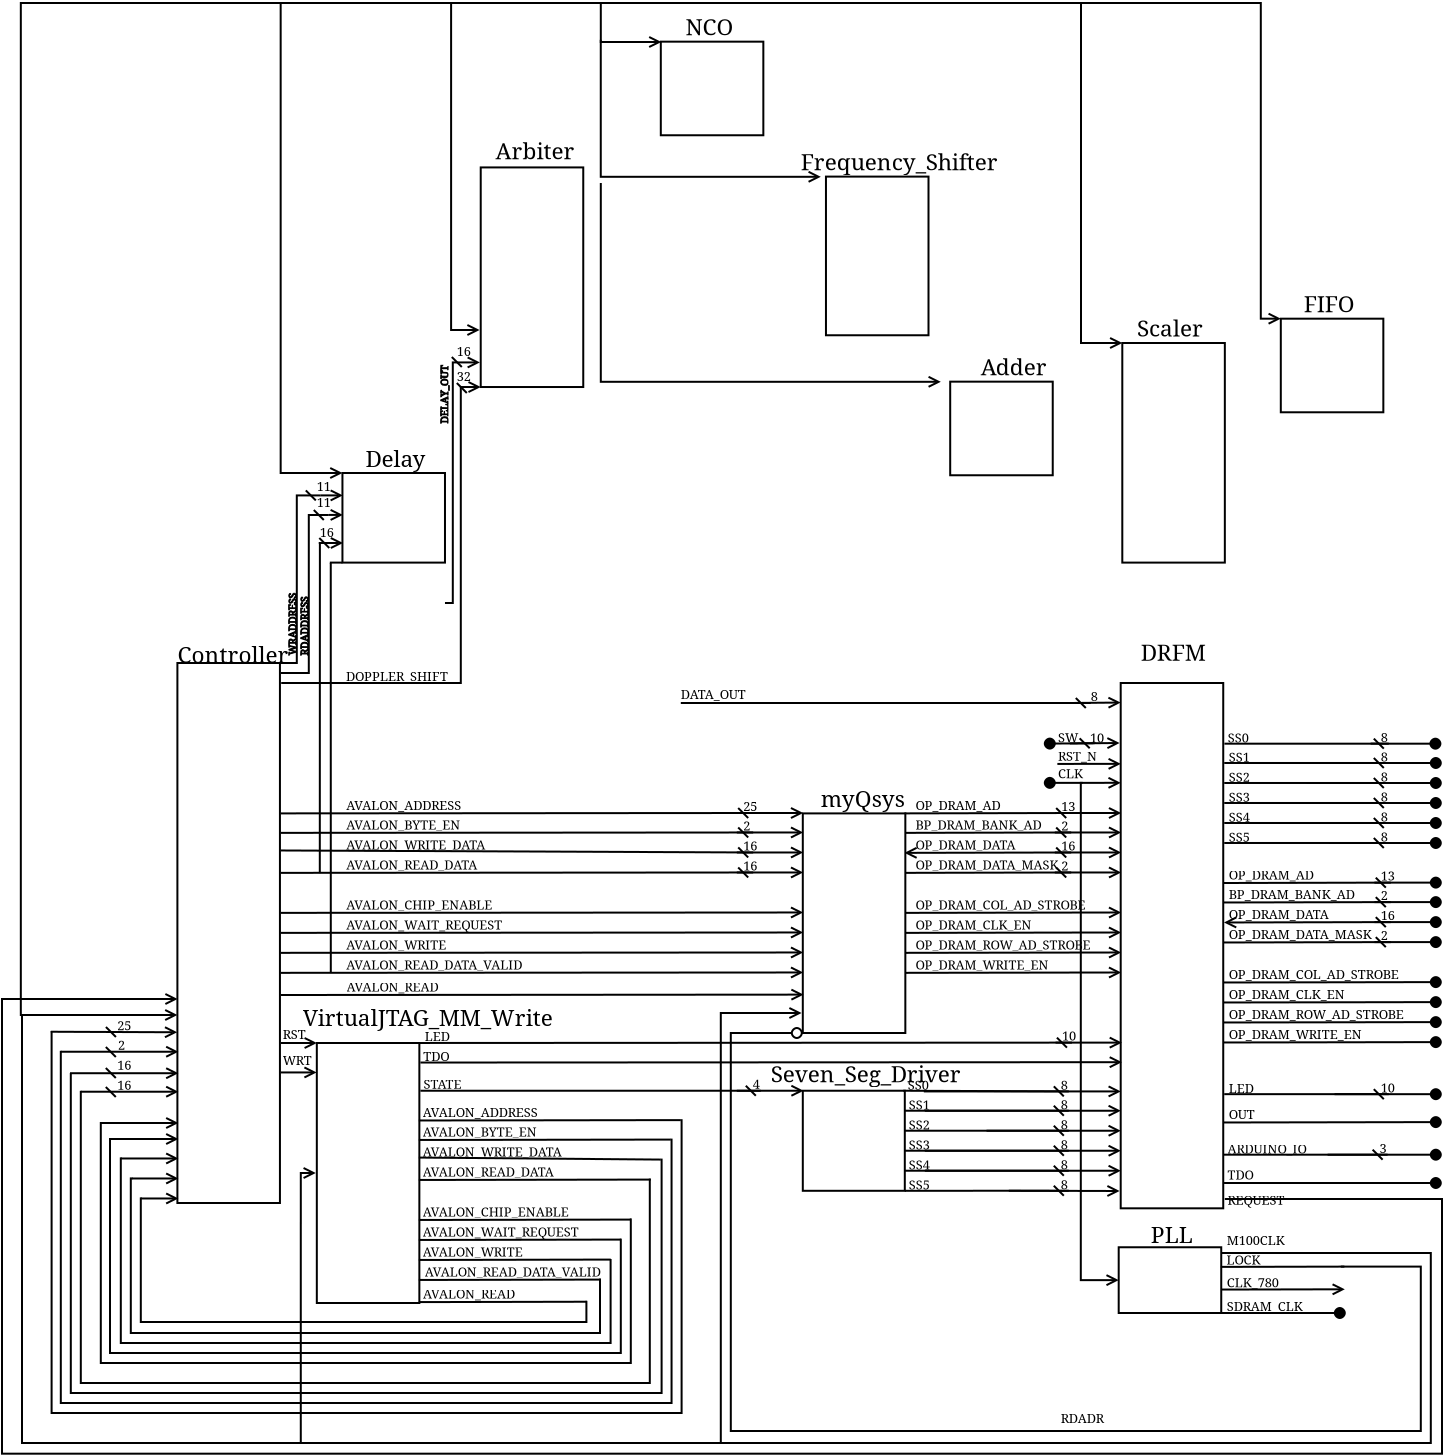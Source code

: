 <?xml version="1.0" encoding="UTF-8"?>
<dia:diagram xmlns:dia="http://www.lysator.liu.se/~alla/dia/">
  <dia:layer name="Background" visible="true" active="true">
    <dia:object type="Standard - Box" version="0" id="O0">
      <dia:attribute name="obj_pos">
        <dia:point val="-0.005,-3"/>
      </dia:attribute>
      <dia:attribute name="obj_bb">
        <dia:rectangle val="-0.055,-3.05;5.171,23.316"/>
      </dia:attribute>
      <dia:attribute name="elem_corner">
        <dia:point val="-0.005,-3"/>
      </dia:attribute>
      <dia:attribute name="elem_width">
        <dia:real val="5.127"/>
      </dia:attribute>
      <dia:attribute name="elem_height">
        <dia:real val="26.266"/>
      </dia:attribute>
      <dia:attribute name="border_width">
        <dia:real val="0.1"/>
      </dia:attribute>
      <dia:attribute name="show_background">
        <dia:boolean val="true"/>
      </dia:attribute>
    </dia:object>
    <dia:object type="Standard - Text" version="1" id="O1">
      <dia:attribute name="obj_pos">
        <dia:point val="1,-4.11"/>
      </dia:attribute>
      <dia:attribute name="obj_bb">
        <dia:rectangle val="1,-5.117;4.2,-3.865"/>
      </dia:attribute>
      <dia:attribute name="text">
        <dia:composite type="text">
          <dia:attribute name="string">
            <dia:string>#DRFM#</dia:string>
          </dia:attribute>
          <dia:attribute name="font">
            <dia:font family="serif" style="0" name="Times-Roman"/>
          </dia:attribute>
          <dia:attribute name="height">
            <dia:real val="1.411"/>
          </dia:attribute>
          <dia:attribute name="pos">
            <dia:point val="1,-4.11"/>
          </dia:attribute>
          <dia:attribute name="color">
            <dia:color val="#000000"/>
          </dia:attribute>
          <dia:attribute name="alignment">
            <dia:enum val="0"/>
          </dia:attribute>
        </dia:composite>
      </dia:attribute>
      <dia:attribute name="valign">
        <dia:enum val="3"/>
      </dia:attribute>
    </dia:object>
    <dia:object type="Standard - Text" version="1" id="O2">
      <dia:attribute name="obj_pos">
        <dia:point val="-1.704,0.043"/>
      </dia:attribute>
      <dia:attribute name="obj_bb">
        <dia:rectangle val="-1.704,-0.537;-1.704,0.178"/>
      </dia:attribute>
      <dia:attribute name="text">
        <dia:composite type="text">
          <dia:attribute name="string">
            <dia:string>##</dia:string>
          </dia:attribute>
          <dia:attribute name="font">
            <dia:font family="sans" style="0" name="Helvetica"/>
          </dia:attribute>
          <dia:attribute name="height">
            <dia:real val="0.8"/>
          </dia:attribute>
          <dia:attribute name="pos">
            <dia:point val="-1.704,0.043"/>
          </dia:attribute>
          <dia:attribute name="color">
            <dia:color val="#000000"/>
          </dia:attribute>
          <dia:attribute name="alignment">
            <dia:enum val="0"/>
          </dia:attribute>
        </dia:composite>
      </dia:attribute>
      <dia:attribute name="valign">
        <dia:enum val="3"/>
      </dia:attribute>
    </dia:object>
    <dia:object type="Standard - Text" version="1" id="O3">
      <dia:attribute name="obj_pos">
        <dia:point val="-1.536,-0.022"/>
      </dia:attribute>
      <dia:attribute name="obj_bb">
        <dia:rectangle val="-1.536,-0.592;-0.896,0.115"/>
      </dia:attribute>
      <dia:attribute name="text">
        <dia:composite type="text">
          <dia:attribute name="string">
            <dia:string>#10#</dia:string>
          </dia:attribute>
          <dia:attribute name="font">
            <dia:font family="serif" style="0" name="Times-Roman"/>
          </dia:attribute>
          <dia:attribute name="height">
            <dia:real val="0.8"/>
          </dia:attribute>
          <dia:attribute name="pos">
            <dia:point val="-1.536,-0.022"/>
          </dia:attribute>
          <dia:attribute name="color">
            <dia:color val="#000000"/>
          </dia:attribute>
          <dia:attribute name="alignment">
            <dia:enum val="0"/>
          </dia:attribute>
        </dia:composite>
      </dia:attribute>
      <dia:attribute name="valign">
        <dia:enum val="3"/>
      </dia:attribute>
    </dia:object>
    <dia:object type="Standard - Text" version="1" id="O4">
      <dia:attribute name="obj_pos">
        <dia:point val="-3.137,-0.042"/>
      </dia:attribute>
      <dia:attribute name="obj_bb">
        <dia:rectangle val="-3.137,-0.612;-2.029,0.095"/>
      </dia:attribute>
      <dia:attribute name="text">
        <dia:composite type="text">
          <dia:attribute name="string">
            <dia:string>#SW #</dia:string>
          </dia:attribute>
          <dia:attribute name="font">
            <dia:font family="serif" style="0" name="Times-Roman"/>
          </dia:attribute>
          <dia:attribute name="height">
            <dia:real val="0.8"/>
          </dia:attribute>
          <dia:attribute name="pos">
            <dia:point val="-3.137,-0.042"/>
          </dia:attribute>
          <dia:attribute name="color">
            <dia:color val="#000000"/>
          </dia:attribute>
          <dia:attribute name="alignment">
            <dia:enum val="0"/>
          </dia:attribute>
        </dia:composite>
      </dia:attribute>
      <dia:attribute name="valign">
        <dia:enum val="3"/>
      </dia:attribute>
    </dia:object>
    <dia:object type="Standard - Text" version="1" id="O5">
      <dia:attribute name="obj_pos">
        <dia:point val="-3.141,0.89"/>
      </dia:attribute>
      <dia:attribute name="obj_bb">
        <dia:rectangle val="-3.141,0.32;-1.026,1.028"/>
      </dia:attribute>
      <dia:attribute name="text">
        <dia:composite type="text">
          <dia:attribute name="string">
            <dia:string>#RST_N #</dia:string>
          </dia:attribute>
          <dia:attribute name="font">
            <dia:font family="serif" style="0" name="Times-Roman"/>
          </dia:attribute>
          <dia:attribute name="height">
            <dia:real val="0.8"/>
          </dia:attribute>
          <dia:attribute name="pos">
            <dia:point val="-3.141,0.89"/>
          </dia:attribute>
          <dia:attribute name="color">
            <dia:color val="#000000"/>
          </dia:attribute>
          <dia:attribute name="alignment">
            <dia:enum val="0"/>
          </dia:attribute>
        </dia:composite>
      </dia:attribute>
      <dia:attribute name="valign">
        <dia:enum val="3"/>
      </dia:attribute>
    </dia:object>
    <dia:object type="Standard - Text" version="1" id="O6">
      <dia:attribute name="obj_pos">
        <dia:point val="-3.139,1.767"/>
      </dia:attribute>
      <dia:attribute name="obj_bb">
        <dia:rectangle val="-3.139,1.197;-1.699,1.905"/>
      </dia:attribute>
      <dia:attribute name="text">
        <dia:composite type="text">
          <dia:attribute name="string">
            <dia:string>#CLK #</dia:string>
          </dia:attribute>
          <dia:attribute name="font">
            <dia:font family="serif" style="0" name="Times-Roman"/>
          </dia:attribute>
          <dia:attribute name="height">
            <dia:real val="0.8"/>
          </dia:attribute>
          <dia:attribute name="pos">
            <dia:point val="-3.139,1.767"/>
          </dia:attribute>
          <dia:attribute name="color">
            <dia:color val="#000000"/>
          </dia:attribute>
          <dia:attribute name="alignment">
            <dia:enum val="0"/>
          </dia:attribute>
        </dia:composite>
      </dia:attribute>
      <dia:attribute name="valign">
        <dia:enum val="3"/>
      </dia:attribute>
    </dia:object>
    <dia:object type="Standard - Line" version="0" id="O7">
      <dia:attribute name="obj_pos">
        <dia:point val="-3.8,0.032"/>
      </dia:attribute>
      <dia:attribute name="obj_bb">
        <dia:rectangle val="-3.871,-0.946;-0.854,0.976"/>
      </dia:attribute>
      <dia:attribute name="conn_endpoints">
        <dia:point val="-3.8,0.032"/>
        <dia:point val="-1.307,0.011"/>
      </dia:attribute>
      <dia:attribute name="numcp">
        <dia:int val="1"/>
      </dia:attribute>
      <dia:attribute name="start_arrow">
        <dia:enum val="8"/>
      </dia:attribute>
      <dia:attribute name="start_arrow_length">
        <dia:real val="0.5"/>
      </dia:attribute>
      <dia:attribute name="start_arrow_width">
        <dia:real val="0.5"/>
      </dia:attribute>
      <dia:attribute name="end_arrow">
        <dia:enum val="32"/>
      </dia:attribute>
      <dia:attribute name="end_arrow_length">
        <dia:real val="0.5"/>
      </dia:attribute>
      <dia:attribute name="end_arrow_width">
        <dia:real val="0.5"/>
      </dia:attribute>
      <dia:connections>
        <dia:connection handle="1" to="O8" connection="0"/>
      </dia:connections>
    </dia:object>
    <dia:object type="Standard - Line" version="0" id="O8">
      <dia:attribute name="obj_pos">
        <dia:point val="-2.554,0.022"/>
      </dia:attribute>
      <dia:attribute name="obj_bb">
        <dia:rectangle val="-2.605,-0.326;0.052,0.336"/>
      </dia:attribute>
      <dia:attribute name="conn_endpoints">
        <dia:point val="-2.554,0.022"/>
        <dia:point val="-0.06,0"/>
      </dia:attribute>
      <dia:attribute name="numcp">
        <dia:int val="1"/>
      </dia:attribute>
      <dia:attribute name="end_arrow">
        <dia:enum val="1"/>
      </dia:attribute>
      <dia:attribute name="end_arrow_length">
        <dia:real val="0.5"/>
      </dia:attribute>
      <dia:attribute name="end_arrow_width">
        <dia:real val="0.5"/>
      </dia:attribute>
      <dia:connections>
        <dia:connection handle="0" to="O7" connection="0"/>
      </dia:connections>
    </dia:object>
    <dia:object type="Standard - Line" version="0" id="O9">
      <dia:attribute name="obj_pos">
        <dia:point val="-3.172,1.046"/>
      </dia:attribute>
      <dia:attribute name="obj_bb">
        <dia:rectangle val="-3.222,0.712;0.112,1.374"/>
      </dia:attribute>
      <dia:attribute name="conn_endpoints">
        <dia:point val="-3.172,1.046"/>
        <dia:point val="1.574e-05,1.042"/>
      </dia:attribute>
      <dia:attribute name="numcp">
        <dia:int val="1"/>
      </dia:attribute>
      <dia:attribute name="end_arrow">
        <dia:enum val="1"/>
      </dia:attribute>
      <dia:attribute name="end_arrow_length">
        <dia:real val="0.5"/>
      </dia:attribute>
      <dia:attribute name="end_arrow_width">
        <dia:real val="0.5"/>
      </dia:attribute>
    </dia:object>
    <dia:object type="Standard - Line" version="0" id="O10">
      <dia:attribute name="obj_pos">
        <dia:point val="-3.8,1.994"/>
      </dia:attribute>
      <dia:attribute name="obj_bb">
        <dia:rectangle val="-3.871,1.66;0.107,2.322"/>
      </dia:attribute>
      <dia:attribute name="conn_endpoints">
        <dia:point val="-3.8,1.994"/>
        <dia:point val="-0.005,1.991"/>
      </dia:attribute>
      <dia:attribute name="numcp">
        <dia:int val="1"/>
      </dia:attribute>
      <dia:attribute name="start_arrow">
        <dia:enum val="8"/>
      </dia:attribute>
      <dia:attribute name="start_arrow_length">
        <dia:real val="0.5"/>
      </dia:attribute>
      <dia:attribute name="start_arrow_width">
        <dia:real val="0.5"/>
      </dia:attribute>
      <dia:attribute name="end_arrow">
        <dia:enum val="1"/>
      </dia:attribute>
      <dia:attribute name="end_arrow_length">
        <dia:real val="0.5"/>
      </dia:attribute>
      <dia:attribute name="end_arrow_width">
        <dia:real val="0.5"/>
      </dia:attribute>
    </dia:object>
    <dia:object type="Standard - Text" version="1" id="O11">
      <dia:attribute name="obj_pos">
        <dia:point val="13,-0.045"/>
      </dia:attribute>
      <dia:attribute name="obj_bb">
        <dia:rectangle val="13,-0.615;13.32,0.093"/>
      </dia:attribute>
      <dia:attribute name="text">
        <dia:composite type="text">
          <dia:attribute name="string">
            <dia:string>#8#</dia:string>
          </dia:attribute>
          <dia:attribute name="font">
            <dia:font family="serif" style="0" name="Times-Roman"/>
          </dia:attribute>
          <dia:attribute name="height">
            <dia:real val="0.8"/>
          </dia:attribute>
          <dia:attribute name="pos">
            <dia:point val="13,-0.045"/>
          </dia:attribute>
          <dia:attribute name="color">
            <dia:color val="#000000"/>
          </dia:attribute>
          <dia:attribute name="alignment">
            <dia:enum val="0"/>
          </dia:attribute>
        </dia:composite>
      </dia:attribute>
      <dia:attribute name="valign">
        <dia:enum val="3"/>
      </dia:attribute>
    </dia:object>
    <dia:object type="Standard - Text" version="1" id="O12">
      <dia:attribute name="obj_pos">
        <dia:point val="5.35,-0.024"/>
      </dia:attribute>
      <dia:attribute name="obj_bb">
        <dia:rectangle val="5.35,-0.594;6.54,0.113"/>
      </dia:attribute>
      <dia:attribute name="text">
        <dia:composite type="text">
          <dia:attribute name="string">
            <dia:string>#SS0 #</dia:string>
          </dia:attribute>
          <dia:attribute name="font">
            <dia:font family="serif" style="0" name="Times-Roman"/>
          </dia:attribute>
          <dia:attribute name="height">
            <dia:real val="0.8"/>
          </dia:attribute>
          <dia:attribute name="pos">
            <dia:point val="5.35,-0.024"/>
          </dia:attribute>
          <dia:attribute name="color">
            <dia:color val="#000000"/>
          </dia:attribute>
          <dia:attribute name="alignment">
            <dia:enum val="0"/>
          </dia:attribute>
        </dia:composite>
      </dia:attribute>
      <dia:attribute name="valign">
        <dia:enum val="3"/>
      </dia:attribute>
    </dia:object>
    <dia:object type="Standard - Line" version="0" id="O13">
      <dia:attribute name="obj_pos">
        <dia:point val="12.49,0.03"/>
      </dia:attribute>
      <dia:attribute name="obj_bb">
        <dia:rectangle val="11.941,-0.924;13.859,0.987"/>
      </dia:attribute>
      <dia:attribute name="conn_endpoints">
        <dia:point val="12.49,0.03"/>
        <dia:point val="13.4,0.033"/>
      </dia:attribute>
      <dia:attribute name="numcp">
        <dia:int val="1"/>
      </dia:attribute>
      <dia:attribute name="end_arrow">
        <dia:enum val="32"/>
      </dia:attribute>
      <dia:attribute name="end_arrow_length">
        <dia:real val="0.5"/>
      </dia:attribute>
      <dia:attribute name="end_arrow_width">
        <dia:real val="0.5"/>
      </dia:attribute>
    </dia:object>
    <dia:object type="Standard - Line" version="0" id="O14">
      <dia:attribute name="obj_pos">
        <dia:point val="5.18,0.034"/>
      </dia:attribute>
      <dia:attribute name="obj_bb">
        <dia:rectangle val="5.13,-0.286;16.051,0.355"/>
      </dia:attribute>
      <dia:attribute name="conn_endpoints">
        <dia:point val="5.18,0.034"/>
        <dia:point val="15.98,0.034"/>
      </dia:attribute>
      <dia:attribute name="numcp">
        <dia:int val="1"/>
      </dia:attribute>
      <dia:attribute name="end_arrow">
        <dia:enum val="8"/>
      </dia:attribute>
      <dia:attribute name="end_arrow_length">
        <dia:real val="0.5"/>
      </dia:attribute>
      <dia:attribute name="end_arrow_width">
        <dia:real val="0.5"/>
      </dia:attribute>
    </dia:object>
    <dia:object type="Standard - Text" version="1" id="O15">
      <dia:attribute name="obj_pos">
        <dia:point val="13,0.921"/>
      </dia:attribute>
      <dia:attribute name="obj_bb">
        <dia:rectangle val="13,0.351;13.32,1.058"/>
      </dia:attribute>
      <dia:attribute name="text">
        <dia:composite type="text">
          <dia:attribute name="string">
            <dia:string>#8#</dia:string>
          </dia:attribute>
          <dia:attribute name="font">
            <dia:font family="serif" style="0" name="Times-Roman"/>
          </dia:attribute>
          <dia:attribute name="height">
            <dia:real val="0.8"/>
          </dia:attribute>
          <dia:attribute name="pos">
            <dia:point val="13,0.921"/>
          </dia:attribute>
          <dia:attribute name="color">
            <dia:color val="#000000"/>
          </dia:attribute>
          <dia:attribute name="alignment">
            <dia:enum val="0"/>
          </dia:attribute>
        </dia:composite>
      </dia:attribute>
      <dia:attribute name="valign">
        <dia:enum val="3"/>
      </dia:attribute>
    </dia:object>
    <dia:object type="Standard - Text" version="1" id="O16">
      <dia:attribute name="obj_pos">
        <dia:point val="5.4,0.941"/>
      </dia:attribute>
      <dia:attribute name="obj_bb">
        <dia:rectangle val="5.4,0.371;6.59,1.079"/>
      </dia:attribute>
      <dia:attribute name="text">
        <dia:composite type="text">
          <dia:attribute name="string">
            <dia:string>#SS1 #</dia:string>
          </dia:attribute>
          <dia:attribute name="font">
            <dia:font family="serif" style="0" name="Times-Roman"/>
          </dia:attribute>
          <dia:attribute name="height">
            <dia:real val="0.8"/>
          </dia:attribute>
          <dia:attribute name="pos">
            <dia:point val="5.4,0.941"/>
          </dia:attribute>
          <dia:attribute name="color">
            <dia:color val="#000000"/>
          </dia:attribute>
          <dia:attribute name="alignment">
            <dia:enum val="0"/>
          </dia:attribute>
        </dia:composite>
      </dia:attribute>
      <dia:attribute name="valign">
        <dia:enum val="3"/>
      </dia:attribute>
    </dia:object>
    <dia:object type="Standard - Line" version="0" id="O17">
      <dia:attribute name="obj_pos">
        <dia:point val="5.171,0.999"/>
      </dia:attribute>
      <dia:attribute name="obj_bb">
        <dia:rectangle val="5.121,0.042;13.857,1.956"/>
      </dia:attribute>
      <dia:attribute name="conn_endpoints">
        <dia:point val="5.171,0.999"/>
        <dia:point val="13.4,0.999"/>
      </dia:attribute>
      <dia:attribute name="numcp">
        <dia:int val="1"/>
      </dia:attribute>
      <dia:attribute name="end_arrow">
        <dia:enum val="32"/>
      </dia:attribute>
      <dia:attribute name="end_arrow_length">
        <dia:real val="0.5"/>
      </dia:attribute>
      <dia:attribute name="end_arrow_width">
        <dia:real val="0.5"/>
      </dia:attribute>
    </dia:object>
    <dia:object type="Standard - Line" version="0" id="O18">
      <dia:attribute name="obj_pos">
        <dia:point val="6.2,1"/>
      </dia:attribute>
      <dia:attribute name="obj_bb">
        <dia:rectangle val="6.15,0.679;16.071,1.321"/>
      </dia:attribute>
      <dia:attribute name="conn_endpoints">
        <dia:point val="6.2,1"/>
        <dia:point val="16,1"/>
      </dia:attribute>
      <dia:attribute name="numcp">
        <dia:int val="1"/>
      </dia:attribute>
      <dia:attribute name="end_arrow">
        <dia:enum val="8"/>
      </dia:attribute>
      <dia:attribute name="end_arrow_length">
        <dia:real val="0.5"/>
      </dia:attribute>
      <dia:attribute name="end_arrow_width">
        <dia:real val="0.5"/>
      </dia:attribute>
    </dia:object>
    <dia:object type="Standard - Text" version="1" id="O19">
      <dia:attribute name="obj_pos">
        <dia:point val="13,1.921"/>
      </dia:attribute>
      <dia:attribute name="obj_bb">
        <dia:rectangle val="13,1.351;13.32,2.058"/>
      </dia:attribute>
      <dia:attribute name="text">
        <dia:composite type="text">
          <dia:attribute name="string">
            <dia:string>#8#</dia:string>
          </dia:attribute>
          <dia:attribute name="font">
            <dia:font family="serif" style="0" name="Times-Roman"/>
          </dia:attribute>
          <dia:attribute name="height">
            <dia:real val="0.8"/>
          </dia:attribute>
          <dia:attribute name="pos">
            <dia:point val="13,1.921"/>
          </dia:attribute>
          <dia:attribute name="color">
            <dia:color val="#000000"/>
          </dia:attribute>
          <dia:attribute name="alignment">
            <dia:enum val="0"/>
          </dia:attribute>
        </dia:composite>
      </dia:attribute>
      <dia:attribute name="valign">
        <dia:enum val="3"/>
      </dia:attribute>
    </dia:object>
    <dia:object type="Standard - Text" version="1" id="O20">
      <dia:attribute name="obj_pos">
        <dia:point val="5.4,1.941"/>
      </dia:attribute>
      <dia:attribute name="obj_bb">
        <dia:rectangle val="5.4,1.371;6.59,2.079"/>
      </dia:attribute>
      <dia:attribute name="text">
        <dia:composite type="text">
          <dia:attribute name="string">
            <dia:string>#SS2 #</dia:string>
          </dia:attribute>
          <dia:attribute name="font">
            <dia:font family="serif" style="0" name="Times-Roman"/>
          </dia:attribute>
          <dia:attribute name="height">
            <dia:real val="0.8"/>
          </dia:attribute>
          <dia:attribute name="pos">
            <dia:point val="5.4,1.941"/>
          </dia:attribute>
          <dia:attribute name="color">
            <dia:color val="#000000"/>
          </dia:attribute>
          <dia:attribute name="alignment">
            <dia:enum val="0"/>
          </dia:attribute>
        </dia:composite>
      </dia:attribute>
      <dia:attribute name="valign">
        <dia:enum val="3"/>
      </dia:attribute>
    </dia:object>
    <dia:object type="Standard - Line" version="0" id="O21">
      <dia:attribute name="obj_pos">
        <dia:point val="5.171,1.999"/>
      </dia:attribute>
      <dia:attribute name="obj_bb">
        <dia:rectangle val="5.121,1.042;13.857,2.956"/>
      </dia:attribute>
      <dia:attribute name="conn_endpoints">
        <dia:point val="5.171,1.999"/>
        <dia:point val="13.4,1.999"/>
      </dia:attribute>
      <dia:attribute name="numcp">
        <dia:int val="1"/>
      </dia:attribute>
      <dia:attribute name="end_arrow">
        <dia:enum val="32"/>
      </dia:attribute>
      <dia:attribute name="end_arrow_length">
        <dia:real val="0.5"/>
      </dia:attribute>
      <dia:attribute name="end_arrow_width">
        <dia:real val="0.5"/>
      </dia:attribute>
    </dia:object>
    <dia:object type="Standard - Line" version="0" id="O22">
      <dia:attribute name="obj_pos">
        <dia:point val="9.286,1.999"/>
      </dia:attribute>
      <dia:attribute name="obj_bb">
        <dia:rectangle val="9.236,1.679;16.071,2.321"/>
      </dia:attribute>
      <dia:attribute name="conn_endpoints">
        <dia:point val="9.286,1.999"/>
        <dia:point val="16,2"/>
      </dia:attribute>
      <dia:attribute name="numcp">
        <dia:int val="1"/>
      </dia:attribute>
      <dia:attribute name="end_arrow">
        <dia:enum val="8"/>
      </dia:attribute>
      <dia:attribute name="end_arrow_length">
        <dia:real val="0.5"/>
      </dia:attribute>
      <dia:attribute name="end_arrow_width">
        <dia:real val="0.5"/>
      </dia:attribute>
      <dia:connections>
        <dia:connection handle="0" to="O21" connection="0"/>
      </dia:connections>
    </dia:object>
    <dia:object type="Standard - Text" version="1" id="O23">
      <dia:attribute name="obj_pos">
        <dia:point val="13,2.921"/>
      </dia:attribute>
      <dia:attribute name="obj_bb">
        <dia:rectangle val="13,2.351;13.32,3.058"/>
      </dia:attribute>
      <dia:attribute name="text">
        <dia:composite type="text">
          <dia:attribute name="string">
            <dia:string>#8#</dia:string>
          </dia:attribute>
          <dia:attribute name="font">
            <dia:font family="serif" style="0" name="Times-Roman"/>
          </dia:attribute>
          <dia:attribute name="height">
            <dia:real val="0.8"/>
          </dia:attribute>
          <dia:attribute name="pos">
            <dia:point val="13,2.921"/>
          </dia:attribute>
          <dia:attribute name="color">
            <dia:color val="#000000"/>
          </dia:attribute>
          <dia:attribute name="alignment">
            <dia:enum val="0"/>
          </dia:attribute>
        </dia:composite>
      </dia:attribute>
      <dia:attribute name="valign">
        <dia:enum val="3"/>
      </dia:attribute>
    </dia:object>
    <dia:object type="Standard - Text" version="1" id="O24">
      <dia:attribute name="obj_pos">
        <dia:point val="5.4,2.941"/>
      </dia:attribute>
      <dia:attribute name="obj_bb">
        <dia:rectangle val="5.4,2.371;6.59,3.079"/>
      </dia:attribute>
      <dia:attribute name="text">
        <dia:composite type="text">
          <dia:attribute name="string">
            <dia:string>#SS3 #</dia:string>
          </dia:attribute>
          <dia:attribute name="font">
            <dia:font family="serif" style="0" name="Times-Roman"/>
          </dia:attribute>
          <dia:attribute name="height">
            <dia:real val="0.8"/>
          </dia:attribute>
          <dia:attribute name="pos">
            <dia:point val="5.4,2.941"/>
          </dia:attribute>
          <dia:attribute name="color">
            <dia:color val="#000000"/>
          </dia:attribute>
          <dia:attribute name="alignment">
            <dia:enum val="0"/>
          </dia:attribute>
        </dia:composite>
      </dia:attribute>
      <dia:attribute name="valign">
        <dia:enum val="3"/>
      </dia:attribute>
    </dia:object>
    <dia:object type="Standard - Line" version="0" id="O25">
      <dia:attribute name="obj_pos">
        <dia:point val="5.171,2.999"/>
      </dia:attribute>
      <dia:attribute name="obj_bb">
        <dia:rectangle val="5.121,2.042;13.857,3.956"/>
      </dia:attribute>
      <dia:attribute name="conn_endpoints">
        <dia:point val="5.171,2.999"/>
        <dia:point val="13.4,2.999"/>
      </dia:attribute>
      <dia:attribute name="numcp">
        <dia:int val="1"/>
      </dia:attribute>
      <dia:attribute name="end_arrow">
        <dia:enum val="32"/>
      </dia:attribute>
      <dia:attribute name="end_arrow_length">
        <dia:real val="0.5"/>
      </dia:attribute>
      <dia:attribute name="end_arrow_width">
        <dia:real val="0.5"/>
      </dia:attribute>
    </dia:object>
    <dia:object type="Standard - Line" version="0" id="O26">
      <dia:attribute name="obj_pos">
        <dia:point val="6.2,3"/>
      </dia:attribute>
      <dia:attribute name="obj_bb">
        <dia:rectangle val="6.15,2.679;16.071,3.321"/>
      </dia:attribute>
      <dia:attribute name="conn_endpoints">
        <dia:point val="6.2,3"/>
        <dia:point val="16,3"/>
      </dia:attribute>
      <dia:attribute name="numcp">
        <dia:int val="1"/>
      </dia:attribute>
      <dia:attribute name="end_arrow">
        <dia:enum val="8"/>
      </dia:attribute>
      <dia:attribute name="end_arrow_length">
        <dia:real val="0.5"/>
      </dia:attribute>
      <dia:attribute name="end_arrow_width">
        <dia:real val="0.5"/>
      </dia:attribute>
    </dia:object>
    <dia:object type="Standard - Text" version="1" id="O27">
      <dia:attribute name="obj_pos">
        <dia:point val="13,3.921"/>
      </dia:attribute>
      <dia:attribute name="obj_bb">
        <dia:rectangle val="13,3.351;13.32,4.058"/>
      </dia:attribute>
      <dia:attribute name="text">
        <dia:composite type="text">
          <dia:attribute name="string">
            <dia:string>#8#</dia:string>
          </dia:attribute>
          <dia:attribute name="font">
            <dia:font family="serif" style="0" name="Times-Roman"/>
          </dia:attribute>
          <dia:attribute name="height">
            <dia:real val="0.8"/>
          </dia:attribute>
          <dia:attribute name="pos">
            <dia:point val="13,3.921"/>
          </dia:attribute>
          <dia:attribute name="color">
            <dia:color val="#000000"/>
          </dia:attribute>
          <dia:attribute name="alignment">
            <dia:enum val="0"/>
          </dia:attribute>
        </dia:composite>
      </dia:attribute>
      <dia:attribute name="valign">
        <dia:enum val="3"/>
      </dia:attribute>
    </dia:object>
    <dia:object type="Standard - Text" version="1" id="O28">
      <dia:attribute name="obj_pos">
        <dia:point val="5.4,3.941"/>
      </dia:attribute>
      <dia:attribute name="obj_bb">
        <dia:rectangle val="5.4,3.371;6.59,4.079"/>
      </dia:attribute>
      <dia:attribute name="text">
        <dia:composite type="text">
          <dia:attribute name="string">
            <dia:string>#SS4 #</dia:string>
          </dia:attribute>
          <dia:attribute name="font">
            <dia:font family="serif" style="0" name="Times-Roman"/>
          </dia:attribute>
          <dia:attribute name="height">
            <dia:real val="0.8"/>
          </dia:attribute>
          <dia:attribute name="pos">
            <dia:point val="5.4,3.941"/>
          </dia:attribute>
          <dia:attribute name="color">
            <dia:color val="#000000"/>
          </dia:attribute>
          <dia:attribute name="alignment">
            <dia:enum val="0"/>
          </dia:attribute>
        </dia:composite>
      </dia:attribute>
      <dia:attribute name="valign">
        <dia:enum val="3"/>
      </dia:attribute>
    </dia:object>
    <dia:object type="Standard - Line" version="0" id="O29">
      <dia:attribute name="obj_pos">
        <dia:point val="5.171,3.999"/>
      </dia:attribute>
      <dia:attribute name="obj_bb">
        <dia:rectangle val="5.121,3.042;13.857,4.956"/>
      </dia:attribute>
      <dia:attribute name="conn_endpoints">
        <dia:point val="5.171,3.999"/>
        <dia:point val="13.4,3.999"/>
      </dia:attribute>
      <dia:attribute name="numcp">
        <dia:int val="1"/>
      </dia:attribute>
      <dia:attribute name="end_arrow">
        <dia:enum val="32"/>
      </dia:attribute>
      <dia:attribute name="end_arrow_length">
        <dia:real val="0.5"/>
      </dia:attribute>
      <dia:attribute name="end_arrow_width">
        <dia:real val="0.5"/>
      </dia:attribute>
    </dia:object>
    <dia:object type="Standard - Line" version="0" id="O30">
      <dia:attribute name="obj_pos">
        <dia:point val="6.2,4"/>
      </dia:attribute>
      <dia:attribute name="obj_bb">
        <dia:rectangle val="6.15,3.679;16.071,4.321"/>
      </dia:attribute>
      <dia:attribute name="conn_endpoints">
        <dia:point val="6.2,4"/>
        <dia:point val="16,4"/>
      </dia:attribute>
      <dia:attribute name="numcp">
        <dia:int val="1"/>
      </dia:attribute>
      <dia:attribute name="end_arrow">
        <dia:enum val="8"/>
      </dia:attribute>
      <dia:attribute name="end_arrow_length">
        <dia:real val="0.5"/>
      </dia:attribute>
      <dia:attribute name="end_arrow_width">
        <dia:real val="0.5"/>
      </dia:attribute>
    </dia:object>
    <dia:object type="Standard - Text" version="1" id="O31">
      <dia:attribute name="obj_pos">
        <dia:point val="13,4.921"/>
      </dia:attribute>
      <dia:attribute name="obj_bb">
        <dia:rectangle val="13,4.351;13.32,5.058"/>
      </dia:attribute>
      <dia:attribute name="text">
        <dia:composite type="text">
          <dia:attribute name="string">
            <dia:string>#8#</dia:string>
          </dia:attribute>
          <dia:attribute name="font">
            <dia:font family="serif" style="0" name="Times-Roman"/>
          </dia:attribute>
          <dia:attribute name="height">
            <dia:real val="0.8"/>
          </dia:attribute>
          <dia:attribute name="pos">
            <dia:point val="13,4.921"/>
          </dia:attribute>
          <dia:attribute name="color">
            <dia:color val="#000000"/>
          </dia:attribute>
          <dia:attribute name="alignment">
            <dia:enum val="0"/>
          </dia:attribute>
        </dia:composite>
      </dia:attribute>
      <dia:attribute name="valign">
        <dia:enum val="3"/>
      </dia:attribute>
    </dia:object>
    <dia:object type="Standard - Text" version="1" id="O32">
      <dia:attribute name="obj_pos">
        <dia:point val="5.4,4.941"/>
      </dia:attribute>
      <dia:attribute name="obj_bb">
        <dia:rectangle val="5.4,4.371;6.59,5.079"/>
      </dia:attribute>
      <dia:attribute name="text">
        <dia:composite type="text">
          <dia:attribute name="string">
            <dia:string>#SS5 #</dia:string>
          </dia:attribute>
          <dia:attribute name="font">
            <dia:font family="serif" style="0" name="Times-Roman"/>
          </dia:attribute>
          <dia:attribute name="height">
            <dia:real val="0.8"/>
          </dia:attribute>
          <dia:attribute name="pos">
            <dia:point val="5.4,4.941"/>
          </dia:attribute>
          <dia:attribute name="color">
            <dia:color val="#000000"/>
          </dia:attribute>
          <dia:attribute name="alignment">
            <dia:enum val="0"/>
          </dia:attribute>
        </dia:composite>
      </dia:attribute>
      <dia:attribute name="valign">
        <dia:enum val="3"/>
      </dia:attribute>
    </dia:object>
    <dia:object type="Standard - Line" version="0" id="O33">
      <dia:attribute name="obj_pos">
        <dia:point val="5.171,4.999"/>
      </dia:attribute>
      <dia:attribute name="obj_bb">
        <dia:rectangle val="5.121,4.042;13.857,5.956"/>
      </dia:attribute>
      <dia:attribute name="conn_endpoints">
        <dia:point val="5.171,4.999"/>
        <dia:point val="13.4,4.999"/>
      </dia:attribute>
      <dia:attribute name="numcp">
        <dia:int val="1"/>
      </dia:attribute>
      <dia:attribute name="end_arrow">
        <dia:enum val="32"/>
      </dia:attribute>
      <dia:attribute name="end_arrow_length">
        <dia:real val="0.5"/>
      </dia:attribute>
      <dia:attribute name="end_arrow_width">
        <dia:real val="0.5"/>
      </dia:attribute>
    </dia:object>
    <dia:object type="Standard - Line" version="0" id="O34">
      <dia:attribute name="obj_pos">
        <dia:point val="10.4,5"/>
      </dia:attribute>
      <dia:attribute name="obj_bb">
        <dia:rectangle val="10.35,4.679;16.071,5.321"/>
      </dia:attribute>
      <dia:attribute name="conn_endpoints">
        <dia:point val="10.4,5"/>
        <dia:point val="16,5"/>
      </dia:attribute>
      <dia:attribute name="numcp">
        <dia:int val="1"/>
      </dia:attribute>
      <dia:attribute name="end_arrow">
        <dia:enum val="8"/>
      </dia:attribute>
      <dia:attribute name="end_arrow_length">
        <dia:real val="0.5"/>
      </dia:attribute>
      <dia:attribute name="end_arrow_width">
        <dia:real val="0.5"/>
      </dia:attribute>
    </dia:object>
    <dia:object type="Standard - Text" version="1" id="O35">
      <dia:attribute name="obj_pos">
        <dia:point val="5.4,6.826"/>
      </dia:attribute>
      <dia:attribute name="obj_bb">
        <dia:rectangle val="5.4,6.256;9.705,6.964"/>
      </dia:attribute>
      <dia:attribute name="text">
        <dia:composite type="text">
          <dia:attribute name="string">
            <dia:string>#OP_DRAM_AD#</dia:string>
          </dia:attribute>
          <dia:attribute name="font">
            <dia:font family="serif" style="0" name="Times-Roman"/>
          </dia:attribute>
          <dia:attribute name="height">
            <dia:real val="0.8"/>
          </dia:attribute>
          <dia:attribute name="pos">
            <dia:point val="5.4,6.826"/>
          </dia:attribute>
          <dia:attribute name="color">
            <dia:color val="#000000"/>
          </dia:attribute>
          <dia:attribute name="alignment">
            <dia:enum val="0"/>
          </dia:attribute>
        </dia:composite>
      </dia:attribute>
      <dia:attribute name="valign">
        <dia:enum val="3"/>
      </dia:attribute>
    </dia:object>
    <dia:object type="Standard - Line" version="0" id="O36">
      <dia:attribute name="obj_pos">
        <dia:point val="5.16,7"/>
      </dia:attribute>
      <dia:attribute name="obj_bb">
        <dia:rectangle val="5.11,6.024;13.956,7.941"/>
      </dia:attribute>
      <dia:attribute name="conn_endpoints">
        <dia:point val="5.16,7"/>
        <dia:point val="13.5,6.981"/>
      </dia:attribute>
      <dia:attribute name="numcp">
        <dia:int val="1"/>
      </dia:attribute>
      <dia:attribute name="end_arrow">
        <dia:enum val="32"/>
      </dia:attribute>
      <dia:attribute name="end_arrow_length">
        <dia:real val="0.5"/>
      </dia:attribute>
      <dia:attribute name="end_arrow_width">
        <dia:real val="0.5"/>
      </dia:attribute>
    </dia:object>
    <dia:object type="Standard - Line" version="0" id="O37">
      <dia:attribute name="obj_pos">
        <dia:point val="12.681,6.981"/>
      </dia:attribute>
      <dia:attribute name="obj_bb">
        <dia:rectangle val="12.631,6.661;16.071,7.302"/>
      </dia:attribute>
      <dia:attribute name="conn_endpoints">
        <dia:point val="12.681,6.981"/>
        <dia:point val="16,6.981"/>
      </dia:attribute>
      <dia:attribute name="numcp">
        <dia:int val="1"/>
      </dia:attribute>
      <dia:attribute name="end_arrow">
        <dia:enum val="8"/>
      </dia:attribute>
      <dia:attribute name="end_arrow_length">
        <dia:real val="0.5"/>
      </dia:attribute>
      <dia:attribute name="end_arrow_width">
        <dia:real val="0.5"/>
      </dia:attribute>
    </dia:object>
    <dia:object type="Standard - Text" version="1" id="O38">
      <dia:attribute name="obj_pos">
        <dia:point val="13,6.881"/>
      </dia:attribute>
      <dia:attribute name="obj_bb">
        <dia:rectangle val="13,6.311;13.64,7.019"/>
      </dia:attribute>
      <dia:attribute name="text">
        <dia:composite type="text">
          <dia:attribute name="string">
            <dia:string>#13#</dia:string>
          </dia:attribute>
          <dia:attribute name="font">
            <dia:font family="serif" style="0" name="Times-Roman"/>
          </dia:attribute>
          <dia:attribute name="height">
            <dia:real val="0.8"/>
          </dia:attribute>
          <dia:attribute name="pos">
            <dia:point val="13,6.881"/>
          </dia:attribute>
          <dia:attribute name="color">
            <dia:color val="#000000"/>
          </dia:attribute>
          <dia:attribute name="alignment">
            <dia:enum val="0"/>
          </dia:attribute>
        </dia:composite>
      </dia:attribute>
      <dia:attribute name="valign">
        <dia:enum val="3"/>
      </dia:attribute>
    </dia:object>
    <dia:object type="Standard - Text" version="1" id="O39">
      <dia:attribute name="obj_pos">
        <dia:point val="5.4,7.8"/>
      </dia:attribute>
      <dia:attribute name="obj_bb">
        <dia:rectangle val="5.4,7.23;11.805,7.938"/>
      </dia:attribute>
      <dia:attribute name="text">
        <dia:composite type="text">
          <dia:attribute name="string">
            <dia:string>#BP_DRAM_BANK_AD#</dia:string>
          </dia:attribute>
          <dia:attribute name="font">
            <dia:font family="serif" style="0" name="Times-Roman"/>
          </dia:attribute>
          <dia:attribute name="height">
            <dia:real val="0.8"/>
          </dia:attribute>
          <dia:attribute name="pos">
            <dia:point val="5.4,7.8"/>
          </dia:attribute>
          <dia:attribute name="color">
            <dia:color val="#000000"/>
          </dia:attribute>
          <dia:attribute name="alignment">
            <dia:enum val="0"/>
          </dia:attribute>
        </dia:composite>
      </dia:attribute>
      <dia:attribute name="valign">
        <dia:enum val="3"/>
      </dia:attribute>
    </dia:object>
    <dia:object type="Standard - Line" version="0" id="O40">
      <dia:attribute name="obj_pos">
        <dia:point val="5.16,7.974"/>
      </dia:attribute>
      <dia:attribute name="obj_bb">
        <dia:rectangle val="5.11,6.998;13.956,8.915"/>
      </dia:attribute>
      <dia:attribute name="conn_endpoints">
        <dia:point val="5.16,7.974"/>
        <dia:point val="13.5,7.955"/>
      </dia:attribute>
      <dia:attribute name="numcp">
        <dia:int val="1"/>
      </dia:attribute>
      <dia:attribute name="end_arrow">
        <dia:enum val="32"/>
      </dia:attribute>
      <dia:attribute name="end_arrow_length">
        <dia:real val="0.5"/>
      </dia:attribute>
      <dia:attribute name="end_arrow_width">
        <dia:real val="0.5"/>
      </dia:attribute>
    </dia:object>
    <dia:object type="Standard - Line" version="0" id="O41">
      <dia:attribute name="obj_pos">
        <dia:point val="12.681,7.955"/>
      </dia:attribute>
      <dia:attribute name="obj_bb">
        <dia:rectangle val="12.631,7.635;16.071,8.276"/>
      </dia:attribute>
      <dia:attribute name="conn_endpoints">
        <dia:point val="12.681,7.955"/>
        <dia:point val="16,7.955"/>
      </dia:attribute>
      <dia:attribute name="numcp">
        <dia:int val="1"/>
      </dia:attribute>
      <dia:attribute name="end_arrow">
        <dia:enum val="8"/>
      </dia:attribute>
      <dia:attribute name="end_arrow_length">
        <dia:real val="0.5"/>
      </dia:attribute>
      <dia:attribute name="end_arrow_width">
        <dia:real val="0.5"/>
      </dia:attribute>
    </dia:object>
    <dia:object type="Standard - Text" version="1" id="O42">
      <dia:attribute name="obj_pos">
        <dia:point val="13,7.855"/>
      </dia:attribute>
      <dia:attribute name="obj_bb">
        <dia:rectangle val="13,7.285;13.32,7.993"/>
      </dia:attribute>
      <dia:attribute name="text">
        <dia:composite type="text">
          <dia:attribute name="string">
            <dia:string>#2#</dia:string>
          </dia:attribute>
          <dia:attribute name="font">
            <dia:font family="serif" style="0" name="Times-Roman"/>
          </dia:attribute>
          <dia:attribute name="height">
            <dia:real val="0.8"/>
          </dia:attribute>
          <dia:attribute name="pos">
            <dia:point val="13,7.855"/>
          </dia:attribute>
          <dia:attribute name="color">
            <dia:color val="#000000"/>
          </dia:attribute>
          <dia:attribute name="alignment">
            <dia:enum val="0"/>
          </dia:attribute>
        </dia:composite>
      </dia:attribute>
      <dia:attribute name="valign">
        <dia:enum val="3"/>
      </dia:attribute>
    </dia:object>
    <dia:object type="Standard - Text" version="1" id="O43">
      <dia:attribute name="obj_pos">
        <dia:point val="5.4,8.8"/>
      </dia:attribute>
      <dia:attribute name="obj_bb">
        <dia:rectangle val="5.4,8.23;10.438,8.938"/>
      </dia:attribute>
      <dia:attribute name="text">
        <dia:composite type="text">
          <dia:attribute name="string">
            <dia:string>#OP_DRAM_DATA#</dia:string>
          </dia:attribute>
          <dia:attribute name="font">
            <dia:font family="serif" style="0" name="Times-Roman"/>
          </dia:attribute>
          <dia:attribute name="height">
            <dia:real val="0.8"/>
          </dia:attribute>
          <dia:attribute name="pos">
            <dia:point val="5.4,8.8"/>
          </dia:attribute>
          <dia:attribute name="color">
            <dia:color val="#000000"/>
          </dia:attribute>
          <dia:attribute name="alignment">
            <dia:enum val="0"/>
          </dia:attribute>
        </dia:composite>
      </dia:attribute>
      <dia:attribute name="valign">
        <dia:enum val="3"/>
      </dia:attribute>
    </dia:object>
    <dia:object type="Standard - Line" version="0" id="O44">
      <dia:attribute name="obj_pos">
        <dia:point val="5.16,8.974"/>
      </dia:attribute>
      <dia:attribute name="obj_bb">
        <dia:rectangle val="5.11,7.999;13.844,9.915"/>
      </dia:attribute>
      <dia:attribute name="conn_endpoints">
        <dia:point val="5.16,8.974"/>
        <dia:point val="13.5,8.955"/>
      </dia:attribute>
      <dia:attribute name="numcp">
        <dia:int val="1"/>
      </dia:attribute>
      <dia:attribute name="start_arrow">
        <dia:enum val="1"/>
      </dia:attribute>
      <dia:attribute name="start_arrow_length">
        <dia:real val="0.5"/>
      </dia:attribute>
      <dia:attribute name="start_arrow_width">
        <dia:real val="0.5"/>
      </dia:attribute>
      <dia:attribute name="end_arrow">
        <dia:enum val="32"/>
      </dia:attribute>
      <dia:attribute name="end_arrow_length">
        <dia:real val="0.5"/>
      </dia:attribute>
      <dia:attribute name="end_arrow_width">
        <dia:real val="0.5"/>
      </dia:attribute>
    </dia:object>
    <dia:object type="Standard - Line" version="0" id="O45">
      <dia:attribute name="obj_pos">
        <dia:point val="12.681,8.955"/>
      </dia:attribute>
      <dia:attribute name="obj_bb">
        <dia:rectangle val="12.631,8.635;16.071,9.276"/>
      </dia:attribute>
      <dia:attribute name="conn_endpoints">
        <dia:point val="12.681,8.955"/>
        <dia:point val="16,8.955"/>
      </dia:attribute>
      <dia:attribute name="numcp">
        <dia:int val="1"/>
      </dia:attribute>
      <dia:attribute name="end_arrow">
        <dia:enum val="8"/>
      </dia:attribute>
      <dia:attribute name="end_arrow_length">
        <dia:real val="0.5"/>
      </dia:attribute>
      <dia:attribute name="end_arrow_width">
        <dia:real val="0.5"/>
      </dia:attribute>
    </dia:object>
    <dia:object type="Standard - Text" version="1" id="O46">
      <dia:attribute name="obj_pos">
        <dia:point val="13,8.855"/>
      </dia:attribute>
      <dia:attribute name="obj_bb">
        <dia:rectangle val="13,8.285;13.64,8.993"/>
      </dia:attribute>
      <dia:attribute name="text">
        <dia:composite type="text">
          <dia:attribute name="string">
            <dia:string>#16#</dia:string>
          </dia:attribute>
          <dia:attribute name="font">
            <dia:font family="serif" style="0" name="Times-Roman"/>
          </dia:attribute>
          <dia:attribute name="height">
            <dia:real val="0.8"/>
          </dia:attribute>
          <dia:attribute name="pos">
            <dia:point val="13,8.855"/>
          </dia:attribute>
          <dia:attribute name="color">
            <dia:color val="#000000"/>
          </dia:attribute>
          <dia:attribute name="alignment">
            <dia:enum val="0"/>
          </dia:attribute>
        </dia:composite>
      </dia:attribute>
      <dia:attribute name="valign">
        <dia:enum val="3"/>
      </dia:attribute>
    </dia:object>
    <dia:object type="Standard - Text" version="1" id="O47">
      <dia:attribute name="obj_pos">
        <dia:point val="5.4,9.8"/>
      </dia:attribute>
      <dia:attribute name="obj_bb">
        <dia:rectangle val="5.4,9.23;12.607,9.938"/>
      </dia:attribute>
      <dia:attribute name="text">
        <dia:composite type="text">
          <dia:attribute name="string">
            <dia:string>#OP_DRAM_DATA_MASK#</dia:string>
          </dia:attribute>
          <dia:attribute name="font">
            <dia:font family="serif" style="0" name="Times-Roman"/>
          </dia:attribute>
          <dia:attribute name="height">
            <dia:real val="0.8"/>
          </dia:attribute>
          <dia:attribute name="pos">
            <dia:point val="5.4,9.8"/>
          </dia:attribute>
          <dia:attribute name="color">
            <dia:color val="#000000"/>
          </dia:attribute>
          <dia:attribute name="alignment">
            <dia:enum val="0"/>
          </dia:attribute>
        </dia:composite>
      </dia:attribute>
      <dia:attribute name="valign">
        <dia:enum val="3"/>
      </dia:attribute>
    </dia:object>
    <dia:object type="Standard - Line" version="0" id="O48">
      <dia:attribute name="obj_pos">
        <dia:point val="5.16,9.974"/>
      </dia:attribute>
      <dia:attribute name="obj_bb">
        <dia:rectangle val="5.11,8.998;13.956,10.915"/>
      </dia:attribute>
      <dia:attribute name="conn_endpoints">
        <dia:point val="5.16,9.974"/>
        <dia:point val="13.5,9.955"/>
      </dia:attribute>
      <dia:attribute name="numcp">
        <dia:int val="1"/>
      </dia:attribute>
      <dia:attribute name="end_arrow">
        <dia:enum val="32"/>
      </dia:attribute>
      <dia:attribute name="end_arrow_length">
        <dia:real val="0.5"/>
      </dia:attribute>
      <dia:attribute name="end_arrow_width">
        <dia:real val="0.5"/>
      </dia:attribute>
    </dia:object>
    <dia:object type="Standard - Line" version="0" id="O49">
      <dia:attribute name="obj_pos">
        <dia:point val="12.681,9.955"/>
      </dia:attribute>
      <dia:attribute name="obj_bb">
        <dia:rectangle val="12.631,9.635;16.071,10.276"/>
      </dia:attribute>
      <dia:attribute name="conn_endpoints">
        <dia:point val="12.681,9.955"/>
        <dia:point val="16,9.955"/>
      </dia:attribute>
      <dia:attribute name="numcp">
        <dia:int val="1"/>
      </dia:attribute>
      <dia:attribute name="end_arrow">
        <dia:enum val="8"/>
      </dia:attribute>
      <dia:attribute name="end_arrow_length">
        <dia:real val="0.5"/>
      </dia:attribute>
      <dia:attribute name="end_arrow_width">
        <dia:real val="0.5"/>
      </dia:attribute>
    </dia:object>
    <dia:object type="Standard - Text" version="1" id="O50">
      <dia:attribute name="obj_pos">
        <dia:point val="13,9.855"/>
      </dia:attribute>
      <dia:attribute name="obj_bb">
        <dia:rectangle val="13,9.285;13.32,9.993"/>
      </dia:attribute>
      <dia:attribute name="text">
        <dia:composite type="text">
          <dia:attribute name="string">
            <dia:string>#2#</dia:string>
          </dia:attribute>
          <dia:attribute name="font">
            <dia:font family="serif" style="0" name="Times-Roman"/>
          </dia:attribute>
          <dia:attribute name="height">
            <dia:real val="0.8"/>
          </dia:attribute>
          <dia:attribute name="pos">
            <dia:point val="13,9.855"/>
          </dia:attribute>
          <dia:attribute name="color">
            <dia:color val="#000000"/>
          </dia:attribute>
          <dia:attribute name="alignment">
            <dia:enum val="0"/>
          </dia:attribute>
        </dia:composite>
      </dia:attribute>
      <dia:attribute name="valign">
        <dia:enum val="3"/>
      </dia:attribute>
    </dia:object>
    <dia:object type="Standard - Text" version="1" id="O51">
      <dia:attribute name="obj_pos">
        <dia:point val="5.4,11.8"/>
      </dia:attribute>
      <dia:attribute name="obj_bb">
        <dia:rectangle val="5.4,11.23;14.078,11.938"/>
      </dia:attribute>
      <dia:attribute name="text">
        <dia:composite type="text">
          <dia:attribute name="string">
            <dia:string>#OP_DRAM_COL_AD_STROBE#</dia:string>
          </dia:attribute>
          <dia:attribute name="font">
            <dia:font family="serif" style="0" name="Times-Roman"/>
          </dia:attribute>
          <dia:attribute name="height">
            <dia:real val="0.8"/>
          </dia:attribute>
          <dia:attribute name="pos">
            <dia:point val="5.4,11.8"/>
          </dia:attribute>
          <dia:attribute name="color">
            <dia:color val="#000000"/>
          </dia:attribute>
          <dia:attribute name="alignment">
            <dia:enum val="0"/>
          </dia:attribute>
        </dia:composite>
      </dia:attribute>
      <dia:attribute name="valign">
        <dia:enum val="3"/>
      </dia:attribute>
    </dia:object>
    <dia:object type="Standard - Line" version="0" id="O52">
      <dia:attribute name="obj_pos">
        <dia:point val="5.16,11.974"/>
      </dia:attribute>
      <dia:attribute name="obj_bb">
        <dia:rectangle val="5.11,11.635;16.071,12.277"/>
      </dia:attribute>
      <dia:attribute name="conn_endpoints">
        <dia:point val="5.16,11.974"/>
        <dia:point val="16,11.955"/>
      </dia:attribute>
      <dia:attribute name="numcp">
        <dia:int val="1"/>
      </dia:attribute>
      <dia:attribute name="end_arrow">
        <dia:enum val="8"/>
      </dia:attribute>
      <dia:attribute name="end_arrow_length">
        <dia:real val="0.5"/>
      </dia:attribute>
      <dia:attribute name="end_arrow_width">
        <dia:real val="0.5"/>
      </dia:attribute>
    </dia:object>
    <dia:object type="Standard - Text" version="1" id="O53">
      <dia:attribute name="obj_pos">
        <dia:point val="5.4,12.8"/>
      </dia:attribute>
      <dia:attribute name="obj_bb">
        <dia:rectangle val="5.4,12.23;11.232,12.938"/>
      </dia:attribute>
      <dia:attribute name="text">
        <dia:composite type="text">
          <dia:attribute name="string">
            <dia:string>#OP_DRAM_CLK_EN#</dia:string>
          </dia:attribute>
          <dia:attribute name="font">
            <dia:font family="serif" style="0" name="Times-Roman"/>
          </dia:attribute>
          <dia:attribute name="height">
            <dia:real val="0.8"/>
          </dia:attribute>
          <dia:attribute name="pos">
            <dia:point val="5.4,12.8"/>
          </dia:attribute>
          <dia:attribute name="color">
            <dia:color val="#000000"/>
          </dia:attribute>
          <dia:attribute name="alignment">
            <dia:enum val="0"/>
          </dia:attribute>
        </dia:composite>
      </dia:attribute>
      <dia:attribute name="valign">
        <dia:enum val="3"/>
      </dia:attribute>
    </dia:object>
    <dia:object type="Standard - Line" version="0" id="O54">
      <dia:attribute name="obj_pos">
        <dia:point val="5.16,12.974"/>
      </dia:attribute>
      <dia:attribute name="obj_bb">
        <dia:rectangle val="5.11,12.635;16.071,13.277"/>
      </dia:attribute>
      <dia:attribute name="conn_endpoints">
        <dia:point val="5.16,12.974"/>
        <dia:point val="16,12.955"/>
      </dia:attribute>
      <dia:attribute name="numcp">
        <dia:int val="1"/>
      </dia:attribute>
      <dia:attribute name="end_arrow">
        <dia:enum val="8"/>
      </dia:attribute>
      <dia:attribute name="end_arrow_length">
        <dia:real val="0.5"/>
      </dia:attribute>
      <dia:attribute name="end_arrow_width">
        <dia:real val="0.5"/>
      </dia:attribute>
    </dia:object>
    <dia:object type="Standard - Text" version="1" id="O55">
      <dia:attribute name="obj_pos">
        <dia:point val="5.4,13.8"/>
      </dia:attribute>
      <dia:attribute name="obj_bb">
        <dia:rectangle val="5.4,13.23;14.293,13.938"/>
      </dia:attribute>
      <dia:attribute name="text">
        <dia:composite type="text">
          <dia:attribute name="string">
            <dia:string>#OP_DRAM_ROW_AD_STROBE#</dia:string>
          </dia:attribute>
          <dia:attribute name="font">
            <dia:font family="serif" style="0" name="Times-Roman"/>
          </dia:attribute>
          <dia:attribute name="height">
            <dia:real val="0.8"/>
          </dia:attribute>
          <dia:attribute name="pos">
            <dia:point val="5.4,13.8"/>
          </dia:attribute>
          <dia:attribute name="color">
            <dia:color val="#000000"/>
          </dia:attribute>
          <dia:attribute name="alignment">
            <dia:enum val="0"/>
          </dia:attribute>
        </dia:composite>
      </dia:attribute>
      <dia:attribute name="valign">
        <dia:enum val="3"/>
      </dia:attribute>
    </dia:object>
    <dia:object type="Standard - Line" version="0" id="O56">
      <dia:attribute name="obj_pos">
        <dia:point val="5.16,13.974"/>
      </dia:attribute>
      <dia:attribute name="obj_bb">
        <dia:rectangle val="5.11,13.635;16.071,14.277"/>
      </dia:attribute>
      <dia:attribute name="conn_endpoints">
        <dia:point val="5.16,13.974"/>
        <dia:point val="16,13.955"/>
      </dia:attribute>
      <dia:attribute name="numcp">
        <dia:int val="1"/>
      </dia:attribute>
      <dia:attribute name="end_arrow">
        <dia:enum val="8"/>
      </dia:attribute>
      <dia:attribute name="end_arrow_length">
        <dia:real val="0.5"/>
      </dia:attribute>
      <dia:attribute name="end_arrow_width">
        <dia:real val="0.5"/>
      </dia:attribute>
    </dia:object>
    <dia:object type="Standard - Text" version="1" id="O57">
      <dia:attribute name="obj_pos">
        <dia:point val="5.4,14.8"/>
      </dia:attribute>
      <dia:attribute name="obj_bb">
        <dia:rectangle val="5.4,14.23;11.977,14.938"/>
      </dia:attribute>
      <dia:attribute name="text">
        <dia:composite type="text">
          <dia:attribute name="string">
            <dia:string>#OP_DRAM_WRITE_EN#</dia:string>
          </dia:attribute>
          <dia:attribute name="font">
            <dia:font family="serif" style="0" name="Times-Roman"/>
          </dia:attribute>
          <dia:attribute name="height">
            <dia:real val="0.8"/>
          </dia:attribute>
          <dia:attribute name="pos">
            <dia:point val="5.4,14.8"/>
          </dia:attribute>
          <dia:attribute name="color">
            <dia:color val="#000000"/>
          </dia:attribute>
          <dia:attribute name="alignment">
            <dia:enum val="0"/>
          </dia:attribute>
        </dia:composite>
      </dia:attribute>
      <dia:attribute name="valign">
        <dia:enum val="3"/>
      </dia:attribute>
    </dia:object>
    <dia:object type="Standard - Line" version="0" id="O58">
      <dia:attribute name="obj_pos">
        <dia:point val="5.16,14.974"/>
      </dia:attribute>
      <dia:attribute name="obj_bb">
        <dia:rectangle val="5.11,14.635;16.071,15.277"/>
      </dia:attribute>
      <dia:attribute name="conn_endpoints">
        <dia:point val="5.16,14.974"/>
        <dia:point val="16,14.955"/>
      </dia:attribute>
      <dia:attribute name="numcp">
        <dia:int val="1"/>
      </dia:attribute>
      <dia:attribute name="end_arrow">
        <dia:enum val="8"/>
      </dia:attribute>
      <dia:attribute name="end_arrow_length">
        <dia:real val="0.5"/>
      </dia:attribute>
      <dia:attribute name="end_arrow_width">
        <dia:real val="0.5"/>
      </dia:attribute>
    </dia:object>
    <dia:object type="Standard - Text" version="1" id="O59">
      <dia:attribute name="obj_pos">
        <dia:point val="13,17.48"/>
      </dia:attribute>
      <dia:attribute name="obj_bb">
        <dia:rectangle val="13,16.91;13.64,17.617"/>
      </dia:attribute>
      <dia:attribute name="text">
        <dia:composite type="text">
          <dia:attribute name="string">
            <dia:string>#10#</dia:string>
          </dia:attribute>
          <dia:attribute name="font">
            <dia:font family="serif" style="0" name="Times-Roman"/>
          </dia:attribute>
          <dia:attribute name="height">
            <dia:real val="0.8"/>
          </dia:attribute>
          <dia:attribute name="pos">
            <dia:point val="13,17.48"/>
          </dia:attribute>
          <dia:attribute name="color">
            <dia:color val="#000000"/>
          </dia:attribute>
          <dia:attribute name="alignment">
            <dia:enum val="0"/>
          </dia:attribute>
        </dia:composite>
      </dia:attribute>
      <dia:attribute name="valign">
        <dia:enum val="3"/>
      </dia:attribute>
    </dia:object>
    <dia:object type="Standard - Text" version="1" id="O60">
      <dia:attribute name="obj_pos">
        <dia:point val="5.4,17.5"/>
      </dia:attribute>
      <dia:attribute name="obj_bb">
        <dia:rectangle val="5.4,16.93;6.803,17.637"/>
      </dia:attribute>
      <dia:attribute name="text">
        <dia:composite type="text">
          <dia:attribute name="string">
            <dia:string>#LED #</dia:string>
          </dia:attribute>
          <dia:attribute name="font">
            <dia:font family="serif" style="0" name="Times-Roman"/>
          </dia:attribute>
          <dia:attribute name="height">
            <dia:real val="0.8"/>
          </dia:attribute>
          <dia:attribute name="pos">
            <dia:point val="5.4,17.5"/>
          </dia:attribute>
          <dia:attribute name="color">
            <dia:color val="#000000"/>
          </dia:attribute>
          <dia:attribute name="alignment">
            <dia:enum val="0"/>
          </dia:attribute>
        </dia:composite>
      </dia:attribute>
      <dia:attribute name="valign">
        <dia:enum val="3"/>
      </dia:attribute>
    </dia:object>
    <dia:object type="Standard - Line" version="0" id="O61">
      <dia:attribute name="obj_pos">
        <dia:point val="5.171,17.558"/>
      </dia:attribute>
      <dia:attribute name="obj_bb">
        <dia:rectangle val="5.121,16.601;13.857,18.515"/>
      </dia:attribute>
      <dia:attribute name="conn_endpoints">
        <dia:point val="5.171,17.558"/>
        <dia:point val="13.4,17.558"/>
      </dia:attribute>
      <dia:attribute name="numcp">
        <dia:int val="1"/>
      </dia:attribute>
      <dia:attribute name="end_arrow">
        <dia:enum val="32"/>
      </dia:attribute>
      <dia:attribute name="end_arrow_length">
        <dia:real val="0.5"/>
      </dia:attribute>
      <dia:attribute name="end_arrow_width">
        <dia:real val="0.5"/>
      </dia:attribute>
    </dia:object>
    <dia:object type="Standard - Line" version="0" id="O62">
      <dia:attribute name="obj_pos">
        <dia:point val="10.686,17.559"/>
      </dia:attribute>
      <dia:attribute name="obj_bb">
        <dia:rectangle val="10.636,17.238;16.071,17.88"/>
      </dia:attribute>
      <dia:attribute name="conn_endpoints">
        <dia:point val="10.686,17.559"/>
        <dia:point val="16,17.559"/>
      </dia:attribute>
      <dia:attribute name="numcp">
        <dia:int val="1"/>
      </dia:attribute>
      <dia:attribute name="end_arrow">
        <dia:enum val="8"/>
      </dia:attribute>
      <dia:attribute name="end_arrow_length">
        <dia:real val="0.5"/>
      </dia:attribute>
      <dia:attribute name="end_arrow_width">
        <dia:real val="0.5"/>
      </dia:attribute>
    </dia:object>
    <dia:object type="Standard - Text" version="1" id="O63">
      <dia:attribute name="obj_pos">
        <dia:point val="5.4,18.8"/>
      </dia:attribute>
      <dia:attribute name="obj_bb">
        <dia:rectangle val="5.4,18.23;6.715,18.938"/>
      </dia:attribute>
      <dia:attribute name="text">
        <dia:composite type="text">
          <dia:attribute name="string">
            <dia:string>#OUT#</dia:string>
          </dia:attribute>
          <dia:attribute name="font">
            <dia:font family="serif" style="0" name="Times-Roman"/>
          </dia:attribute>
          <dia:attribute name="height">
            <dia:real val="0.8"/>
          </dia:attribute>
          <dia:attribute name="pos">
            <dia:point val="5.4,18.8"/>
          </dia:attribute>
          <dia:attribute name="color">
            <dia:color val="#000000"/>
          </dia:attribute>
          <dia:attribute name="alignment">
            <dia:enum val="0"/>
          </dia:attribute>
        </dia:composite>
      </dia:attribute>
      <dia:attribute name="valign">
        <dia:enum val="3"/>
      </dia:attribute>
    </dia:object>
    <dia:object type="Standard - Line" version="0" id="O64">
      <dia:attribute name="obj_pos">
        <dia:point val="5.16,18.974"/>
      </dia:attribute>
      <dia:attribute name="obj_bb">
        <dia:rectangle val="5.11,18.635;16.071,19.276"/>
      </dia:attribute>
      <dia:attribute name="conn_endpoints">
        <dia:point val="5.16,18.974"/>
        <dia:point val="16,18.955"/>
      </dia:attribute>
      <dia:attribute name="numcp">
        <dia:int val="1"/>
      </dia:attribute>
      <dia:attribute name="end_arrow">
        <dia:enum val="8"/>
      </dia:attribute>
      <dia:attribute name="end_arrow_length">
        <dia:real val="0.5"/>
      </dia:attribute>
      <dia:attribute name="end_arrow_width">
        <dia:real val="0.5"/>
      </dia:attribute>
    </dia:object>
    <dia:object type="Standard - Text" version="1" id="O65">
      <dia:attribute name="obj_pos">
        <dia:point val="12.94,20.506"/>
      </dia:attribute>
      <dia:attribute name="obj_bb">
        <dia:rectangle val="12.94,19.936;13.26,20.643"/>
      </dia:attribute>
      <dia:attribute name="text">
        <dia:composite type="text">
          <dia:attribute name="string">
            <dia:string>#3#</dia:string>
          </dia:attribute>
          <dia:attribute name="font">
            <dia:font family="serif" style="0" name="Times-Roman"/>
          </dia:attribute>
          <dia:attribute name="height">
            <dia:real val="0.8"/>
          </dia:attribute>
          <dia:attribute name="pos">
            <dia:point val="12.94,20.506"/>
          </dia:attribute>
          <dia:attribute name="color">
            <dia:color val="#000000"/>
          </dia:attribute>
          <dia:attribute name="alignment">
            <dia:enum val="0"/>
          </dia:attribute>
        </dia:composite>
      </dia:attribute>
      <dia:attribute name="valign">
        <dia:enum val="3"/>
      </dia:attribute>
    </dia:object>
    <dia:object type="Standard - Text" version="1" id="O66">
      <dia:attribute name="obj_pos">
        <dia:point val="5.34,20.526"/>
      </dia:attribute>
      <dia:attribute name="obj_bb">
        <dia:rectangle val="5.34,19.956;9.447,20.664"/>
      </dia:attribute>
      <dia:attribute name="text">
        <dia:composite type="text">
          <dia:attribute name="string">
            <dia:string>#ARDUINO_IO #</dia:string>
          </dia:attribute>
          <dia:attribute name="font">
            <dia:font family="serif" style="0" name="Times-Roman"/>
          </dia:attribute>
          <dia:attribute name="height">
            <dia:real val="0.8"/>
          </dia:attribute>
          <dia:attribute name="pos">
            <dia:point val="5.34,20.526"/>
          </dia:attribute>
          <dia:attribute name="color">
            <dia:color val="#000000"/>
          </dia:attribute>
          <dia:attribute name="alignment">
            <dia:enum val="0"/>
          </dia:attribute>
        </dia:composite>
      </dia:attribute>
      <dia:attribute name="valign">
        <dia:enum val="3"/>
      </dia:attribute>
    </dia:object>
    <dia:object type="Standard - Line" version="0" id="O67">
      <dia:attribute name="obj_pos">
        <dia:point val="5.111,20.584"/>
      </dia:attribute>
      <dia:attribute name="obj_bb">
        <dia:rectangle val="5.061,19.627;13.797,21.541"/>
      </dia:attribute>
      <dia:attribute name="conn_endpoints">
        <dia:point val="5.111,20.584"/>
        <dia:point val="13.34,20.584"/>
      </dia:attribute>
      <dia:attribute name="numcp">
        <dia:int val="1"/>
      </dia:attribute>
      <dia:attribute name="end_arrow">
        <dia:enum val="32"/>
      </dia:attribute>
      <dia:attribute name="end_arrow_length">
        <dia:real val="0.5"/>
      </dia:attribute>
      <dia:attribute name="end_arrow_width">
        <dia:real val="0.5"/>
      </dia:attribute>
    </dia:object>
    <dia:object type="Standard - Line" version="0" id="O68">
      <dia:attribute name="obj_pos">
        <dia:point val="10.34,20.585"/>
      </dia:attribute>
      <dia:attribute name="obj_bb">
        <dia:rectangle val="10.29,20.264;16.071,20.905"/>
      </dia:attribute>
      <dia:attribute name="conn_endpoints">
        <dia:point val="10.34,20.585"/>
        <dia:point val="16,20.585"/>
      </dia:attribute>
      <dia:attribute name="numcp">
        <dia:int val="1"/>
      </dia:attribute>
      <dia:attribute name="end_arrow">
        <dia:enum val="8"/>
      </dia:attribute>
      <dia:attribute name="end_arrow_length">
        <dia:real val="0.5"/>
      </dia:attribute>
      <dia:attribute name="end_arrow_width">
        <dia:real val="0.5"/>
      </dia:attribute>
    </dia:object>
    <dia:object type="Standard - Text" version="1" id="O69">
      <dia:attribute name="obj_pos">
        <dia:point val="5.34,21.826"/>
      </dia:attribute>
      <dia:attribute name="obj_bb">
        <dia:rectangle val="5.34,21.256;6.655,21.964"/>
      </dia:attribute>
      <dia:attribute name="text">
        <dia:composite type="text">
          <dia:attribute name="string">
            <dia:string>#TDO#</dia:string>
          </dia:attribute>
          <dia:attribute name="font">
            <dia:font family="serif" style="0" name="Times-Roman"/>
          </dia:attribute>
          <dia:attribute name="height">
            <dia:real val="0.8"/>
          </dia:attribute>
          <dia:attribute name="pos">
            <dia:point val="5.34,21.826"/>
          </dia:attribute>
          <dia:attribute name="color">
            <dia:color val="#000000"/>
          </dia:attribute>
          <dia:attribute name="alignment">
            <dia:enum val="0"/>
          </dia:attribute>
        </dia:composite>
      </dia:attribute>
      <dia:attribute name="valign">
        <dia:enum val="3"/>
      </dia:attribute>
    </dia:object>
    <dia:object type="Standard - Line" version="0" id="O70">
      <dia:attribute name="obj_pos">
        <dia:point val="5.162,22"/>
      </dia:attribute>
      <dia:attribute name="obj_bb">
        <dia:rectangle val="5.112,21.679;16.071,22.321"/>
      </dia:attribute>
      <dia:attribute name="conn_endpoints">
        <dia:point val="5.162,22"/>
        <dia:point val="16,22"/>
      </dia:attribute>
      <dia:attribute name="numcp">
        <dia:int val="1"/>
      </dia:attribute>
      <dia:attribute name="end_arrow">
        <dia:enum val="8"/>
      </dia:attribute>
      <dia:attribute name="end_arrow_length">
        <dia:real val="0.5"/>
      </dia:attribute>
      <dia:attribute name="end_arrow_width">
        <dia:real val="0.5"/>
      </dia:attribute>
    </dia:object>
    <dia:object type="Standard - Box" version="0" id="O71">
      <dia:attribute name="obj_pos">
        <dia:point val="-0.105,25.213"/>
      </dia:attribute>
      <dia:attribute name="obj_bb">
        <dia:rectangle val="-0.155,25.163;5.071,28.55"/>
      </dia:attribute>
      <dia:attribute name="elem_corner">
        <dia:point val="-0.105,25.213"/>
      </dia:attribute>
      <dia:attribute name="elem_width">
        <dia:real val="5.127"/>
      </dia:attribute>
      <dia:attribute name="elem_height">
        <dia:real val="3.287"/>
      </dia:attribute>
      <dia:attribute name="border_width">
        <dia:real val="0.1"/>
      </dia:attribute>
      <dia:attribute name="show_background">
        <dia:boolean val="true"/>
      </dia:attribute>
    </dia:object>
    <dia:object type="Standard - Text" version="1" id="O72">
      <dia:attribute name="obj_pos">
        <dia:point val="1.5,25"/>
      </dia:attribute>
      <dia:attribute name="obj_bb">
        <dia:rectangle val="1.5,23.992;3.507,25.245"/>
      </dia:attribute>
      <dia:attribute name="text">
        <dia:composite type="text">
          <dia:attribute name="string">
            <dia:string>#PLL#</dia:string>
          </dia:attribute>
          <dia:attribute name="font">
            <dia:font family="serif" style="0" name="Times-Roman"/>
          </dia:attribute>
          <dia:attribute name="height">
            <dia:real val="1.411"/>
          </dia:attribute>
          <dia:attribute name="pos">
            <dia:point val="1.5,25"/>
          </dia:attribute>
          <dia:attribute name="color">
            <dia:color val="#000000"/>
          </dia:attribute>
          <dia:attribute name="alignment">
            <dia:enum val="0"/>
          </dia:attribute>
        </dia:composite>
      </dia:attribute>
      <dia:attribute name="valign">
        <dia:enum val="3"/>
      </dia:attribute>
    </dia:object>
    <dia:object type="Standard - ZigZagLine" version="1" id="O73">
      <dia:attribute name="obj_pos">
        <dia:point val="-1.902,1.993"/>
      </dia:attribute>
      <dia:attribute name="obj_bb">
        <dia:rectangle val="-2.05,1.943;0.006,27.188"/>
      </dia:attribute>
      <dia:attribute name="orth_points">
        <dia:point val="-1.902,1.993"/>
        <dia:point val="-2,1.993"/>
        <dia:point val="-2,26.857"/>
        <dia:point val="-0.105,26.857"/>
      </dia:attribute>
      <dia:attribute name="orth_orient">
        <dia:enum val="0"/>
        <dia:enum val="1"/>
        <dia:enum val="0"/>
      </dia:attribute>
      <dia:attribute name="autorouting">
        <dia:boolean val="false"/>
      </dia:attribute>
      <dia:attribute name="end_arrow">
        <dia:enum val="1"/>
      </dia:attribute>
      <dia:attribute name="end_arrow_length">
        <dia:real val="0.5"/>
      </dia:attribute>
      <dia:attribute name="end_arrow_width">
        <dia:real val="0.5"/>
      </dia:attribute>
      <dia:connections>
        <dia:connection handle="0" to="O10" connection="0"/>
        <dia:connection handle="1" to="O71" connection="3"/>
      </dia:connections>
    </dia:object>
    <dia:object type="Standard - Text" version="1" id="O74">
      <dia:attribute name="obj_pos">
        <dia:point val="5.3,25.1"/>
      </dia:attribute>
      <dia:attribute name="obj_bb">
        <dia:rectangle val="5.3,24.53;8.11,25.238"/>
      </dia:attribute>
      <dia:attribute name="text">
        <dia:composite type="text">
          <dia:attribute name="string">
            <dia:string>#M100CLK#</dia:string>
          </dia:attribute>
          <dia:attribute name="font">
            <dia:font family="serif" style="0" name="Times-Roman"/>
          </dia:attribute>
          <dia:attribute name="height">
            <dia:real val="0.8"/>
          </dia:attribute>
          <dia:attribute name="pos">
            <dia:point val="5.3,25.1"/>
          </dia:attribute>
          <dia:attribute name="color">
            <dia:color val="#000000"/>
          </dia:attribute>
          <dia:attribute name="alignment">
            <dia:enum val="0"/>
          </dia:attribute>
        </dia:composite>
      </dia:attribute>
      <dia:attribute name="valign">
        <dia:enum val="3"/>
      </dia:attribute>
    </dia:object>
    <dia:object type="Standard - Text" version="1" id="O75">
      <dia:attribute name="obj_pos">
        <dia:point val="5.279,26.081"/>
      </dia:attribute>
      <dia:attribute name="obj_bb">
        <dia:rectangle val="5.279,25.511;7.021,26.218"/>
      </dia:attribute>
      <dia:attribute name="text">
        <dia:composite type="text">
          <dia:attribute name="string">
            <dia:string>#LOCK#</dia:string>
          </dia:attribute>
          <dia:attribute name="font">
            <dia:font family="serif" style="0" name="Times-Roman"/>
          </dia:attribute>
          <dia:attribute name="height">
            <dia:real val="0.8"/>
          </dia:attribute>
          <dia:attribute name="pos">
            <dia:point val="5.279,26.081"/>
          </dia:attribute>
          <dia:attribute name="color">
            <dia:color val="#000000"/>
          </dia:attribute>
          <dia:attribute name="alignment">
            <dia:enum val="0"/>
          </dia:attribute>
        </dia:composite>
      </dia:attribute>
      <dia:attribute name="valign">
        <dia:enum val="3"/>
      </dia:attribute>
    </dia:object>
    <dia:object type="Standard - Line" version="0" id="O76">
      <dia:attribute name="obj_pos">
        <dia:point val="5,26.194"/>
      </dia:attribute>
      <dia:attribute name="obj_bb">
        <dia:rectangle val="4.95,26.131;11.229,26.244"/>
      </dia:attribute>
      <dia:attribute name="conn_endpoints">
        <dia:point val="5,26.194"/>
        <dia:point val="11.179,26.181"/>
      </dia:attribute>
      <dia:attribute name="numcp">
        <dia:int val="1"/>
      </dia:attribute>
    </dia:object>
    <dia:object type="Standard - Text" version="1" id="O77">
      <dia:attribute name="obj_pos">
        <dia:point val="5.3,27.215"/>
      </dia:attribute>
      <dia:attribute name="obj_bb">
        <dia:rectangle val="5.3,26.645;7.86,27.352"/>
      </dia:attribute>
      <dia:attribute name="text">
        <dia:composite type="text">
          <dia:attribute name="string">
            <dia:string>#CLK_780#</dia:string>
          </dia:attribute>
          <dia:attribute name="font">
            <dia:font family="serif" style="0" name="Times-Roman"/>
          </dia:attribute>
          <dia:attribute name="height">
            <dia:real val="0.8"/>
          </dia:attribute>
          <dia:attribute name="pos">
            <dia:point val="5.3,27.215"/>
          </dia:attribute>
          <dia:attribute name="color">
            <dia:color val="#000000"/>
          </dia:attribute>
          <dia:attribute name="alignment">
            <dia:enum val="0"/>
          </dia:attribute>
        </dia:composite>
      </dia:attribute>
      <dia:attribute name="valign">
        <dia:enum val="3"/>
      </dia:attribute>
    </dia:object>
    <dia:object type="Standard - Line" version="0" id="O78">
      <dia:attribute name="obj_pos">
        <dia:point val="5.021,27.328"/>
      </dia:attribute>
      <dia:attribute name="obj_bb">
        <dia:rectangle val="4.971,26.985;11.312,27.647"/>
      </dia:attribute>
      <dia:attribute name="conn_endpoints">
        <dia:point val="5.021,27.328"/>
        <dia:point val="11.2,27.315"/>
      </dia:attribute>
      <dia:attribute name="numcp">
        <dia:int val="1"/>
      </dia:attribute>
      <dia:attribute name="end_arrow">
        <dia:enum val="1"/>
      </dia:attribute>
      <dia:attribute name="end_arrow_length">
        <dia:real val="0.5"/>
      </dia:attribute>
      <dia:attribute name="end_arrow_width">
        <dia:real val="0.5"/>
      </dia:attribute>
    </dia:object>
    <dia:object type="Standard - Text" version="1" id="O79">
      <dia:attribute name="obj_pos">
        <dia:point val="5.3,28.4"/>
      </dia:attribute>
      <dia:attribute name="obj_bb">
        <dia:rectangle val="5.3,27.83;9.178,28.538"/>
      </dia:attribute>
      <dia:attribute name="text">
        <dia:composite type="text">
          <dia:attribute name="string">
            <dia:string>#SDRAM_CLK#</dia:string>
          </dia:attribute>
          <dia:attribute name="font">
            <dia:font family="serif" style="0" name="Times-Roman"/>
          </dia:attribute>
          <dia:attribute name="height">
            <dia:real val="0.8"/>
          </dia:attribute>
          <dia:attribute name="pos">
            <dia:point val="5.3,28.4"/>
          </dia:attribute>
          <dia:attribute name="color">
            <dia:color val="#000000"/>
          </dia:attribute>
          <dia:attribute name="alignment">
            <dia:enum val="0"/>
          </dia:attribute>
        </dia:composite>
      </dia:attribute>
      <dia:attribute name="valign">
        <dia:enum val="3"/>
      </dia:attribute>
    </dia:object>
    <dia:object type="Standard - Line" version="0" id="O80">
      <dia:attribute name="obj_pos">
        <dia:point val="5.021,28.5"/>
      </dia:attribute>
      <dia:attribute name="obj_bb">
        <dia:rectangle val="4.971,28.179;11.271,28.821"/>
      </dia:attribute>
      <dia:attribute name="conn_endpoints">
        <dia:point val="5.021,28.5"/>
        <dia:point val="11.2,28.5"/>
      </dia:attribute>
      <dia:attribute name="numcp">
        <dia:int val="1"/>
      </dia:attribute>
      <dia:attribute name="end_arrow">
        <dia:enum val="8"/>
      </dia:attribute>
      <dia:attribute name="end_arrow_length">
        <dia:real val="0.5"/>
      </dia:attribute>
      <dia:attribute name="end_arrow_width">
        <dia:real val="0.5"/>
      </dia:attribute>
      <dia:connections>
        <dia:connection handle="0" to="O71" connection="7"/>
      </dia:connections>
    </dia:object>
    <dia:object type="Standard - Text" version="1" id="O81">
      <dia:attribute name="obj_pos">
        <dia:point val="5.34,23.092"/>
      </dia:attribute>
      <dia:attribute name="obj_bb">
        <dia:rectangle val="5.34,22.522;8.217,23.23"/>
      </dia:attribute>
      <dia:attribute name="text">
        <dia:composite type="text">
          <dia:attribute name="string">
            <dia:string>#REQUEST#</dia:string>
          </dia:attribute>
          <dia:attribute name="font">
            <dia:font family="serif" style="0" name="Times-Roman"/>
          </dia:attribute>
          <dia:attribute name="height">
            <dia:real val="0.8"/>
          </dia:attribute>
          <dia:attribute name="pos">
            <dia:point val="5.34,23.092"/>
          </dia:attribute>
          <dia:attribute name="color">
            <dia:color val="#000000"/>
          </dia:attribute>
          <dia:attribute name="alignment">
            <dia:enum val="0"/>
          </dia:attribute>
        </dia:composite>
      </dia:attribute>
      <dia:attribute name="valign">
        <dia:enum val="3"/>
      </dia:attribute>
    </dia:object>
    <dia:object type="Standard - Box" version="0" id="O82">
      <dia:attribute name="obj_pos">
        <dia:point val="-47.17,-4"/>
      </dia:attribute>
      <dia:attribute name="obj_bb">
        <dia:rectangle val="-47.22,-4.05;-41.993,23.05"/>
      </dia:attribute>
      <dia:attribute name="elem_corner">
        <dia:point val="-47.17,-4"/>
      </dia:attribute>
      <dia:attribute name="elem_width">
        <dia:real val="5.127"/>
      </dia:attribute>
      <dia:attribute name="elem_height">
        <dia:real val="27"/>
      </dia:attribute>
      <dia:attribute name="border_width">
        <dia:real val="0.1"/>
      </dia:attribute>
      <dia:attribute name="show_background">
        <dia:boolean val="true"/>
      </dia:attribute>
    </dia:object>
    <dia:object type="Standard - Text" version="1" id="O83">
      <dia:attribute name="obj_pos">
        <dia:point val="-47.17,-4"/>
      </dia:attribute>
      <dia:attribute name="obj_bb">
        <dia:rectangle val="-47.17,-5.008;-42.52,-3.755"/>
      </dia:attribute>
      <dia:attribute name="text">
        <dia:composite type="text">
          <dia:attribute name="string">
            <dia:string>#Controller#</dia:string>
          </dia:attribute>
          <dia:attribute name="font">
            <dia:font family="serif" style="0" name="Times-Roman"/>
          </dia:attribute>
          <dia:attribute name="height">
            <dia:real val="1.411"/>
          </dia:attribute>
          <dia:attribute name="pos">
            <dia:point val="-47.17,-4"/>
          </dia:attribute>
          <dia:attribute name="color">
            <dia:color val="#000000"/>
          </dia:attribute>
          <dia:attribute name="alignment">
            <dia:enum val="0"/>
          </dia:attribute>
        </dia:composite>
      </dia:attribute>
      <dia:attribute name="valign">
        <dia:enum val="3"/>
      </dia:attribute>
      <dia:connections>
        <dia:connection handle="0" to="O82" connection="0"/>
      </dia:connections>
    </dia:object>
    <dia:object type="Digital - conn" version="1" id="O84">
      <dia:attribute name="obj_pos">
        <dia:point val="-2.46,1.56"/>
      </dia:attribute>
      <dia:attribute name="obj_bb">
        <dia:rectangle val="-2.495,1.525;-1.525,2.495"/>
      </dia:attribute>
      <dia:attribute name="meta">
        <dia:composite type="dict"/>
      </dia:attribute>
      <dia:attribute name="elem_corner">
        <dia:point val="-2.46,1.56"/>
      </dia:attribute>
      <dia:attribute name="elem_width">
        <dia:real val="0.9"/>
      </dia:attribute>
      <dia:attribute name="elem_height">
        <dia:real val="0.9"/>
      </dia:attribute>
      <dia:attribute name="line_width">
        <dia:real val="0.1"/>
      </dia:attribute>
      <dia:attribute name="line_colour">
        <dia:color val="#000000"/>
      </dia:attribute>
      <dia:attribute name="fill_colour">
        <dia:color val="#ffffff"/>
      </dia:attribute>
      <dia:attribute name="show_background">
        <dia:boolean val="true"/>
      </dia:attribute>
      <dia:attribute name="line_style">
        <dia:enum val="0"/>
        <dia:real val="1"/>
      </dia:attribute>
      <dia:attribute name="flip_horizontal">
        <dia:boolean val="false"/>
      </dia:attribute>
      <dia:attribute name="flip_vertical">
        <dia:boolean val="false"/>
      </dia:attribute>
      <dia:attribute name="subscale">
        <dia:real val="0.0"/>
      </dia:attribute>
    </dia:object>
    <dia:object type="Standard - Text" version="1" id="O85">
      <dia:attribute name="obj_pos">
        <dia:point val="-10.264,3.345"/>
      </dia:attribute>
      <dia:attribute name="obj_bb">
        <dia:rectangle val="-10.264,2.775;-5.959,3.482"/>
      </dia:attribute>
      <dia:attribute name="text">
        <dia:composite type="text">
          <dia:attribute name="string">
            <dia:string>#OP_DRAM_AD#</dia:string>
          </dia:attribute>
          <dia:attribute name="font">
            <dia:font family="serif" style="0" name="Times-Roman"/>
          </dia:attribute>
          <dia:attribute name="height">
            <dia:real val="0.8"/>
          </dia:attribute>
          <dia:attribute name="pos">
            <dia:point val="-10.264,3.345"/>
          </dia:attribute>
          <dia:attribute name="color">
            <dia:color val="#000000"/>
          </dia:attribute>
          <dia:attribute name="alignment">
            <dia:enum val="0"/>
          </dia:attribute>
        </dia:composite>
      </dia:attribute>
      <dia:attribute name="valign">
        <dia:enum val="3"/>
      </dia:attribute>
    </dia:object>
    <dia:object type="Standard - Line" version="0" id="O86">
      <dia:attribute name="obj_pos">
        <dia:point val="-10.82,3.519"/>
      </dia:attribute>
      <dia:attribute name="obj_bb">
        <dia:rectangle val="-10.871,2.543;-2.025,4.459"/>
      </dia:attribute>
      <dia:attribute name="conn_endpoints">
        <dia:point val="-10.82,3.519"/>
        <dia:point val="-2.481,3.5"/>
      </dia:attribute>
      <dia:attribute name="numcp">
        <dia:int val="1"/>
      </dia:attribute>
      <dia:attribute name="end_arrow">
        <dia:enum val="32"/>
      </dia:attribute>
      <dia:attribute name="end_arrow_length">
        <dia:real val="0.5"/>
      </dia:attribute>
      <dia:attribute name="end_arrow_width">
        <dia:real val="0.5"/>
      </dia:attribute>
    </dia:object>
    <dia:object type="Standard - Line" version="0" id="O87">
      <dia:attribute name="obj_pos">
        <dia:point val="-3.3,3.5"/>
      </dia:attribute>
      <dia:attribute name="obj_bb">
        <dia:rectangle val="-3.35,3.169;0.131,3.831"/>
      </dia:attribute>
      <dia:attribute name="conn_endpoints">
        <dia:point val="-3.3,3.5"/>
        <dia:point val="0.019,3.5"/>
      </dia:attribute>
      <dia:attribute name="numcp">
        <dia:int val="1"/>
      </dia:attribute>
      <dia:attribute name="end_arrow">
        <dia:enum val="1"/>
      </dia:attribute>
      <dia:attribute name="end_arrow_length">
        <dia:real val="0.5"/>
      </dia:attribute>
      <dia:attribute name="end_arrow_width">
        <dia:real val="0.5"/>
      </dia:attribute>
    </dia:object>
    <dia:object type="Standard - Text" version="1" id="O88">
      <dia:attribute name="obj_pos">
        <dia:point val="-2.981,3.4"/>
      </dia:attribute>
      <dia:attribute name="obj_bb">
        <dia:rectangle val="-2.981,2.83;-2.341,3.538"/>
      </dia:attribute>
      <dia:attribute name="text">
        <dia:composite type="text">
          <dia:attribute name="string">
            <dia:string>#13#</dia:string>
          </dia:attribute>
          <dia:attribute name="font">
            <dia:font family="serif" style="0" name="Times-Roman"/>
          </dia:attribute>
          <dia:attribute name="height">
            <dia:real val="0.8"/>
          </dia:attribute>
          <dia:attribute name="pos">
            <dia:point val="-2.981,3.4"/>
          </dia:attribute>
          <dia:attribute name="color">
            <dia:color val="#000000"/>
          </dia:attribute>
          <dia:attribute name="alignment">
            <dia:enum val="0"/>
          </dia:attribute>
        </dia:composite>
      </dia:attribute>
      <dia:attribute name="valign">
        <dia:enum val="3"/>
      </dia:attribute>
    </dia:object>
    <dia:object type="Standard - Text" version="1" id="O89">
      <dia:attribute name="obj_pos">
        <dia:point val="-10.264,4.319"/>
      </dia:attribute>
      <dia:attribute name="obj_bb">
        <dia:rectangle val="-10.264,3.749;-3.859,4.456"/>
      </dia:attribute>
      <dia:attribute name="text">
        <dia:composite type="text">
          <dia:attribute name="string">
            <dia:string>#BP_DRAM_BANK_AD#</dia:string>
          </dia:attribute>
          <dia:attribute name="font">
            <dia:font family="serif" style="0" name="Times-Roman"/>
          </dia:attribute>
          <dia:attribute name="height">
            <dia:real val="0.8"/>
          </dia:attribute>
          <dia:attribute name="pos">
            <dia:point val="-10.264,4.319"/>
          </dia:attribute>
          <dia:attribute name="color">
            <dia:color val="#000000"/>
          </dia:attribute>
          <dia:attribute name="alignment">
            <dia:enum val="0"/>
          </dia:attribute>
        </dia:composite>
      </dia:attribute>
      <dia:attribute name="valign">
        <dia:enum val="3"/>
      </dia:attribute>
    </dia:object>
    <dia:object type="Standard - Line" version="0" id="O90">
      <dia:attribute name="obj_pos">
        <dia:point val="-10.82,4.493"/>
      </dia:attribute>
      <dia:attribute name="obj_bb">
        <dia:rectangle val="-10.871,3.517;-2.025,5.433"/>
      </dia:attribute>
      <dia:attribute name="conn_endpoints">
        <dia:point val="-10.82,4.493"/>
        <dia:point val="-2.481,4.474"/>
      </dia:attribute>
      <dia:attribute name="numcp">
        <dia:int val="1"/>
      </dia:attribute>
      <dia:attribute name="end_arrow">
        <dia:enum val="32"/>
      </dia:attribute>
      <dia:attribute name="end_arrow_length">
        <dia:real val="0.5"/>
      </dia:attribute>
      <dia:attribute name="end_arrow_width">
        <dia:real val="0.5"/>
      </dia:attribute>
    </dia:object>
    <dia:object type="Standard - Line" version="0" id="O91">
      <dia:attribute name="obj_pos">
        <dia:point val="-3.3,4.474"/>
      </dia:attribute>
      <dia:attribute name="obj_bb">
        <dia:rectangle val="-3.35,4.143;0.131,4.805"/>
      </dia:attribute>
      <dia:attribute name="conn_endpoints">
        <dia:point val="-3.3,4.474"/>
        <dia:point val="0.019,4.474"/>
      </dia:attribute>
      <dia:attribute name="numcp">
        <dia:int val="1"/>
      </dia:attribute>
      <dia:attribute name="end_arrow">
        <dia:enum val="1"/>
      </dia:attribute>
      <dia:attribute name="end_arrow_length">
        <dia:real val="0.5"/>
      </dia:attribute>
      <dia:attribute name="end_arrow_width">
        <dia:real val="0.5"/>
      </dia:attribute>
    </dia:object>
    <dia:object type="Standard - Text" version="1" id="O92">
      <dia:attribute name="obj_pos">
        <dia:point val="-2.981,4.374"/>
      </dia:attribute>
      <dia:attribute name="obj_bb">
        <dia:rectangle val="-2.981,3.804;-2.661,4.511"/>
      </dia:attribute>
      <dia:attribute name="text">
        <dia:composite type="text">
          <dia:attribute name="string">
            <dia:string>#2#</dia:string>
          </dia:attribute>
          <dia:attribute name="font">
            <dia:font family="serif" style="0" name="Times-Roman"/>
          </dia:attribute>
          <dia:attribute name="height">
            <dia:real val="0.8"/>
          </dia:attribute>
          <dia:attribute name="pos">
            <dia:point val="-2.981,4.374"/>
          </dia:attribute>
          <dia:attribute name="color">
            <dia:color val="#000000"/>
          </dia:attribute>
          <dia:attribute name="alignment">
            <dia:enum val="0"/>
          </dia:attribute>
        </dia:composite>
      </dia:attribute>
      <dia:attribute name="valign">
        <dia:enum val="3"/>
      </dia:attribute>
    </dia:object>
    <dia:object type="Standard - Text" version="1" id="O93">
      <dia:attribute name="obj_pos">
        <dia:point val="-10.264,5.319"/>
      </dia:attribute>
      <dia:attribute name="obj_bb">
        <dia:rectangle val="-10.264,4.749;-5.226,5.456"/>
      </dia:attribute>
      <dia:attribute name="text">
        <dia:composite type="text">
          <dia:attribute name="string">
            <dia:string>#OP_DRAM_DATA#</dia:string>
          </dia:attribute>
          <dia:attribute name="font">
            <dia:font family="serif" style="0" name="Times-Roman"/>
          </dia:attribute>
          <dia:attribute name="height">
            <dia:real val="0.8"/>
          </dia:attribute>
          <dia:attribute name="pos">
            <dia:point val="-10.264,5.319"/>
          </dia:attribute>
          <dia:attribute name="color">
            <dia:color val="#000000"/>
          </dia:attribute>
          <dia:attribute name="alignment">
            <dia:enum val="0"/>
          </dia:attribute>
        </dia:composite>
      </dia:attribute>
      <dia:attribute name="valign">
        <dia:enum val="3"/>
      </dia:attribute>
    </dia:object>
    <dia:object type="Standard - Line" version="0" id="O94">
      <dia:attribute name="obj_pos">
        <dia:point val="-10.82,5.493"/>
      </dia:attribute>
      <dia:attribute name="obj_bb">
        <dia:rectangle val="-10.871,4.517;-2.136,6.433"/>
      </dia:attribute>
      <dia:attribute name="conn_endpoints">
        <dia:point val="-10.82,5.493"/>
        <dia:point val="-2.481,5.474"/>
      </dia:attribute>
      <dia:attribute name="numcp">
        <dia:int val="1"/>
      </dia:attribute>
      <dia:attribute name="start_arrow">
        <dia:enum val="1"/>
      </dia:attribute>
      <dia:attribute name="start_arrow_length">
        <dia:real val="0.5"/>
      </dia:attribute>
      <dia:attribute name="start_arrow_width">
        <dia:real val="0.5"/>
      </dia:attribute>
      <dia:attribute name="end_arrow">
        <dia:enum val="32"/>
      </dia:attribute>
      <dia:attribute name="end_arrow_length">
        <dia:real val="0.5"/>
      </dia:attribute>
      <dia:attribute name="end_arrow_width">
        <dia:real val="0.5"/>
      </dia:attribute>
    </dia:object>
    <dia:object type="Standard - Line" version="0" id="O95">
      <dia:attribute name="obj_pos">
        <dia:point val="-3.3,5.474"/>
      </dia:attribute>
      <dia:attribute name="obj_bb">
        <dia:rectangle val="-3.35,5.143;0.131,5.805"/>
      </dia:attribute>
      <dia:attribute name="conn_endpoints">
        <dia:point val="-3.3,5.474"/>
        <dia:point val="0.019,5.474"/>
      </dia:attribute>
      <dia:attribute name="numcp">
        <dia:int val="1"/>
      </dia:attribute>
      <dia:attribute name="end_arrow">
        <dia:enum val="1"/>
      </dia:attribute>
      <dia:attribute name="end_arrow_length">
        <dia:real val="0.5"/>
      </dia:attribute>
      <dia:attribute name="end_arrow_width">
        <dia:real val="0.5"/>
      </dia:attribute>
    </dia:object>
    <dia:object type="Standard - Text" version="1" id="O96">
      <dia:attribute name="obj_pos">
        <dia:point val="-2.981,5.374"/>
      </dia:attribute>
      <dia:attribute name="obj_bb">
        <dia:rectangle val="-2.981,4.804;-2.341,5.511"/>
      </dia:attribute>
      <dia:attribute name="text">
        <dia:composite type="text">
          <dia:attribute name="string">
            <dia:string>#16#</dia:string>
          </dia:attribute>
          <dia:attribute name="font">
            <dia:font family="serif" style="0" name="Times-Roman"/>
          </dia:attribute>
          <dia:attribute name="height">
            <dia:real val="0.8"/>
          </dia:attribute>
          <dia:attribute name="pos">
            <dia:point val="-2.981,5.374"/>
          </dia:attribute>
          <dia:attribute name="color">
            <dia:color val="#000000"/>
          </dia:attribute>
          <dia:attribute name="alignment">
            <dia:enum val="0"/>
          </dia:attribute>
        </dia:composite>
      </dia:attribute>
      <dia:attribute name="valign">
        <dia:enum val="3"/>
      </dia:attribute>
    </dia:object>
    <dia:object type="Standard - Text" version="1" id="O97">
      <dia:attribute name="obj_pos">
        <dia:point val="-10.264,6.319"/>
      </dia:attribute>
      <dia:attribute name="obj_bb">
        <dia:rectangle val="-10.264,5.749;-3.056,6.456"/>
      </dia:attribute>
      <dia:attribute name="text">
        <dia:composite type="text">
          <dia:attribute name="string">
            <dia:string>#OP_DRAM_DATA_MASK#</dia:string>
          </dia:attribute>
          <dia:attribute name="font">
            <dia:font family="serif" style="0" name="Times-Roman"/>
          </dia:attribute>
          <dia:attribute name="height">
            <dia:real val="0.8"/>
          </dia:attribute>
          <dia:attribute name="pos">
            <dia:point val="-10.264,6.319"/>
          </dia:attribute>
          <dia:attribute name="color">
            <dia:color val="#000000"/>
          </dia:attribute>
          <dia:attribute name="alignment">
            <dia:enum val="0"/>
          </dia:attribute>
        </dia:composite>
      </dia:attribute>
      <dia:attribute name="valign">
        <dia:enum val="3"/>
      </dia:attribute>
    </dia:object>
    <dia:object type="Standard - Line" version="0" id="O98">
      <dia:attribute name="obj_pos">
        <dia:point val="-10.82,6.493"/>
      </dia:attribute>
      <dia:attribute name="obj_bb">
        <dia:rectangle val="-10.871,5.517;-2.025,7.433"/>
      </dia:attribute>
      <dia:attribute name="conn_endpoints">
        <dia:point val="-10.82,6.493"/>
        <dia:point val="-2.481,6.474"/>
      </dia:attribute>
      <dia:attribute name="numcp">
        <dia:int val="1"/>
      </dia:attribute>
      <dia:attribute name="end_arrow">
        <dia:enum val="32"/>
      </dia:attribute>
      <dia:attribute name="end_arrow_length">
        <dia:real val="0.5"/>
      </dia:attribute>
      <dia:attribute name="end_arrow_width">
        <dia:real val="0.5"/>
      </dia:attribute>
    </dia:object>
    <dia:object type="Standard - Line" version="0" id="O99">
      <dia:attribute name="obj_pos">
        <dia:point val="-3.3,6.474"/>
      </dia:attribute>
      <dia:attribute name="obj_bb">
        <dia:rectangle val="-3.35,6.143;0.131,6.805"/>
      </dia:attribute>
      <dia:attribute name="conn_endpoints">
        <dia:point val="-3.3,6.474"/>
        <dia:point val="0.019,6.474"/>
      </dia:attribute>
      <dia:attribute name="numcp">
        <dia:int val="1"/>
      </dia:attribute>
      <dia:attribute name="end_arrow">
        <dia:enum val="1"/>
      </dia:attribute>
      <dia:attribute name="end_arrow_length">
        <dia:real val="0.5"/>
      </dia:attribute>
      <dia:attribute name="end_arrow_width">
        <dia:real val="0.5"/>
      </dia:attribute>
    </dia:object>
    <dia:object type="Standard - Text" version="1" id="O100">
      <dia:attribute name="obj_pos">
        <dia:point val="-2.981,6.374"/>
      </dia:attribute>
      <dia:attribute name="obj_bb">
        <dia:rectangle val="-2.981,5.804;-2.661,6.511"/>
      </dia:attribute>
      <dia:attribute name="text">
        <dia:composite type="text">
          <dia:attribute name="string">
            <dia:string>#2#</dia:string>
          </dia:attribute>
          <dia:attribute name="font">
            <dia:font family="serif" style="0" name="Times-Roman"/>
          </dia:attribute>
          <dia:attribute name="height">
            <dia:real val="0.8"/>
          </dia:attribute>
          <dia:attribute name="pos">
            <dia:point val="-2.981,6.374"/>
          </dia:attribute>
          <dia:attribute name="color">
            <dia:color val="#000000"/>
          </dia:attribute>
          <dia:attribute name="alignment">
            <dia:enum val="0"/>
          </dia:attribute>
        </dia:composite>
      </dia:attribute>
      <dia:attribute name="valign">
        <dia:enum val="3"/>
      </dia:attribute>
    </dia:object>
    <dia:object type="Standard - Text" version="1" id="O101">
      <dia:attribute name="obj_pos">
        <dia:point val="-10.264,8.319"/>
      </dia:attribute>
      <dia:attribute name="obj_bb">
        <dia:rectangle val="-10.264,7.749;-1.586,8.456"/>
      </dia:attribute>
      <dia:attribute name="text">
        <dia:composite type="text">
          <dia:attribute name="string">
            <dia:string>#OP_DRAM_COL_AD_STROBE#</dia:string>
          </dia:attribute>
          <dia:attribute name="font">
            <dia:font family="serif" style="0" name="Times-Roman"/>
          </dia:attribute>
          <dia:attribute name="height">
            <dia:real val="0.8"/>
          </dia:attribute>
          <dia:attribute name="pos">
            <dia:point val="-10.264,8.319"/>
          </dia:attribute>
          <dia:attribute name="color">
            <dia:color val="#000000"/>
          </dia:attribute>
          <dia:attribute name="alignment">
            <dia:enum val="0"/>
          </dia:attribute>
        </dia:composite>
      </dia:attribute>
      <dia:attribute name="valign">
        <dia:enum val="3"/>
      </dia:attribute>
    </dia:object>
    <dia:object type="Standard - Line" version="0" id="O102">
      <dia:attribute name="obj_pos">
        <dia:point val="-10.82,8.493"/>
      </dia:attribute>
      <dia:attribute name="obj_bb">
        <dia:rectangle val="-10.871,8.144;0.131,8.806"/>
      </dia:attribute>
      <dia:attribute name="conn_endpoints">
        <dia:point val="-10.82,8.493"/>
        <dia:point val="0.019,8.474"/>
      </dia:attribute>
      <dia:attribute name="numcp">
        <dia:int val="1"/>
      </dia:attribute>
      <dia:attribute name="end_arrow">
        <dia:enum val="1"/>
      </dia:attribute>
      <dia:attribute name="end_arrow_length">
        <dia:real val="0.5"/>
      </dia:attribute>
      <dia:attribute name="end_arrow_width">
        <dia:real val="0.5"/>
      </dia:attribute>
    </dia:object>
    <dia:object type="Standard - Text" version="1" id="O103">
      <dia:attribute name="obj_pos">
        <dia:point val="-10.264,9.319"/>
      </dia:attribute>
      <dia:attribute name="obj_bb">
        <dia:rectangle val="-10.264,8.749;-4.431,9.456"/>
      </dia:attribute>
      <dia:attribute name="text">
        <dia:composite type="text">
          <dia:attribute name="string">
            <dia:string>#OP_DRAM_CLK_EN#</dia:string>
          </dia:attribute>
          <dia:attribute name="font">
            <dia:font family="serif" style="0" name="Times-Roman"/>
          </dia:attribute>
          <dia:attribute name="height">
            <dia:real val="0.8"/>
          </dia:attribute>
          <dia:attribute name="pos">
            <dia:point val="-10.264,9.319"/>
          </dia:attribute>
          <dia:attribute name="color">
            <dia:color val="#000000"/>
          </dia:attribute>
          <dia:attribute name="alignment">
            <dia:enum val="0"/>
          </dia:attribute>
        </dia:composite>
      </dia:attribute>
      <dia:attribute name="valign">
        <dia:enum val="3"/>
      </dia:attribute>
    </dia:object>
    <dia:object type="Standard - Line" version="0" id="O104">
      <dia:attribute name="obj_pos">
        <dia:point val="-10.82,9.493"/>
      </dia:attribute>
      <dia:attribute name="obj_bb">
        <dia:rectangle val="-10.871,9.144;0.131,9.806"/>
      </dia:attribute>
      <dia:attribute name="conn_endpoints">
        <dia:point val="-10.82,9.493"/>
        <dia:point val="0.019,9.474"/>
      </dia:attribute>
      <dia:attribute name="numcp">
        <dia:int val="1"/>
      </dia:attribute>
      <dia:attribute name="end_arrow">
        <dia:enum val="1"/>
      </dia:attribute>
      <dia:attribute name="end_arrow_length">
        <dia:real val="0.5"/>
      </dia:attribute>
      <dia:attribute name="end_arrow_width">
        <dia:real val="0.5"/>
      </dia:attribute>
    </dia:object>
    <dia:object type="Standard - Text" version="1" id="O105">
      <dia:attribute name="obj_pos">
        <dia:point val="-10.264,10.319"/>
      </dia:attribute>
      <dia:attribute name="obj_bb">
        <dia:rectangle val="-10.264,9.749;-1.371,10.456"/>
      </dia:attribute>
      <dia:attribute name="text">
        <dia:composite type="text">
          <dia:attribute name="string">
            <dia:string>#OP_DRAM_ROW_AD_STROBE#</dia:string>
          </dia:attribute>
          <dia:attribute name="font">
            <dia:font family="serif" style="0" name="Times-Roman"/>
          </dia:attribute>
          <dia:attribute name="height">
            <dia:real val="0.8"/>
          </dia:attribute>
          <dia:attribute name="pos">
            <dia:point val="-10.264,10.319"/>
          </dia:attribute>
          <dia:attribute name="color">
            <dia:color val="#000000"/>
          </dia:attribute>
          <dia:attribute name="alignment">
            <dia:enum val="0"/>
          </dia:attribute>
        </dia:composite>
      </dia:attribute>
      <dia:attribute name="valign">
        <dia:enum val="3"/>
      </dia:attribute>
    </dia:object>
    <dia:object type="Standard - Line" version="0" id="O106">
      <dia:attribute name="obj_pos">
        <dia:point val="-10.82,10.492"/>
      </dia:attribute>
      <dia:attribute name="obj_bb">
        <dia:rectangle val="-10.871,10.144;0.131,10.806"/>
      </dia:attribute>
      <dia:attribute name="conn_endpoints">
        <dia:point val="-10.82,10.492"/>
        <dia:point val="0.019,10.474"/>
      </dia:attribute>
      <dia:attribute name="numcp">
        <dia:int val="1"/>
      </dia:attribute>
      <dia:attribute name="end_arrow">
        <dia:enum val="1"/>
      </dia:attribute>
      <dia:attribute name="end_arrow_length">
        <dia:real val="0.5"/>
      </dia:attribute>
      <dia:attribute name="end_arrow_width">
        <dia:real val="0.5"/>
      </dia:attribute>
    </dia:object>
    <dia:object type="Standard - Text" version="1" id="O107">
      <dia:attribute name="obj_pos">
        <dia:point val="-10.264,11.319"/>
      </dia:attribute>
      <dia:attribute name="obj_bb">
        <dia:rectangle val="-10.264,10.749;-3.686,11.456"/>
      </dia:attribute>
      <dia:attribute name="text">
        <dia:composite type="text">
          <dia:attribute name="string">
            <dia:string>#OP_DRAM_WRITE_EN#</dia:string>
          </dia:attribute>
          <dia:attribute name="font">
            <dia:font family="serif" style="0" name="Times-Roman"/>
          </dia:attribute>
          <dia:attribute name="height">
            <dia:real val="0.8"/>
          </dia:attribute>
          <dia:attribute name="pos">
            <dia:point val="-10.264,11.319"/>
          </dia:attribute>
          <dia:attribute name="color">
            <dia:color val="#000000"/>
          </dia:attribute>
          <dia:attribute name="alignment">
            <dia:enum val="0"/>
          </dia:attribute>
        </dia:composite>
      </dia:attribute>
      <dia:attribute name="valign">
        <dia:enum val="3"/>
      </dia:attribute>
    </dia:object>
    <dia:object type="Standard - Line" version="0" id="O108">
      <dia:attribute name="obj_pos">
        <dia:point val="-10.82,11.492"/>
      </dia:attribute>
      <dia:attribute name="obj_bb">
        <dia:rectangle val="-10.871,11.144;0.131,11.806"/>
      </dia:attribute>
      <dia:attribute name="conn_endpoints">
        <dia:point val="-10.82,11.492"/>
        <dia:point val="0.019,11.474"/>
      </dia:attribute>
      <dia:attribute name="numcp">
        <dia:int val="1"/>
      </dia:attribute>
      <dia:attribute name="end_arrow">
        <dia:enum val="1"/>
      </dia:attribute>
      <dia:attribute name="end_arrow_length">
        <dia:real val="0.5"/>
      </dia:attribute>
      <dia:attribute name="end_arrow_width">
        <dia:real val="0.5"/>
      </dia:attribute>
    </dia:object>
    <dia:object type="Standard - Box" version="0" id="O109">
      <dia:attribute name="obj_pos">
        <dia:point val="-15.9,3.52"/>
      </dia:attribute>
      <dia:attribute name="obj_bb">
        <dia:rectangle val="-15.95,3.47;-10.723,14.55"/>
      </dia:attribute>
      <dia:attribute name="elem_corner">
        <dia:point val="-15.9,3.52"/>
      </dia:attribute>
      <dia:attribute name="elem_width">
        <dia:real val="5.127"/>
      </dia:attribute>
      <dia:attribute name="elem_height">
        <dia:real val="10.98"/>
      </dia:attribute>
      <dia:attribute name="border_width">
        <dia:real val="0.1"/>
      </dia:attribute>
      <dia:attribute name="show_background">
        <dia:boolean val="true"/>
      </dia:attribute>
    </dia:object>
    <dia:object type="Standard - Text" version="1" id="O110">
      <dia:attribute name="obj_pos">
        <dia:point val="-15,3.2"/>
      </dia:attribute>
      <dia:attribute name="obj_bb">
        <dia:rectangle val="-15,2.192;-11.295,3.445"/>
      </dia:attribute>
      <dia:attribute name="text">
        <dia:composite type="text">
          <dia:attribute name="string">
            <dia:string>#myQsys#</dia:string>
          </dia:attribute>
          <dia:attribute name="font">
            <dia:font family="serif" style="0" name="Times-Roman"/>
          </dia:attribute>
          <dia:attribute name="height">
            <dia:real val="1.411"/>
          </dia:attribute>
          <dia:attribute name="pos">
            <dia:point val="-15,3.2"/>
          </dia:attribute>
          <dia:attribute name="color">
            <dia:color val="#000000"/>
          </dia:attribute>
          <dia:attribute name="alignment">
            <dia:enum val="0"/>
          </dia:attribute>
        </dia:composite>
      </dia:attribute>
      <dia:attribute name="valign">
        <dia:enum val="3"/>
      </dia:attribute>
    </dia:object>
    <dia:object type="Standard - ZigZagLine" version="1" id="O111">
      <dia:attribute name="obj_pos">
        <dia:point val="5.021,25.5"/>
      </dia:attribute>
      <dia:attribute name="obj_bb">
        <dia:rectangle val="-20.05,13.169;15.55,35.05"/>
      </dia:attribute>
      <dia:attribute name="orth_points">
        <dia:point val="5.021,25.5"/>
        <dia:point val="15.5,25.5"/>
        <dia:point val="15.5,35"/>
        <dia:point val="-20,35"/>
        <dia:point val="-20,13.5"/>
        <dia:point val="-15.96,13.5"/>
      </dia:attribute>
      <dia:attribute name="orth_orient">
        <dia:enum val="0"/>
        <dia:enum val="1"/>
        <dia:enum val="0"/>
        <dia:enum val="1"/>
        <dia:enum val="0"/>
      </dia:attribute>
      <dia:attribute name="autorouting">
        <dia:boolean val="false"/>
      </dia:attribute>
      <dia:attribute name="end_arrow">
        <dia:enum val="1"/>
      </dia:attribute>
      <dia:attribute name="end_arrow_length">
        <dia:real val="0.5"/>
      </dia:attribute>
      <dia:attribute name="end_arrow_width">
        <dia:real val="0.5"/>
      </dia:attribute>
    </dia:object>
    <dia:object type="Standard - ZigZagLine" version="1" id="O112">
      <dia:attribute name="obj_pos">
        <dia:point val="11,26.18"/>
      </dia:attribute>
      <dia:attribute name="obj_bb">
        <dia:rectangle val="-19.55,14.179;15.05,34.45"/>
      </dia:attribute>
      <dia:attribute name="orth_points">
        <dia:point val="11,26.18"/>
        <dia:point val="15,26.18"/>
        <dia:point val="15,34.4"/>
        <dia:point val="-19.5,34.4"/>
        <dia:point val="-19.5,14.5"/>
        <dia:point val="-15.9,14.5"/>
      </dia:attribute>
      <dia:attribute name="orth_orient">
        <dia:enum val="0"/>
        <dia:enum val="1"/>
        <dia:enum val="0"/>
        <dia:enum val="1"/>
        <dia:enum val="0"/>
      </dia:attribute>
      <dia:attribute name="autorouting">
        <dia:boolean val="false"/>
      </dia:attribute>
      <dia:attribute name="end_arrow">
        <dia:enum val="9"/>
      </dia:attribute>
      <dia:attribute name="end_arrow_length">
        <dia:real val="0.5"/>
      </dia:attribute>
      <dia:attribute name="end_arrow_width">
        <dia:real val="0.5"/>
      </dia:attribute>
      <dia:connections>
        <dia:connection handle="1" to="O109" connection="5"/>
      </dia:connections>
    </dia:object>
    <dia:object type="Standard - Text" version="1" id="O113">
      <dia:attribute name="obj_pos">
        <dia:point val="-38.732,3.345"/>
      </dia:attribute>
      <dia:attribute name="obj_bb">
        <dia:rectangle val="-38.732,2.775;-32.959,3.482"/>
      </dia:attribute>
      <dia:attribute name="text">
        <dia:composite type="text">
          <dia:attribute name="string">
            <dia:string>#AVALON_ADDRESS#</dia:string>
          </dia:attribute>
          <dia:attribute name="font">
            <dia:font family="serif" style="0" name="Times-Roman"/>
          </dia:attribute>
          <dia:attribute name="height">
            <dia:real val="0.8"/>
          </dia:attribute>
          <dia:attribute name="pos">
            <dia:point val="-38.732,3.345"/>
          </dia:attribute>
          <dia:attribute name="color">
            <dia:color val="#000000"/>
          </dia:attribute>
          <dia:attribute name="alignment">
            <dia:enum val="0"/>
          </dia:attribute>
        </dia:composite>
      </dia:attribute>
      <dia:attribute name="valign">
        <dia:enum val="3"/>
      </dia:attribute>
    </dia:object>
    <dia:object type="Standard - Line" version="0" id="O114">
      <dia:attribute name="obj_pos">
        <dia:point val="-42,3.519"/>
      </dia:attribute>
      <dia:attribute name="obj_bb">
        <dia:rectangle val="-42.05,2.543;-17.924,4.458"/>
      </dia:attribute>
      <dia:attribute name="conn_endpoints">
        <dia:point val="-42,3.519"/>
        <dia:point val="-18.381,3.5"/>
      </dia:attribute>
      <dia:attribute name="numcp">
        <dia:int val="1"/>
      </dia:attribute>
      <dia:attribute name="end_arrow">
        <dia:enum val="32"/>
      </dia:attribute>
      <dia:attribute name="end_arrow_length">
        <dia:real val="0.5"/>
      </dia:attribute>
      <dia:attribute name="end_arrow_width">
        <dia:real val="0.5"/>
      </dia:attribute>
    </dia:object>
    <dia:object type="Standard - Line" version="0" id="O115">
      <dia:attribute name="obj_pos">
        <dia:point val="-19.2,3.5"/>
      </dia:attribute>
      <dia:attribute name="obj_bb">
        <dia:rectangle val="-19.25,3.169;-15.769,3.831"/>
      </dia:attribute>
      <dia:attribute name="conn_endpoints">
        <dia:point val="-19.2,3.5"/>
        <dia:point val="-15.881,3.5"/>
      </dia:attribute>
      <dia:attribute name="numcp">
        <dia:int val="1"/>
      </dia:attribute>
      <dia:attribute name="end_arrow">
        <dia:enum val="1"/>
      </dia:attribute>
      <dia:attribute name="end_arrow_length">
        <dia:real val="0.5"/>
      </dia:attribute>
      <dia:attribute name="end_arrow_width">
        <dia:real val="0.5"/>
      </dia:attribute>
    </dia:object>
    <dia:object type="Standard - Text" version="1" id="O116">
      <dia:attribute name="obj_pos">
        <dia:point val="-18.881,3.4"/>
      </dia:attribute>
      <dia:attribute name="obj_bb">
        <dia:rectangle val="-18.881,2.83;-18.241,3.538"/>
      </dia:attribute>
      <dia:attribute name="text">
        <dia:composite type="text">
          <dia:attribute name="string">
            <dia:string>#25#</dia:string>
          </dia:attribute>
          <dia:attribute name="font">
            <dia:font family="serif" style="0" name="Times-Roman"/>
          </dia:attribute>
          <dia:attribute name="height">
            <dia:real val="0.8"/>
          </dia:attribute>
          <dia:attribute name="pos">
            <dia:point val="-18.881,3.4"/>
          </dia:attribute>
          <dia:attribute name="color">
            <dia:color val="#000000"/>
          </dia:attribute>
          <dia:attribute name="alignment">
            <dia:enum val="0"/>
          </dia:attribute>
        </dia:composite>
      </dia:attribute>
      <dia:attribute name="valign">
        <dia:enum val="3"/>
      </dia:attribute>
    </dia:object>
    <dia:object type="Standard - Text" version="1" id="O117">
      <dia:attribute name="obj_pos">
        <dia:point val="-38.732,4.319"/>
      </dia:attribute>
      <dia:attribute name="obj_bb">
        <dia:rectangle val="-38.732,3.749;-33.032,4.456"/>
      </dia:attribute>
      <dia:attribute name="text">
        <dia:composite type="text">
          <dia:attribute name="string">
            <dia:string>#AVALON_BYTE_EN#</dia:string>
          </dia:attribute>
          <dia:attribute name="font">
            <dia:font family="serif" style="0" name="Times-Roman"/>
          </dia:attribute>
          <dia:attribute name="height">
            <dia:real val="0.8"/>
          </dia:attribute>
          <dia:attribute name="pos">
            <dia:point val="-38.732,4.319"/>
          </dia:attribute>
          <dia:attribute name="color">
            <dia:color val="#000000"/>
          </dia:attribute>
          <dia:attribute name="alignment">
            <dia:enum val="0"/>
          </dia:attribute>
        </dia:composite>
      </dia:attribute>
      <dia:attribute name="valign">
        <dia:enum val="3"/>
      </dia:attribute>
    </dia:object>
    <dia:object type="Standard - Line" version="0" id="O118">
      <dia:attribute name="obj_pos">
        <dia:point val="-42,4.493"/>
      </dia:attribute>
      <dia:attribute name="obj_bb">
        <dia:rectangle val="-42.05,3.517;-17.924,5.432"/>
      </dia:attribute>
      <dia:attribute name="conn_endpoints">
        <dia:point val="-42,4.493"/>
        <dia:point val="-18.381,4.474"/>
      </dia:attribute>
      <dia:attribute name="numcp">
        <dia:int val="1"/>
      </dia:attribute>
      <dia:attribute name="end_arrow">
        <dia:enum val="32"/>
      </dia:attribute>
      <dia:attribute name="end_arrow_length">
        <dia:real val="0.5"/>
      </dia:attribute>
      <dia:attribute name="end_arrow_width">
        <dia:real val="0.5"/>
      </dia:attribute>
    </dia:object>
    <dia:object type="Standard - Line" version="0" id="O119">
      <dia:attribute name="obj_pos">
        <dia:point val="-19.2,4.474"/>
      </dia:attribute>
      <dia:attribute name="obj_bb">
        <dia:rectangle val="-19.25,4.143;-15.769,4.805"/>
      </dia:attribute>
      <dia:attribute name="conn_endpoints">
        <dia:point val="-19.2,4.474"/>
        <dia:point val="-15.881,4.474"/>
      </dia:attribute>
      <dia:attribute name="numcp">
        <dia:int val="1"/>
      </dia:attribute>
      <dia:attribute name="end_arrow">
        <dia:enum val="1"/>
      </dia:attribute>
      <dia:attribute name="end_arrow_length">
        <dia:real val="0.5"/>
      </dia:attribute>
      <dia:attribute name="end_arrow_width">
        <dia:real val="0.5"/>
      </dia:attribute>
    </dia:object>
    <dia:object type="Standard - Text" version="1" id="O120">
      <dia:attribute name="obj_pos">
        <dia:point val="-18.881,4.374"/>
      </dia:attribute>
      <dia:attribute name="obj_bb">
        <dia:rectangle val="-18.881,3.804;-18.561,4.511"/>
      </dia:attribute>
      <dia:attribute name="text">
        <dia:composite type="text">
          <dia:attribute name="string">
            <dia:string>#2#</dia:string>
          </dia:attribute>
          <dia:attribute name="font">
            <dia:font family="serif" style="0" name="Times-Roman"/>
          </dia:attribute>
          <dia:attribute name="height">
            <dia:real val="0.8"/>
          </dia:attribute>
          <dia:attribute name="pos">
            <dia:point val="-18.881,4.374"/>
          </dia:attribute>
          <dia:attribute name="color">
            <dia:color val="#000000"/>
          </dia:attribute>
          <dia:attribute name="alignment">
            <dia:enum val="0"/>
          </dia:attribute>
        </dia:composite>
      </dia:attribute>
      <dia:attribute name="valign">
        <dia:enum val="3"/>
      </dia:attribute>
    </dia:object>
    <dia:object type="Standard - Text" version="1" id="O121">
      <dia:attribute name="obj_pos">
        <dia:point val="-38.732,5.319"/>
      </dia:attribute>
      <dia:attribute name="obj_bb">
        <dia:rectangle val="-38.732,4.749;-31.872,5.456"/>
      </dia:attribute>
      <dia:attribute name="text">
        <dia:composite type="text">
          <dia:attribute name="string">
            <dia:string>#AVALON_WRITE_DATA#</dia:string>
          </dia:attribute>
          <dia:attribute name="font">
            <dia:font family="serif" style="0" name="Times-Roman"/>
          </dia:attribute>
          <dia:attribute name="height">
            <dia:real val="0.8"/>
          </dia:attribute>
          <dia:attribute name="pos">
            <dia:point val="-38.732,5.319"/>
          </dia:attribute>
          <dia:attribute name="color">
            <dia:color val="#000000"/>
          </dia:attribute>
          <dia:attribute name="alignment">
            <dia:enum val="0"/>
          </dia:attribute>
        </dia:composite>
      </dia:attribute>
      <dia:attribute name="valign">
        <dia:enum val="3"/>
      </dia:attribute>
    </dia:object>
    <dia:object type="Standard - Line" version="0" id="O122">
      <dia:attribute name="obj_pos">
        <dia:point val="-42,5.374"/>
      </dia:attribute>
      <dia:attribute name="obj_bb">
        <dia:rectangle val="-42.05,4.517;-17.922,6.427"/>
      </dia:attribute>
      <dia:attribute name="conn_endpoints">
        <dia:point val="-42,5.374"/>
        <dia:point val="-18.381,5.474"/>
      </dia:attribute>
      <dia:attribute name="numcp">
        <dia:int val="1"/>
      </dia:attribute>
      <dia:attribute name="end_arrow">
        <dia:enum val="32"/>
      </dia:attribute>
      <dia:attribute name="end_arrow_length">
        <dia:real val="0.5"/>
      </dia:attribute>
      <dia:attribute name="end_arrow_width">
        <dia:real val="0.5"/>
      </dia:attribute>
    </dia:object>
    <dia:object type="Standard - Line" version="0" id="O123">
      <dia:attribute name="obj_pos">
        <dia:point val="-19.2,5.474"/>
      </dia:attribute>
      <dia:attribute name="obj_bb">
        <dia:rectangle val="-19.25,5.143;-15.769,5.805"/>
      </dia:attribute>
      <dia:attribute name="conn_endpoints">
        <dia:point val="-19.2,5.474"/>
        <dia:point val="-15.881,5.474"/>
      </dia:attribute>
      <dia:attribute name="numcp">
        <dia:int val="1"/>
      </dia:attribute>
      <dia:attribute name="end_arrow">
        <dia:enum val="1"/>
      </dia:attribute>
      <dia:attribute name="end_arrow_length">
        <dia:real val="0.5"/>
      </dia:attribute>
      <dia:attribute name="end_arrow_width">
        <dia:real val="0.5"/>
      </dia:attribute>
    </dia:object>
    <dia:object type="Standard - Text" version="1" id="O124">
      <dia:attribute name="obj_pos">
        <dia:point val="-18.881,5.374"/>
      </dia:attribute>
      <dia:attribute name="obj_bb">
        <dia:rectangle val="-18.881,4.804;-18.241,5.511"/>
      </dia:attribute>
      <dia:attribute name="text">
        <dia:composite type="text">
          <dia:attribute name="string">
            <dia:string>#16#</dia:string>
          </dia:attribute>
          <dia:attribute name="font">
            <dia:font family="serif" style="0" name="Times-Roman"/>
          </dia:attribute>
          <dia:attribute name="height">
            <dia:real val="0.8"/>
          </dia:attribute>
          <dia:attribute name="pos">
            <dia:point val="-18.881,5.374"/>
          </dia:attribute>
          <dia:attribute name="color">
            <dia:color val="#000000"/>
          </dia:attribute>
          <dia:attribute name="alignment">
            <dia:enum val="0"/>
          </dia:attribute>
        </dia:composite>
      </dia:attribute>
      <dia:attribute name="valign">
        <dia:enum val="3"/>
      </dia:attribute>
    </dia:object>
    <dia:object type="Standard - Text" version="1" id="O125">
      <dia:attribute name="obj_pos">
        <dia:point val="-38.732,6.319"/>
      </dia:attribute>
      <dia:attribute name="obj_bb">
        <dia:rectangle val="-38.732,5.749;-32.154,6.456"/>
      </dia:attribute>
      <dia:attribute name="text">
        <dia:composite type="text">
          <dia:attribute name="string">
            <dia:string>#AVALON_READ_DATA#</dia:string>
          </dia:attribute>
          <dia:attribute name="font">
            <dia:font family="serif" style="0" name="Times-Roman"/>
          </dia:attribute>
          <dia:attribute name="height">
            <dia:real val="0.8"/>
          </dia:attribute>
          <dia:attribute name="pos">
            <dia:point val="-38.732,6.319"/>
          </dia:attribute>
          <dia:attribute name="color">
            <dia:color val="#000000"/>
          </dia:attribute>
          <dia:attribute name="alignment">
            <dia:enum val="0"/>
          </dia:attribute>
        </dia:composite>
      </dia:attribute>
      <dia:attribute name="valign">
        <dia:enum val="3"/>
      </dia:attribute>
    </dia:object>
    <dia:object type="Standard - Line" version="0" id="O126">
      <dia:attribute name="obj_pos">
        <dia:point val="-42,6.493"/>
      </dia:attribute>
      <dia:attribute name="obj_bb">
        <dia:rectangle val="-42.05,5.517;-17.924,7.432"/>
      </dia:attribute>
      <dia:attribute name="conn_endpoints">
        <dia:point val="-42,6.493"/>
        <dia:point val="-18.381,6.474"/>
      </dia:attribute>
      <dia:attribute name="numcp">
        <dia:int val="1"/>
      </dia:attribute>
      <dia:attribute name="end_arrow">
        <dia:enum val="32"/>
      </dia:attribute>
      <dia:attribute name="end_arrow_length">
        <dia:real val="0.5"/>
      </dia:attribute>
      <dia:attribute name="end_arrow_width">
        <dia:real val="0.5"/>
      </dia:attribute>
    </dia:object>
    <dia:object type="Standard - Line" version="0" id="O127">
      <dia:attribute name="obj_pos">
        <dia:point val="-19.2,6.474"/>
      </dia:attribute>
      <dia:attribute name="obj_bb">
        <dia:rectangle val="-19.25,6.143;-15.769,6.805"/>
      </dia:attribute>
      <dia:attribute name="conn_endpoints">
        <dia:point val="-19.2,6.474"/>
        <dia:point val="-15.881,6.474"/>
      </dia:attribute>
      <dia:attribute name="numcp">
        <dia:int val="1"/>
      </dia:attribute>
      <dia:attribute name="end_arrow">
        <dia:enum val="1"/>
      </dia:attribute>
      <dia:attribute name="end_arrow_length">
        <dia:real val="0.5"/>
      </dia:attribute>
      <dia:attribute name="end_arrow_width">
        <dia:real val="0.5"/>
      </dia:attribute>
    </dia:object>
    <dia:object type="Standard - Text" version="1" id="O128">
      <dia:attribute name="obj_pos">
        <dia:point val="-18.881,6.374"/>
      </dia:attribute>
      <dia:attribute name="obj_bb">
        <dia:rectangle val="-18.881,5.804;-18.241,6.511"/>
      </dia:attribute>
      <dia:attribute name="text">
        <dia:composite type="text">
          <dia:attribute name="string">
            <dia:string>#16#</dia:string>
          </dia:attribute>
          <dia:attribute name="font">
            <dia:font family="serif" style="0" name="Times-Roman"/>
          </dia:attribute>
          <dia:attribute name="height">
            <dia:real val="0.8"/>
          </dia:attribute>
          <dia:attribute name="pos">
            <dia:point val="-18.881,6.374"/>
          </dia:attribute>
          <dia:attribute name="color">
            <dia:color val="#000000"/>
          </dia:attribute>
          <dia:attribute name="alignment">
            <dia:enum val="0"/>
          </dia:attribute>
        </dia:composite>
      </dia:attribute>
      <dia:attribute name="valign">
        <dia:enum val="3"/>
      </dia:attribute>
    </dia:object>
    <dia:object type="Standard - Text" version="1" id="O129">
      <dia:attribute name="obj_pos">
        <dia:point val="-38.732,8.319"/>
      </dia:attribute>
      <dia:attribute name="obj_bb">
        <dia:rectangle val="-38.732,7.749;-31.574,8.456"/>
      </dia:attribute>
      <dia:attribute name="text">
        <dia:composite type="text">
          <dia:attribute name="string">
            <dia:string>#AVALON_CHIP_ENABLE#</dia:string>
          </dia:attribute>
          <dia:attribute name="font">
            <dia:font family="serif" style="0" name="Times-Roman"/>
          </dia:attribute>
          <dia:attribute name="height">
            <dia:real val="0.8"/>
          </dia:attribute>
          <dia:attribute name="pos">
            <dia:point val="-38.732,8.319"/>
          </dia:attribute>
          <dia:attribute name="color">
            <dia:color val="#000000"/>
          </dia:attribute>
          <dia:attribute name="alignment">
            <dia:enum val="0"/>
          </dia:attribute>
        </dia:composite>
      </dia:attribute>
      <dia:attribute name="valign">
        <dia:enum val="3"/>
      </dia:attribute>
    </dia:object>
    <dia:object type="Standard - Line" version="0" id="O130">
      <dia:attribute name="obj_pos">
        <dia:point val="-42,8.493"/>
      </dia:attribute>
      <dia:attribute name="obj_bb">
        <dia:rectangle val="-42.05,8.143;-15.769,8.805"/>
      </dia:attribute>
      <dia:attribute name="conn_endpoints">
        <dia:point val="-42,8.493"/>
        <dia:point val="-15.881,8.474"/>
      </dia:attribute>
      <dia:attribute name="numcp">
        <dia:int val="1"/>
      </dia:attribute>
      <dia:attribute name="end_arrow">
        <dia:enum val="1"/>
      </dia:attribute>
      <dia:attribute name="end_arrow_length">
        <dia:real val="0.5"/>
      </dia:attribute>
      <dia:attribute name="end_arrow_width">
        <dia:real val="0.5"/>
      </dia:attribute>
    </dia:object>
    <dia:object type="Standard - Text" version="1" id="O131">
      <dia:attribute name="obj_pos">
        <dia:point val="-38.732,9.319"/>
      </dia:attribute>
      <dia:attribute name="obj_bb">
        <dia:rectangle val="-38.732,8.749;-31.077,9.456"/>
      </dia:attribute>
      <dia:attribute name="text">
        <dia:composite type="text">
          <dia:attribute name="string">
            <dia:string>#AVALON_WAIT_REQUEST#</dia:string>
          </dia:attribute>
          <dia:attribute name="font">
            <dia:font family="serif" style="0" name="Times-Roman"/>
          </dia:attribute>
          <dia:attribute name="height">
            <dia:real val="0.8"/>
          </dia:attribute>
          <dia:attribute name="pos">
            <dia:point val="-38.732,9.319"/>
          </dia:attribute>
          <dia:attribute name="color">
            <dia:color val="#000000"/>
          </dia:attribute>
          <dia:attribute name="alignment">
            <dia:enum val="0"/>
          </dia:attribute>
        </dia:composite>
      </dia:attribute>
      <dia:attribute name="valign">
        <dia:enum val="3"/>
      </dia:attribute>
    </dia:object>
    <dia:object type="Standard - Line" version="0" id="O132">
      <dia:attribute name="obj_pos">
        <dia:point val="-42,9.493"/>
      </dia:attribute>
      <dia:attribute name="obj_bb">
        <dia:rectangle val="-42.05,9.143;-15.769,9.805"/>
      </dia:attribute>
      <dia:attribute name="conn_endpoints">
        <dia:point val="-42,9.493"/>
        <dia:point val="-15.881,9.474"/>
      </dia:attribute>
      <dia:attribute name="numcp">
        <dia:int val="1"/>
      </dia:attribute>
      <dia:attribute name="end_arrow">
        <dia:enum val="1"/>
      </dia:attribute>
      <dia:attribute name="end_arrow_length">
        <dia:real val="0.5"/>
      </dia:attribute>
      <dia:attribute name="end_arrow_width">
        <dia:real val="0.5"/>
      </dia:attribute>
    </dia:object>
    <dia:object type="Standard - Text" version="1" id="O133">
      <dia:attribute name="obj_pos">
        <dia:point val="-38.732,10.319"/>
      </dia:attribute>
      <dia:attribute name="obj_bb">
        <dia:rectangle val="-38.732,9.749;-33.849,10.456"/>
      </dia:attribute>
      <dia:attribute name="text">
        <dia:composite type="text">
          <dia:attribute name="string">
            <dia:string>#AVALON_WRITE#</dia:string>
          </dia:attribute>
          <dia:attribute name="font">
            <dia:font family="serif" style="0" name="Times-Roman"/>
          </dia:attribute>
          <dia:attribute name="height">
            <dia:real val="0.8"/>
          </dia:attribute>
          <dia:attribute name="pos">
            <dia:point val="-38.732,10.319"/>
          </dia:attribute>
          <dia:attribute name="color">
            <dia:color val="#000000"/>
          </dia:attribute>
          <dia:attribute name="alignment">
            <dia:enum val="0"/>
          </dia:attribute>
        </dia:composite>
      </dia:attribute>
      <dia:attribute name="valign">
        <dia:enum val="3"/>
      </dia:attribute>
    </dia:object>
    <dia:object type="Standard - Line" version="0" id="O134">
      <dia:attribute name="obj_pos">
        <dia:point val="-42,10.492"/>
      </dia:attribute>
      <dia:attribute name="obj_bb">
        <dia:rectangle val="-42.05,10.143;-15.769,10.805"/>
      </dia:attribute>
      <dia:attribute name="conn_endpoints">
        <dia:point val="-42,10.492"/>
        <dia:point val="-15.881,10.474"/>
      </dia:attribute>
      <dia:attribute name="numcp">
        <dia:int val="1"/>
      </dia:attribute>
      <dia:attribute name="end_arrow">
        <dia:enum val="1"/>
      </dia:attribute>
      <dia:attribute name="end_arrow_length">
        <dia:real val="0.5"/>
      </dia:attribute>
      <dia:attribute name="end_arrow_width">
        <dia:real val="0.5"/>
      </dia:attribute>
    </dia:object>
    <dia:object type="Standard - Text" version="1" id="O135">
      <dia:attribute name="obj_pos">
        <dia:point val="-38.732,11.319"/>
      </dia:attribute>
      <dia:attribute name="obj_bb">
        <dia:rectangle val="-38.732,10.749;-29.927,11.456"/>
      </dia:attribute>
      <dia:attribute name="text">
        <dia:composite type="text">
          <dia:attribute name="string">
            <dia:string>#AVALON_READ_DATA_VALID#</dia:string>
          </dia:attribute>
          <dia:attribute name="font">
            <dia:font family="serif" style="0" name="Times-Roman"/>
          </dia:attribute>
          <dia:attribute name="height">
            <dia:real val="0.8"/>
          </dia:attribute>
          <dia:attribute name="pos">
            <dia:point val="-38.732,11.319"/>
          </dia:attribute>
          <dia:attribute name="color">
            <dia:color val="#000000"/>
          </dia:attribute>
          <dia:attribute name="alignment">
            <dia:enum val="0"/>
          </dia:attribute>
        </dia:composite>
      </dia:attribute>
      <dia:attribute name="valign">
        <dia:enum val="3"/>
      </dia:attribute>
    </dia:object>
    <dia:object type="Standard - Line" version="0" id="O136">
      <dia:attribute name="obj_pos">
        <dia:point val="-42,11.492"/>
      </dia:attribute>
      <dia:attribute name="obj_bb">
        <dia:rectangle val="-42.05,11.143;-15.769,11.805"/>
      </dia:attribute>
      <dia:attribute name="conn_endpoints">
        <dia:point val="-42,11.492"/>
        <dia:point val="-15.881,11.474"/>
      </dia:attribute>
      <dia:attribute name="numcp">
        <dia:int val="1"/>
      </dia:attribute>
      <dia:attribute name="end_arrow">
        <dia:enum val="1"/>
      </dia:attribute>
      <dia:attribute name="end_arrow_length">
        <dia:real val="0.5"/>
      </dia:attribute>
      <dia:attribute name="end_arrow_width">
        <dia:real val="0.5"/>
      </dia:attribute>
    </dia:object>
    <dia:object type="Standard - Text" version="1" id="O137">
      <dia:attribute name="obj_pos">
        <dia:point val="-38.711,12.426"/>
      </dia:attribute>
      <dia:attribute name="obj_bb">
        <dia:rectangle val="-38.711,11.856;-34.111,12.564"/>
      </dia:attribute>
      <dia:attribute name="text">
        <dia:composite type="text">
          <dia:attribute name="string">
            <dia:string>#AVALON_READ#</dia:string>
          </dia:attribute>
          <dia:attribute name="font">
            <dia:font family="serif" style="0" name="Times-Roman"/>
          </dia:attribute>
          <dia:attribute name="height">
            <dia:real val="0.8"/>
          </dia:attribute>
          <dia:attribute name="pos">
            <dia:point val="-38.711,12.426"/>
          </dia:attribute>
          <dia:attribute name="color">
            <dia:color val="#000000"/>
          </dia:attribute>
          <dia:attribute name="alignment">
            <dia:enum val="0"/>
          </dia:attribute>
        </dia:composite>
      </dia:attribute>
      <dia:attribute name="valign">
        <dia:enum val="3"/>
      </dia:attribute>
    </dia:object>
    <dia:object type="Standard - Line" version="0" id="O138">
      <dia:attribute name="obj_pos">
        <dia:point val="-42,12.6"/>
      </dia:attribute>
      <dia:attribute name="obj_bb">
        <dia:rectangle val="-42.05,12.251;-15.748,12.913"/>
      </dia:attribute>
      <dia:attribute name="conn_endpoints">
        <dia:point val="-42,12.6"/>
        <dia:point val="-15.86,12.581"/>
      </dia:attribute>
      <dia:attribute name="numcp">
        <dia:int val="1"/>
      </dia:attribute>
      <dia:attribute name="end_arrow">
        <dia:enum val="1"/>
      </dia:attribute>
      <dia:attribute name="end_arrow_length">
        <dia:real val="0.5"/>
      </dia:attribute>
      <dia:attribute name="end_arrow_width">
        <dia:real val="0.5"/>
      </dia:attribute>
    </dia:object>
    <dia:object type="Standard - ZigZagLine" version="1" id="O139">
      <dia:attribute name="obj_pos">
        <dia:point val="5.2,22.8"/>
      </dia:attribute>
      <dia:attribute name="obj_bb">
        <dia:rectangle val="-55.99,12.469;16.11,35.584"/>
      </dia:attribute>
      <dia:attribute name="orth_points">
        <dia:point val="5.2,22.8"/>
        <dia:point val="16.06,22.8"/>
        <dia:point val="16.06,35.534"/>
        <dia:point val="-55.94,35.534"/>
        <dia:point val="-55.94,12.8"/>
        <dia:point val="-47.16,12.8"/>
      </dia:attribute>
      <dia:attribute name="orth_orient">
        <dia:enum val="0"/>
        <dia:enum val="1"/>
        <dia:enum val="0"/>
        <dia:enum val="1"/>
        <dia:enum val="0"/>
      </dia:attribute>
      <dia:attribute name="autorouting">
        <dia:boolean val="false"/>
      </dia:attribute>
      <dia:attribute name="end_arrow">
        <dia:enum val="1"/>
      </dia:attribute>
      <dia:attribute name="end_arrow_length">
        <dia:real val="0.5"/>
      </dia:attribute>
      <dia:attribute name="end_arrow_width">
        <dia:real val="0.5"/>
      </dia:attribute>
    </dia:object>
    <dia:object type="Standard - Box" version="0" id="O140">
      <dia:attribute name="obj_pos">
        <dia:point val="-15.9,17.387"/>
      </dia:attribute>
      <dia:attribute name="obj_bb">
        <dia:rectangle val="-15.95,17.337;-10.75,22.44"/>
      </dia:attribute>
      <dia:attribute name="elem_corner">
        <dia:point val="-15.9,17.387"/>
      </dia:attribute>
      <dia:attribute name="elem_width">
        <dia:real val="5.1"/>
      </dia:attribute>
      <dia:attribute name="elem_height">
        <dia:real val="5.003"/>
      </dia:attribute>
      <dia:attribute name="border_width">
        <dia:real val="0.1"/>
      </dia:attribute>
      <dia:attribute name="show_background">
        <dia:boolean val="true"/>
      </dia:attribute>
    </dia:object>
    <dia:object type="Standard - Text" version="1" id="O141">
      <dia:attribute name="obj_pos">
        <dia:point val="-17.5,16.96"/>
      </dia:attribute>
      <dia:attribute name="obj_bb">
        <dia:rectangle val="-17.5,15.953;-8.96,17.205"/>
      </dia:attribute>
      <dia:attribute name="text">
        <dia:composite type="text">
          <dia:attribute name="string">
            <dia:string>#Seven_Seg_Driver#</dia:string>
          </dia:attribute>
          <dia:attribute name="font">
            <dia:font family="serif" style="0" name="Times-Roman"/>
          </dia:attribute>
          <dia:attribute name="height">
            <dia:real val="1.411"/>
          </dia:attribute>
          <dia:attribute name="pos">
            <dia:point val="-17.5,16.96"/>
          </dia:attribute>
          <dia:attribute name="color">
            <dia:color val="#000000"/>
          </dia:attribute>
          <dia:attribute name="alignment">
            <dia:enum val="0"/>
          </dia:attribute>
        </dia:composite>
      </dia:attribute>
      <dia:attribute name="valign">
        <dia:enum val="3"/>
      </dia:attribute>
    </dia:object>
    <dia:object type="Standard - Text" version="1" id="O142">
      <dia:attribute name="obj_pos">
        <dia:point val="-3,17.342"/>
      </dia:attribute>
      <dia:attribute name="obj_bb">
        <dia:rectangle val="-3,16.772;-2.68,17.48"/>
      </dia:attribute>
      <dia:attribute name="text">
        <dia:composite type="text">
          <dia:attribute name="string">
            <dia:string>#8#</dia:string>
          </dia:attribute>
          <dia:attribute name="font">
            <dia:font family="serif" style="0" name="Times-Roman"/>
          </dia:attribute>
          <dia:attribute name="height">
            <dia:real val="0.8"/>
          </dia:attribute>
          <dia:attribute name="pos">
            <dia:point val="-3,17.342"/>
          </dia:attribute>
          <dia:attribute name="color">
            <dia:color val="#000000"/>
          </dia:attribute>
          <dia:attribute name="alignment">
            <dia:enum val="0"/>
          </dia:attribute>
        </dia:composite>
      </dia:attribute>
      <dia:attribute name="valign">
        <dia:enum val="3"/>
      </dia:attribute>
    </dia:object>
    <dia:object type="Standard - Text" version="1" id="O143">
      <dia:attribute name="obj_pos">
        <dia:point val="-10.65,17.338"/>
      </dia:attribute>
      <dia:attribute name="obj_bb">
        <dia:rectangle val="-10.65,16.768;-9.46,17.476"/>
      </dia:attribute>
      <dia:attribute name="text">
        <dia:composite type="text">
          <dia:attribute name="string">
            <dia:string>#SS0 #</dia:string>
          </dia:attribute>
          <dia:attribute name="font">
            <dia:font family="serif" style="0" name="Times-Roman"/>
          </dia:attribute>
          <dia:attribute name="height">
            <dia:real val="0.8"/>
          </dia:attribute>
          <dia:attribute name="pos">
            <dia:point val="-10.65,17.338"/>
          </dia:attribute>
          <dia:attribute name="color">
            <dia:color val="#000000"/>
          </dia:attribute>
          <dia:attribute name="alignment">
            <dia:enum val="0"/>
          </dia:attribute>
        </dia:composite>
      </dia:attribute>
      <dia:attribute name="valign">
        <dia:enum val="3"/>
      </dia:attribute>
    </dia:object>
    <dia:object type="Standard - Line" version="0" id="O144">
      <dia:attribute name="obj_pos">
        <dia:point val="-10.879,17.387"/>
      </dia:attribute>
      <dia:attribute name="obj_bb">
        <dia:rectangle val="-10.929,16.463;-2.141,18.374"/>
      </dia:attribute>
      <dia:attribute name="conn_endpoints">
        <dia:point val="-10.879,17.387"/>
        <dia:point val="-2.6,17.42"/>
      </dia:attribute>
      <dia:attribute name="numcp">
        <dia:int val="1"/>
      </dia:attribute>
      <dia:attribute name="end_arrow">
        <dia:enum val="32"/>
      </dia:attribute>
      <dia:attribute name="end_arrow_length">
        <dia:real val="0.5"/>
      </dia:attribute>
      <dia:attribute name="end_arrow_width">
        <dia:real val="0.5"/>
      </dia:attribute>
    </dia:object>
    <dia:object type="Standard - Line" version="0" id="O145">
      <dia:attribute name="obj_pos">
        <dia:point val="-9.85,17.421"/>
      </dia:attribute>
      <dia:attribute name="obj_bb">
        <dia:rectangle val="-9.9,17.09;0.112,17.752"/>
      </dia:attribute>
      <dia:attribute name="conn_endpoints">
        <dia:point val="-9.85,17.421"/>
        <dia:point val="0,17.421"/>
      </dia:attribute>
      <dia:attribute name="numcp">
        <dia:int val="1"/>
      </dia:attribute>
      <dia:attribute name="end_arrow">
        <dia:enum val="1"/>
      </dia:attribute>
      <dia:attribute name="end_arrow_length">
        <dia:real val="0.5"/>
      </dia:attribute>
      <dia:attribute name="end_arrow_width">
        <dia:real val="0.5"/>
      </dia:attribute>
    </dia:object>
    <dia:object type="Standard - Text" version="1" id="O146">
      <dia:attribute name="obj_pos">
        <dia:point val="-3,18.308"/>
      </dia:attribute>
      <dia:attribute name="obj_bb">
        <dia:rectangle val="-3,17.738;-2.68,18.445"/>
      </dia:attribute>
      <dia:attribute name="text">
        <dia:composite type="text">
          <dia:attribute name="string">
            <dia:string>#8#</dia:string>
          </dia:attribute>
          <dia:attribute name="font">
            <dia:font family="serif" style="0" name="Times-Roman"/>
          </dia:attribute>
          <dia:attribute name="height">
            <dia:real val="0.8"/>
          </dia:attribute>
          <dia:attribute name="pos">
            <dia:point val="-3,18.308"/>
          </dia:attribute>
          <dia:attribute name="color">
            <dia:color val="#000000"/>
          </dia:attribute>
          <dia:attribute name="alignment">
            <dia:enum val="0"/>
          </dia:attribute>
        </dia:composite>
      </dia:attribute>
      <dia:attribute name="valign">
        <dia:enum val="3"/>
      </dia:attribute>
    </dia:object>
    <dia:object type="Standard - Text" version="1" id="O147">
      <dia:attribute name="obj_pos">
        <dia:point val="-10.6,18.328"/>
      </dia:attribute>
      <dia:attribute name="obj_bb">
        <dia:rectangle val="-10.6,17.758;-9.41,18.466"/>
      </dia:attribute>
      <dia:attribute name="text">
        <dia:composite type="text">
          <dia:attribute name="string">
            <dia:string>#SS1 #</dia:string>
          </dia:attribute>
          <dia:attribute name="font">
            <dia:font family="serif" style="0" name="Times-Roman"/>
          </dia:attribute>
          <dia:attribute name="height">
            <dia:real val="0.8"/>
          </dia:attribute>
          <dia:attribute name="pos">
            <dia:point val="-10.6,18.328"/>
          </dia:attribute>
          <dia:attribute name="color">
            <dia:color val="#000000"/>
          </dia:attribute>
          <dia:attribute name="alignment">
            <dia:enum val="0"/>
          </dia:attribute>
        </dia:composite>
      </dia:attribute>
      <dia:attribute name="valign">
        <dia:enum val="3"/>
      </dia:attribute>
    </dia:object>
    <dia:object type="Standard - Line" version="0" id="O148">
      <dia:attribute name="obj_pos">
        <dia:point val="-10.829,18.386"/>
      </dia:attribute>
      <dia:attribute name="obj_bb">
        <dia:rectangle val="-10.879,17.429;-2.143,19.343"/>
      </dia:attribute>
      <dia:attribute name="conn_endpoints">
        <dia:point val="-10.829,18.386"/>
        <dia:point val="-2.6,18.386"/>
      </dia:attribute>
      <dia:attribute name="numcp">
        <dia:int val="1"/>
      </dia:attribute>
      <dia:attribute name="end_arrow">
        <dia:enum val="32"/>
      </dia:attribute>
      <dia:attribute name="end_arrow_length">
        <dia:real val="0.5"/>
      </dia:attribute>
      <dia:attribute name="end_arrow_width">
        <dia:real val="0.5"/>
      </dia:attribute>
    </dia:object>
    <dia:object type="Standard - Line" version="0" id="O149">
      <dia:attribute name="obj_pos">
        <dia:point val="-9.8,18.387"/>
      </dia:attribute>
      <dia:attribute name="obj_bb">
        <dia:rectangle val="-9.85,18.056;0.112,18.718"/>
      </dia:attribute>
      <dia:attribute name="conn_endpoints">
        <dia:point val="-9.8,18.387"/>
        <dia:point val="0,18.387"/>
      </dia:attribute>
      <dia:attribute name="numcp">
        <dia:int val="1"/>
      </dia:attribute>
      <dia:attribute name="end_arrow">
        <dia:enum val="1"/>
      </dia:attribute>
      <dia:attribute name="end_arrow_length">
        <dia:real val="0.5"/>
      </dia:attribute>
      <dia:attribute name="end_arrow_width">
        <dia:real val="0.5"/>
      </dia:attribute>
    </dia:object>
    <dia:object type="Standard - Text" version="1" id="O150">
      <dia:attribute name="obj_pos">
        <dia:point val="-3,19.308"/>
      </dia:attribute>
      <dia:attribute name="obj_bb">
        <dia:rectangle val="-3,18.738;-2.68,19.445"/>
      </dia:attribute>
      <dia:attribute name="text">
        <dia:composite type="text">
          <dia:attribute name="string">
            <dia:string>#8#</dia:string>
          </dia:attribute>
          <dia:attribute name="font">
            <dia:font family="serif" style="0" name="Times-Roman"/>
          </dia:attribute>
          <dia:attribute name="height">
            <dia:real val="0.8"/>
          </dia:attribute>
          <dia:attribute name="pos">
            <dia:point val="-3,19.308"/>
          </dia:attribute>
          <dia:attribute name="color">
            <dia:color val="#000000"/>
          </dia:attribute>
          <dia:attribute name="alignment">
            <dia:enum val="0"/>
          </dia:attribute>
        </dia:composite>
      </dia:attribute>
      <dia:attribute name="valign">
        <dia:enum val="3"/>
      </dia:attribute>
    </dia:object>
    <dia:object type="Standard - Text" version="1" id="O151">
      <dia:attribute name="obj_pos">
        <dia:point val="-10.6,19.328"/>
      </dia:attribute>
      <dia:attribute name="obj_bb">
        <dia:rectangle val="-10.6,18.758;-9.41,19.466"/>
      </dia:attribute>
      <dia:attribute name="text">
        <dia:composite type="text">
          <dia:attribute name="string">
            <dia:string>#SS2 #</dia:string>
          </dia:attribute>
          <dia:attribute name="font">
            <dia:font family="serif" style="0" name="Times-Roman"/>
          </dia:attribute>
          <dia:attribute name="height">
            <dia:real val="0.8"/>
          </dia:attribute>
          <dia:attribute name="pos">
            <dia:point val="-10.6,19.328"/>
          </dia:attribute>
          <dia:attribute name="color">
            <dia:color val="#000000"/>
          </dia:attribute>
          <dia:attribute name="alignment">
            <dia:enum val="0"/>
          </dia:attribute>
        </dia:composite>
      </dia:attribute>
      <dia:attribute name="valign">
        <dia:enum val="3"/>
      </dia:attribute>
    </dia:object>
    <dia:object type="Standard - Line" version="0" id="O152">
      <dia:attribute name="obj_pos">
        <dia:point val="-10.829,19.386"/>
      </dia:attribute>
      <dia:attribute name="obj_bb">
        <dia:rectangle val="-10.879,18.429;-2.143,20.343"/>
      </dia:attribute>
      <dia:attribute name="conn_endpoints">
        <dia:point val="-10.829,19.386"/>
        <dia:point val="-2.6,19.386"/>
      </dia:attribute>
      <dia:attribute name="numcp">
        <dia:int val="1"/>
      </dia:attribute>
      <dia:attribute name="end_arrow">
        <dia:enum val="32"/>
      </dia:attribute>
      <dia:attribute name="end_arrow_length">
        <dia:real val="0.5"/>
      </dia:attribute>
      <dia:attribute name="end_arrow_width">
        <dia:real val="0.5"/>
      </dia:attribute>
    </dia:object>
    <dia:object type="Standard - Line" version="0" id="O153">
      <dia:attribute name="obj_pos">
        <dia:point val="-6.714,19.386"/>
      </dia:attribute>
      <dia:attribute name="obj_bb">
        <dia:rectangle val="-6.764,19.056;0.112,19.718"/>
      </dia:attribute>
      <dia:attribute name="conn_endpoints">
        <dia:point val="-6.714,19.386"/>
        <dia:point val="0,19.387"/>
      </dia:attribute>
      <dia:attribute name="numcp">
        <dia:int val="1"/>
      </dia:attribute>
      <dia:attribute name="end_arrow">
        <dia:enum val="1"/>
      </dia:attribute>
      <dia:attribute name="end_arrow_length">
        <dia:real val="0.5"/>
      </dia:attribute>
      <dia:attribute name="end_arrow_width">
        <dia:real val="0.5"/>
      </dia:attribute>
      <dia:connections>
        <dia:connection handle="0" to="O152" connection="0"/>
      </dia:connections>
    </dia:object>
    <dia:object type="Standard - Text" version="1" id="O154">
      <dia:attribute name="obj_pos">
        <dia:point val="-3,20.308"/>
      </dia:attribute>
      <dia:attribute name="obj_bb">
        <dia:rectangle val="-3,19.738;-2.68,20.445"/>
      </dia:attribute>
      <dia:attribute name="text">
        <dia:composite type="text">
          <dia:attribute name="string">
            <dia:string>#8#</dia:string>
          </dia:attribute>
          <dia:attribute name="font">
            <dia:font family="serif" style="0" name="Times-Roman"/>
          </dia:attribute>
          <dia:attribute name="height">
            <dia:real val="0.8"/>
          </dia:attribute>
          <dia:attribute name="pos">
            <dia:point val="-3,20.308"/>
          </dia:attribute>
          <dia:attribute name="color">
            <dia:color val="#000000"/>
          </dia:attribute>
          <dia:attribute name="alignment">
            <dia:enum val="0"/>
          </dia:attribute>
        </dia:composite>
      </dia:attribute>
      <dia:attribute name="valign">
        <dia:enum val="3"/>
      </dia:attribute>
    </dia:object>
    <dia:object type="Standard - Text" version="1" id="O155">
      <dia:attribute name="obj_pos">
        <dia:point val="-10.6,20.328"/>
      </dia:attribute>
      <dia:attribute name="obj_bb">
        <dia:rectangle val="-10.6,19.758;-9.41,20.466"/>
      </dia:attribute>
      <dia:attribute name="text">
        <dia:composite type="text">
          <dia:attribute name="string">
            <dia:string>#SS3 #</dia:string>
          </dia:attribute>
          <dia:attribute name="font">
            <dia:font family="serif" style="0" name="Times-Roman"/>
          </dia:attribute>
          <dia:attribute name="height">
            <dia:real val="0.8"/>
          </dia:attribute>
          <dia:attribute name="pos">
            <dia:point val="-10.6,20.328"/>
          </dia:attribute>
          <dia:attribute name="color">
            <dia:color val="#000000"/>
          </dia:attribute>
          <dia:attribute name="alignment">
            <dia:enum val="0"/>
          </dia:attribute>
        </dia:composite>
      </dia:attribute>
      <dia:attribute name="valign">
        <dia:enum val="3"/>
      </dia:attribute>
    </dia:object>
    <dia:object type="Standard - Line" version="0" id="O156">
      <dia:attribute name="obj_pos">
        <dia:point val="-10.829,20.386"/>
      </dia:attribute>
      <dia:attribute name="obj_bb">
        <dia:rectangle val="-10.879,19.429;-2.143,21.343"/>
      </dia:attribute>
      <dia:attribute name="conn_endpoints">
        <dia:point val="-10.829,20.386"/>
        <dia:point val="-2.6,20.386"/>
      </dia:attribute>
      <dia:attribute name="numcp">
        <dia:int val="1"/>
      </dia:attribute>
      <dia:attribute name="end_arrow">
        <dia:enum val="32"/>
      </dia:attribute>
      <dia:attribute name="end_arrow_length">
        <dia:real val="0.5"/>
      </dia:attribute>
      <dia:attribute name="end_arrow_width">
        <dia:real val="0.5"/>
      </dia:attribute>
    </dia:object>
    <dia:object type="Standard - Line" version="0" id="O157">
      <dia:attribute name="obj_pos">
        <dia:point val="-9.8,20.387"/>
      </dia:attribute>
      <dia:attribute name="obj_bb">
        <dia:rectangle val="-9.85,20.056;0.112,20.718"/>
      </dia:attribute>
      <dia:attribute name="conn_endpoints">
        <dia:point val="-9.8,20.387"/>
        <dia:point val="0,20.387"/>
      </dia:attribute>
      <dia:attribute name="numcp">
        <dia:int val="1"/>
      </dia:attribute>
      <dia:attribute name="end_arrow">
        <dia:enum val="1"/>
      </dia:attribute>
      <dia:attribute name="end_arrow_length">
        <dia:real val="0.5"/>
      </dia:attribute>
      <dia:attribute name="end_arrow_width">
        <dia:real val="0.5"/>
      </dia:attribute>
    </dia:object>
    <dia:object type="Standard - Text" version="1" id="O158">
      <dia:attribute name="obj_pos">
        <dia:point val="-3,21.308"/>
      </dia:attribute>
      <dia:attribute name="obj_bb">
        <dia:rectangle val="-3,20.738;-2.68,21.445"/>
      </dia:attribute>
      <dia:attribute name="text">
        <dia:composite type="text">
          <dia:attribute name="string">
            <dia:string>#8#</dia:string>
          </dia:attribute>
          <dia:attribute name="font">
            <dia:font family="serif" style="0" name="Times-Roman"/>
          </dia:attribute>
          <dia:attribute name="height">
            <dia:real val="0.8"/>
          </dia:attribute>
          <dia:attribute name="pos">
            <dia:point val="-3,21.308"/>
          </dia:attribute>
          <dia:attribute name="color">
            <dia:color val="#000000"/>
          </dia:attribute>
          <dia:attribute name="alignment">
            <dia:enum val="0"/>
          </dia:attribute>
        </dia:composite>
      </dia:attribute>
      <dia:attribute name="valign">
        <dia:enum val="3"/>
      </dia:attribute>
    </dia:object>
    <dia:object type="Standard - Text" version="1" id="O159">
      <dia:attribute name="obj_pos">
        <dia:point val="-10.6,21.328"/>
      </dia:attribute>
      <dia:attribute name="obj_bb">
        <dia:rectangle val="-10.6,20.758;-9.41,21.466"/>
      </dia:attribute>
      <dia:attribute name="text">
        <dia:composite type="text">
          <dia:attribute name="string">
            <dia:string>#SS4 #</dia:string>
          </dia:attribute>
          <dia:attribute name="font">
            <dia:font family="serif" style="0" name="Times-Roman"/>
          </dia:attribute>
          <dia:attribute name="height">
            <dia:real val="0.8"/>
          </dia:attribute>
          <dia:attribute name="pos">
            <dia:point val="-10.6,21.328"/>
          </dia:attribute>
          <dia:attribute name="color">
            <dia:color val="#000000"/>
          </dia:attribute>
          <dia:attribute name="alignment">
            <dia:enum val="0"/>
          </dia:attribute>
        </dia:composite>
      </dia:attribute>
      <dia:attribute name="valign">
        <dia:enum val="3"/>
      </dia:attribute>
    </dia:object>
    <dia:object type="Standard - Line" version="0" id="O160">
      <dia:attribute name="obj_pos">
        <dia:point val="-10.829,21.386"/>
      </dia:attribute>
      <dia:attribute name="obj_bb">
        <dia:rectangle val="-10.879,20.429;-2.143,22.343"/>
      </dia:attribute>
      <dia:attribute name="conn_endpoints">
        <dia:point val="-10.829,21.386"/>
        <dia:point val="-2.6,21.386"/>
      </dia:attribute>
      <dia:attribute name="numcp">
        <dia:int val="1"/>
      </dia:attribute>
      <dia:attribute name="end_arrow">
        <dia:enum val="32"/>
      </dia:attribute>
      <dia:attribute name="end_arrow_length">
        <dia:real val="0.5"/>
      </dia:attribute>
      <dia:attribute name="end_arrow_width">
        <dia:real val="0.5"/>
      </dia:attribute>
    </dia:object>
    <dia:object type="Standard - Line" version="0" id="O161">
      <dia:attribute name="obj_pos">
        <dia:point val="-9.8,21.387"/>
      </dia:attribute>
      <dia:attribute name="obj_bb">
        <dia:rectangle val="-9.85,21.056;0.112,21.718"/>
      </dia:attribute>
      <dia:attribute name="conn_endpoints">
        <dia:point val="-9.8,21.387"/>
        <dia:point val="0,21.387"/>
      </dia:attribute>
      <dia:attribute name="numcp">
        <dia:int val="1"/>
      </dia:attribute>
      <dia:attribute name="end_arrow">
        <dia:enum val="1"/>
      </dia:attribute>
      <dia:attribute name="end_arrow_length">
        <dia:real val="0.5"/>
      </dia:attribute>
      <dia:attribute name="end_arrow_width">
        <dia:real val="0.5"/>
      </dia:attribute>
    </dia:object>
    <dia:object type="Standard - Text" version="1" id="O162">
      <dia:attribute name="obj_pos">
        <dia:point val="-3,22.308"/>
      </dia:attribute>
      <dia:attribute name="obj_bb">
        <dia:rectangle val="-3,21.738;-2.68,22.445"/>
      </dia:attribute>
      <dia:attribute name="text">
        <dia:composite type="text">
          <dia:attribute name="string">
            <dia:string>#8#</dia:string>
          </dia:attribute>
          <dia:attribute name="font">
            <dia:font family="serif" style="0" name="Times-Roman"/>
          </dia:attribute>
          <dia:attribute name="height">
            <dia:real val="0.8"/>
          </dia:attribute>
          <dia:attribute name="pos">
            <dia:point val="-3,22.308"/>
          </dia:attribute>
          <dia:attribute name="color">
            <dia:color val="#000000"/>
          </dia:attribute>
          <dia:attribute name="alignment">
            <dia:enum val="0"/>
          </dia:attribute>
        </dia:composite>
      </dia:attribute>
      <dia:attribute name="valign">
        <dia:enum val="3"/>
      </dia:attribute>
    </dia:object>
    <dia:object type="Standard - Text" version="1" id="O163">
      <dia:attribute name="obj_pos">
        <dia:point val="-10.6,22.328"/>
      </dia:attribute>
      <dia:attribute name="obj_bb">
        <dia:rectangle val="-10.6,21.758;-9.41,22.466"/>
      </dia:attribute>
      <dia:attribute name="text">
        <dia:composite type="text">
          <dia:attribute name="string">
            <dia:string>#SS5 #</dia:string>
          </dia:attribute>
          <dia:attribute name="font">
            <dia:font family="serif" style="0" name="Times-Roman"/>
          </dia:attribute>
          <dia:attribute name="height">
            <dia:real val="0.8"/>
          </dia:attribute>
          <dia:attribute name="pos">
            <dia:point val="-10.6,22.328"/>
          </dia:attribute>
          <dia:attribute name="color">
            <dia:color val="#000000"/>
          </dia:attribute>
          <dia:attribute name="alignment">
            <dia:enum val="0"/>
          </dia:attribute>
        </dia:composite>
      </dia:attribute>
      <dia:attribute name="valign">
        <dia:enum val="3"/>
      </dia:attribute>
    </dia:object>
    <dia:object type="Standard - Line" version="0" id="O164">
      <dia:attribute name="obj_pos">
        <dia:point val="-10.8,22.39"/>
      </dia:attribute>
      <dia:attribute name="obj_bb">
        <dia:rectangle val="-10.85,21.429;-2.143,23.344"/>
      </dia:attribute>
      <dia:attribute name="conn_endpoints">
        <dia:point val="-10.8,22.39"/>
        <dia:point val="-2.6,22.386"/>
      </dia:attribute>
      <dia:attribute name="numcp">
        <dia:int val="1"/>
      </dia:attribute>
      <dia:attribute name="end_arrow">
        <dia:enum val="32"/>
      </dia:attribute>
      <dia:attribute name="end_arrow_length">
        <dia:real val="0.5"/>
      </dia:attribute>
      <dia:attribute name="end_arrow_width">
        <dia:real val="0.5"/>
      </dia:attribute>
      <dia:connections>
        <dia:connection handle="0" to="O140" connection="7"/>
      </dia:connections>
    </dia:object>
    <dia:object type="Standard - Line" version="0" id="O165">
      <dia:attribute name="obj_pos">
        <dia:point val="-5.6,22.387"/>
      </dia:attribute>
      <dia:attribute name="obj_bb">
        <dia:rectangle val="-5.65,22.068;0.052,22.73"/>
      </dia:attribute>
      <dia:attribute name="conn_endpoints">
        <dia:point val="-5.6,22.387"/>
        <dia:point val="-0.06,22.4"/>
      </dia:attribute>
      <dia:attribute name="numcp">
        <dia:int val="1"/>
      </dia:attribute>
      <dia:attribute name="end_arrow">
        <dia:enum val="1"/>
      </dia:attribute>
      <dia:attribute name="end_arrow_length">
        <dia:real val="0.5"/>
      </dia:attribute>
      <dia:attribute name="end_arrow_width">
        <dia:real val="0.5"/>
      </dia:attribute>
    </dia:object>
    <dia:object type="Standard - Line" version="0" id="O166">
      <dia:attribute name="obj_pos">
        <dia:point val="-19.2,17.387"/>
      </dia:attribute>
      <dia:attribute name="obj_bb">
        <dia:rectangle val="-19.25,17.056;-15.748,17.718"/>
      </dia:attribute>
      <dia:attribute name="conn_endpoints">
        <dia:point val="-19.2,17.387"/>
        <dia:point val="-15.86,17.387"/>
      </dia:attribute>
      <dia:attribute name="numcp">
        <dia:int val="1"/>
      </dia:attribute>
      <dia:attribute name="end_arrow">
        <dia:enum val="1"/>
      </dia:attribute>
      <dia:attribute name="end_arrow_length">
        <dia:real val="0.5"/>
      </dia:attribute>
      <dia:attribute name="end_arrow_width">
        <dia:real val="0.5"/>
      </dia:attribute>
    </dia:object>
    <dia:object type="Standard - Box" version="0" id="O167">
      <dia:attribute name="obj_pos">
        <dia:point val="-40.199,15"/>
      </dia:attribute>
      <dia:attribute name="obj_bb">
        <dia:rectangle val="-40.249,14.95;-35.023,28.05"/>
      </dia:attribute>
      <dia:attribute name="elem_corner">
        <dia:point val="-40.199,15"/>
      </dia:attribute>
      <dia:attribute name="elem_width">
        <dia:real val="5.127"/>
      </dia:attribute>
      <dia:attribute name="elem_height">
        <dia:real val="13"/>
      </dia:attribute>
      <dia:attribute name="border_width">
        <dia:real val="0.1"/>
      </dia:attribute>
      <dia:attribute name="show_background">
        <dia:boolean val="true"/>
      </dia:attribute>
    </dia:object>
    <dia:object type="Standard - Text" version="1" id="O168">
      <dia:attribute name="obj_pos">
        <dia:point val="-40.897,14.145"/>
      </dia:attribute>
      <dia:attribute name="obj_bb">
        <dia:rectangle val="-40.897,13.138;-29.417,14.39"/>
      </dia:attribute>
      <dia:attribute name="text">
        <dia:composite type="text">
          <dia:attribute name="string">
            <dia:string>#VirtualJTAG_MM_Write#</dia:string>
          </dia:attribute>
          <dia:attribute name="font">
            <dia:font family="serif" style="0" name="Times-Roman"/>
          </dia:attribute>
          <dia:attribute name="height">
            <dia:real val="1.411"/>
          </dia:attribute>
          <dia:attribute name="pos">
            <dia:point val="-40.897,14.145"/>
          </dia:attribute>
          <dia:attribute name="color">
            <dia:color val="#000000"/>
          </dia:attribute>
          <dia:attribute name="alignment">
            <dia:enum val="0"/>
          </dia:attribute>
        </dia:composite>
      </dia:attribute>
      <dia:attribute name="valign">
        <dia:enum val="3"/>
      </dia:attribute>
    </dia:object>
    <dia:object type="Standard - Line" version="0" id="O169">
      <dia:attribute name="obj_pos">
        <dia:point val="-37.636,15"/>
      </dia:attribute>
      <dia:attribute name="obj_bb">
        <dia:rectangle val="-37.686,14.024;-1.987,15.939"/>
      </dia:attribute>
      <dia:attribute name="conn_endpoints">
        <dia:point val="-37.636,15"/>
        <dia:point val="-2.444,14.981"/>
      </dia:attribute>
      <dia:attribute name="numcp">
        <dia:int val="1"/>
      </dia:attribute>
      <dia:attribute name="end_arrow">
        <dia:enum val="32"/>
      </dia:attribute>
      <dia:attribute name="end_arrow_length">
        <dia:real val="0.5"/>
      </dia:attribute>
      <dia:attribute name="end_arrow_width">
        <dia:real val="0.5"/>
      </dia:attribute>
      <dia:connections>
        <dia:connection handle="0" to="O167" connection="1"/>
      </dia:connections>
    </dia:object>
    <dia:object type="Standard - Line" version="0" id="O170">
      <dia:attribute name="obj_pos">
        <dia:point val="-3.263,14.981"/>
      </dia:attribute>
      <dia:attribute name="obj_bb">
        <dia:rectangle val="-3.313,14.65;0.168,15.312"/>
      </dia:attribute>
      <dia:attribute name="conn_endpoints">
        <dia:point val="-3.263,14.981"/>
        <dia:point val="0.056,14.981"/>
      </dia:attribute>
      <dia:attribute name="numcp">
        <dia:int val="1"/>
      </dia:attribute>
      <dia:attribute name="end_arrow">
        <dia:enum val="1"/>
      </dia:attribute>
      <dia:attribute name="end_arrow_length">
        <dia:real val="0.5"/>
      </dia:attribute>
      <dia:attribute name="end_arrow_width">
        <dia:real val="0.5"/>
      </dia:attribute>
    </dia:object>
    <dia:object type="Standard - Text" version="1" id="O171">
      <dia:attribute name="obj_pos">
        <dia:point val="-2.944,14.881"/>
      </dia:attribute>
      <dia:attribute name="obj_bb">
        <dia:rectangle val="-2.944,14.311;-2.304,15.019"/>
      </dia:attribute>
      <dia:attribute name="text">
        <dia:composite type="text">
          <dia:attribute name="string">
            <dia:string>#10#</dia:string>
          </dia:attribute>
          <dia:attribute name="font">
            <dia:font family="serif" style="0" name="Times-Roman"/>
          </dia:attribute>
          <dia:attribute name="height">
            <dia:real val="0.8"/>
          </dia:attribute>
          <dia:attribute name="pos">
            <dia:point val="-2.944,14.881"/>
          </dia:attribute>
          <dia:attribute name="color">
            <dia:color val="#000000"/>
          </dia:attribute>
          <dia:attribute name="alignment">
            <dia:enum val="0"/>
          </dia:attribute>
        </dia:composite>
      </dia:attribute>
      <dia:attribute name="valign">
        <dia:enum val="3"/>
      </dia:attribute>
    </dia:object>
    <dia:object type="Standard - Line" version="0" id="O172">
      <dia:attribute name="obj_pos">
        <dia:point val="-35.02,15.977"/>
      </dia:attribute>
      <dia:attribute name="obj_bb">
        <dia:rectangle val="-35.07,15.628;0.168,16.29"/>
      </dia:attribute>
      <dia:attribute name="conn_endpoints">
        <dia:point val="-35.02,15.977"/>
        <dia:point val="0.056,15.959"/>
      </dia:attribute>
      <dia:attribute name="numcp">
        <dia:int val="1"/>
      </dia:attribute>
      <dia:attribute name="end_arrow">
        <dia:enum val="1"/>
      </dia:attribute>
      <dia:attribute name="end_arrow_length">
        <dia:real val="0.5"/>
      </dia:attribute>
      <dia:attribute name="end_arrow_width">
        <dia:real val="0.5"/>
      </dia:attribute>
    </dia:object>
    <dia:object type="Standard - Text" version="1" id="O173">
      <dia:attribute name="obj_pos">
        <dia:point val="-34.799,14.9"/>
      </dia:attribute>
      <dia:attribute name="obj_bb">
        <dia:rectangle val="-34.799,14.33;-33.557,15.037"/>
      </dia:attribute>
      <dia:attribute name="text">
        <dia:composite type="text">
          <dia:attribute name="string">
            <dia:string>#LED#</dia:string>
          </dia:attribute>
          <dia:attribute name="font">
            <dia:font family="serif" style="0" name="Times-Roman"/>
          </dia:attribute>
          <dia:attribute name="height">
            <dia:real val="0.8"/>
          </dia:attribute>
          <dia:attribute name="pos">
            <dia:point val="-34.799,14.9"/>
          </dia:attribute>
          <dia:attribute name="color">
            <dia:color val="#000000"/>
          </dia:attribute>
          <dia:attribute name="alignment">
            <dia:enum val="0"/>
          </dia:attribute>
        </dia:composite>
      </dia:attribute>
      <dia:attribute name="valign">
        <dia:enum val="3"/>
      </dia:attribute>
    </dia:object>
    <dia:object type="Standard - Text" version="1" id="O174">
      <dia:attribute name="obj_pos">
        <dia:point val="-34.876,15.9"/>
      </dia:attribute>
      <dia:attribute name="obj_bb">
        <dia:rectangle val="-34.876,15.33;-33.56,16.038"/>
      </dia:attribute>
      <dia:attribute name="text">
        <dia:composite type="text">
          <dia:attribute name="string">
            <dia:string>#TDO#</dia:string>
          </dia:attribute>
          <dia:attribute name="font">
            <dia:font family="serif" style="0" name="Times-Roman"/>
          </dia:attribute>
          <dia:attribute name="height">
            <dia:real val="0.8"/>
          </dia:attribute>
          <dia:attribute name="pos">
            <dia:point val="-34.876,15.9"/>
          </dia:attribute>
          <dia:attribute name="color">
            <dia:color val="#000000"/>
          </dia:attribute>
          <dia:attribute name="alignment">
            <dia:enum val="0"/>
          </dia:attribute>
        </dia:composite>
      </dia:attribute>
      <dia:attribute name="valign">
        <dia:enum val="3"/>
      </dia:attribute>
    </dia:object>
    <dia:object type="Standard - Line" version="0" id="O175">
      <dia:attribute name="obj_pos">
        <dia:point val="-35.02,17.387"/>
      </dia:attribute>
      <dia:attribute name="obj_bb">
        <dia:rectangle val="-35.07,16.43;-17.543,18.344"/>
      </dia:attribute>
      <dia:attribute name="conn_endpoints">
        <dia:point val="-35.02,17.387"/>
        <dia:point val="-18,17.387"/>
      </dia:attribute>
      <dia:attribute name="numcp">
        <dia:int val="1"/>
      </dia:attribute>
      <dia:attribute name="end_arrow">
        <dia:enum val="32"/>
      </dia:attribute>
      <dia:attribute name="end_arrow_length">
        <dia:real val="0.5"/>
      </dia:attribute>
      <dia:attribute name="end_arrow_width">
        <dia:real val="0.5"/>
      </dia:attribute>
    </dia:object>
    <dia:object type="Standard - Text" version="1" id="O176">
      <dia:attribute name="obj_pos">
        <dia:point val="-18.4,17.287"/>
      </dia:attribute>
      <dia:attribute name="obj_bb">
        <dia:rectangle val="-18.4,16.717;-18.08,17.424"/>
      </dia:attribute>
      <dia:attribute name="text">
        <dia:composite type="text">
          <dia:attribute name="string">
            <dia:string>#4#</dia:string>
          </dia:attribute>
          <dia:attribute name="font">
            <dia:font family="serif" style="0" name="Times-Roman"/>
          </dia:attribute>
          <dia:attribute name="height">
            <dia:real val="0.8"/>
          </dia:attribute>
          <dia:attribute name="pos">
            <dia:point val="-18.4,17.287"/>
          </dia:attribute>
          <dia:attribute name="color">
            <dia:color val="#000000"/>
          </dia:attribute>
          <dia:attribute name="alignment">
            <dia:enum val="0"/>
          </dia:attribute>
        </dia:composite>
      </dia:attribute>
      <dia:attribute name="valign">
        <dia:enum val="3"/>
      </dia:attribute>
    </dia:object>
    <dia:object type="Standard - Text" version="1" id="O177">
      <dia:attribute name="obj_pos">
        <dia:point val="-34.866,17.287"/>
      </dia:attribute>
      <dia:attribute name="obj_bb">
        <dia:rectangle val="-34.866,16.717;-32.999,17.424"/>
      </dia:attribute>
      <dia:attribute name="text">
        <dia:composite type="text">
          <dia:attribute name="string">
            <dia:string>#STATE#</dia:string>
          </dia:attribute>
          <dia:attribute name="font">
            <dia:font family="serif" style="0" name="Times-Roman"/>
          </dia:attribute>
          <dia:attribute name="height">
            <dia:real val="0.8"/>
          </dia:attribute>
          <dia:attribute name="pos">
            <dia:point val="-34.866,17.287"/>
          </dia:attribute>
          <dia:attribute name="color">
            <dia:color val="#000000"/>
          </dia:attribute>
          <dia:attribute name="alignment">
            <dia:enum val="0"/>
          </dia:attribute>
        </dia:composite>
      </dia:attribute>
      <dia:attribute name="valign">
        <dia:enum val="3"/>
      </dia:attribute>
    </dia:object>
    <dia:object type="Standard - Text" version="1" id="O178">
      <dia:attribute name="obj_pos">
        <dia:point val="-34.905,18.7"/>
      </dia:attribute>
      <dia:attribute name="obj_bb">
        <dia:rectangle val="-34.905,18.13;-29.132,18.837"/>
      </dia:attribute>
      <dia:attribute name="text">
        <dia:composite type="text">
          <dia:attribute name="string">
            <dia:string>#AVALON_ADDRESS#</dia:string>
          </dia:attribute>
          <dia:attribute name="font">
            <dia:font family="serif" style="0" name="Times-Roman"/>
          </dia:attribute>
          <dia:attribute name="height">
            <dia:real val="0.8"/>
          </dia:attribute>
          <dia:attribute name="pos">
            <dia:point val="-34.905,18.7"/>
          </dia:attribute>
          <dia:attribute name="color">
            <dia:color val="#000000"/>
          </dia:attribute>
          <dia:attribute name="alignment">
            <dia:enum val="0"/>
          </dia:attribute>
        </dia:composite>
      </dia:attribute>
      <dia:attribute name="valign">
        <dia:enum val="3"/>
      </dia:attribute>
    </dia:object>
    <dia:object type="Standard - Line" version="0" id="O179">
      <dia:attribute name="obj_pos">
        <dia:point val="-35.099,18.874"/>
      </dia:attribute>
      <dia:attribute name="obj_bb">
        <dia:rectangle val="-35.15,18.805;-21.95,18.924"/>
      </dia:attribute>
      <dia:attribute name="conn_endpoints">
        <dia:point val="-35.099,18.874"/>
        <dia:point val="-22,18.855"/>
      </dia:attribute>
      <dia:attribute name="numcp">
        <dia:int val="1"/>
      </dia:attribute>
    </dia:object>
    <dia:object type="Standard - Text" version="1" id="O180">
      <dia:attribute name="obj_pos">
        <dia:point val="-34.905,19.674"/>
      </dia:attribute>
      <dia:attribute name="obj_bb">
        <dia:rectangle val="-34.905,19.104;-29.205,19.811"/>
      </dia:attribute>
      <dia:attribute name="text">
        <dia:composite type="text">
          <dia:attribute name="string">
            <dia:string>#AVALON_BYTE_EN#</dia:string>
          </dia:attribute>
          <dia:attribute name="font">
            <dia:font family="serif" style="0" name="Times-Roman"/>
          </dia:attribute>
          <dia:attribute name="height">
            <dia:real val="0.8"/>
          </dia:attribute>
          <dia:attribute name="pos">
            <dia:point val="-34.905,19.674"/>
          </dia:attribute>
          <dia:attribute name="color">
            <dia:color val="#000000"/>
          </dia:attribute>
          <dia:attribute name="alignment">
            <dia:enum val="0"/>
          </dia:attribute>
        </dia:composite>
      </dia:attribute>
      <dia:attribute name="valign">
        <dia:enum val="3"/>
      </dia:attribute>
    </dia:object>
    <dia:object type="Standard - Line" version="0" id="O181">
      <dia:attribute name="obj_pos">
        <dia:point val="-35.099,19.848"/>
      </dia:attribute>
      <dia:attribute name="obj_bb">
        <dia:rectangle val="-35.15,19.779;-22.45,19.898"/>
      </dia:attribute>
      <dia:attribute name="conn_endpoints">
        <dia:point val="-35.099,19.848"/>
        <dia:point val="-22.5,19.829"/>
      </dia:attribute>
      <dia:attribute name="numcp">
        <dia:int val="1"/>
      </dia:attribute>
    </dia:object>
    <dia:object type="Standard - Text" version="1" id="O182">
      <dia:attribute name="obj_pos">
        <dia:point val="-34.905,20.674"/>
      </dia:attribute>
      <dia:attribute name="obj_bb">
        <dia:rectangle val="-34.905,20.104;-28.045,20.811"/>
      </dia:attribute>
      <dia:attribute name="text">
        <dia:composite type="text">
          <dia:attribute name="string">
            <dia:string>#AVALON_WRITE_DATA#</dia:string>
          </dia:attribute>
          <dia:attribute name="font">
            <dia:font family="serif" style="0" name="Times-Roman"/>
          </dia:attribute>
          <dia:attribute name="height">
            <dia:real val="0.8"/>
          </dia:attribute>
          <dia:attribute name="pos">
            <dia:point val="-34.905,20.674"/>
          </dia:attribute>
          <dia:attribute name="color">
            <dia:color val="#000000"/>
          </dia:attribute>
          <dia:attribute name="alignment">
            <dia:enum val="0"/>
          </dia:attribute>
        </dia:composite>
      </dia:attribute>
      <dia:attribute name="valign">
        <dia:enum val="3"/>
      </dia:attribute>
    </dia:object>
    <dia:object type="Standard - Line" version="0" id="O183">
      <dia:attribute name="obj_pos">
        <dia:point val="-35.099,20.729"/>
      </dia:attribute>
      <dia:attribute name="obj_bb">
        <dia:rectangle val="-35.15,20.679;-22.95,20.88"/>
      </dia:attribute>
      <dia:attribute name="conn_endpoints">
        <dia:point val="-35.099,20.729"/>
        <dia:point val="-23,20.829"/>
      </dia:attribute>
      <dia:attribute name="numcp">
        <dia:int val="1"/>
      </dia:attribute>
    </dia:object>
    <dia:object type="Standard - Text" version="1" id="O184">
      <dia:attribute name="obj_pos">
        <dia:point val="-34.905,21.674"/>
      </dia:attribute>
      <dia:attribute name="obj_bb">
        <dia:rectangle val="-34.905,21.104;-28.327,21.811"/>
      </dia:attribute>
      <dia:attribute name="text">
        <dia:composite type="text">
          <dia:attribute name="string">
            <dia:string>#AVALON_READ_DATA#</dia:string>
          </dia:attribute>
          <dia:attribute name="font">
            <dia:font family="serif" style="0" name="Times-Roman"/>
          </dia:attribute>
          <dia:attribute name="height">
            <dia:real val="0.8"/>
          </dia:attribute>
          <dia:attribute name="pos">
            <dia:point val="-34.905,21.674"/>
          </dia:attribute>
          <dia:attribute name="color">
            <dia:color val="#000000"/>
          </dia:attribute>
          <dia:attribute name="alignment">
            <dia:enum val="0"/>
          </dia:attribute>
        </dia:composite>
      </dia:attribute>
      <dia:attribute name="valign">
        <dia:enum val="3"/>
      </dia:attribute>
    </dia:object>
    <dia:object type="Standard - Line" version="0" id="O185">
      <dia:attribute name="obj_pos">
        <dia:point val="-35.099,21.848"/>
      </dia:attribute>
      <dia:attribute name="obj_bb">
        <dia:rectangle val="-35.15,21.779;-23.45,21.898"/>
      </dia:attribute>
      <dia:attribute name="conn_endpoints">
        <dia:point val="-35.099,21.848"/>
        <dia:point val="-23.5,21.829"/>
      </dia:attribute>
      <dia:attribute name="numcp">
        <dia:int val="1"/>
      </dia:attribute>
    </dia:object>
    <dia:object type="Standard - Text" version="1" id="O186">
      <dia:attribute name="obj_pos">
        <dia:point val="-34.905,23.674"/>
      </dia:attribute>
      <dia:attribute name="obj_bb">
        <dia:rectangle val="-34.905,23.104;-27.747,23.811"/>
      </dia:attribute>
      <dia:attribute name="text">
        <dia:composite type="text">
          <dia:attribute name="string">
            <dia:string>#AVALON_CHIP_ENABLE#</dia:string>
          </dia:attribute>
          <dia:attribute name="font">
            <dia:font family="serif" style="0" name="Times-Roman"/>
          </dia:attribute>
          <dia:attribute name="height">
            <dia:real val="0.8"/>
          </dia:attribute>
          <dia:attribute name="pos">
            <dia:point val="-34.905,23.674"/>
          </dia:attribute>
          <dia:attribute name="color">
            <dia:color val="#000000"/>
          </dia:attribute>
          <dia:attribute name="alignment">
            <dia:enum val="0"/>
          </dia:attribute>
        </dia:composite>
      </dia:attribute>
      <dia:attribute name="valign">
        <dia:enum val="3"/>
      </dia:attribute>
    </dia:object>
    <dia:object type="Standard - Line" version="0" id="O187">
      <dia:attribute name="obj_pos">
        <dia:point val="-35.099,23.848"/>
      </dia:attribute>
      <dia:attribute name="obj_bb">
        <dia:rectangle val="-35.15,23.779;-24.45,23.898"/>
      </dia:attribute>
      <dia:attribute name="conn_endpoints">
        <dia:point val="-35.099,23.848"/>
        <dia:point val="-24.5,23.829"/>
      </dia:attribute>
      <dia:attribute name="numcp">
        <dia:int val="1"/>
      </dia:attribute>
    </dia:object>
    <dia:object type="Standard - Text" version="1" id="O188">
      <dia:attribute name="obj_pos">
        <dia:point val="-34.905,24.674"/>
      </dia:attribute>
      <dia:attribute name="obj_bb">
        <dia:rectangle val="-34.905,24.104;-27.25,24.811"/>
      </dia:attribute>
      <dia:attribute name="text">
        <dia:composite type="text">
          <dia:attribute name="string">
            <dia:string>#AVALON_WAIT_REQUEST#</dia:string>
          </dia:attribute>
          <dia:attribute name="font">
            <dia:font family="serif" style="0" name="Times-Roman"/>
          </dia:attribute>
          <dia:attribute name="height">
            <dia:real val="0.8"/>
          </dia:attribute>
          <dia:attribute name="pos">
            <dia:point val="-34.905,24.674"/>
          </dia:attribute>
          <dia:attribute name="color">
            <dia:color val="#000000"/>
          </dia:attribute>
          <dia:attribute name="alignment">
            <dia:enum val="0"/>
          </dia:attribute>
        </dia:composite>
      </dia:attribute>
      <dia:attribute name="valign">
        <dia:enum val="3"/>
      </dia:attribute>
    </dia:object>
    <dia:object type="Standard - Line" version="0" id="O189">
      <dia:attribute name="obj_pos">
        <dia:point val="-35.099,24.848"/>
      </dia:attribute>
      <dia:attribute name="obj_bb">
        <dia:rectangle val="-35.15,24.779;-24.95,24.898"/>
      </dia:attribute>
      <dia:attribute name="conn_endpoints">
        <dia:point val="-35.099,24.848"/>
        <dia:point val="-25,24.829"/>
      </dia:attribute>
      <dia:attribute name="numcp">
        <dia:int val="1"/>
      </dia:attribute>
    </dia:object>
    <dia:object type="Standard - Text" version="1" id="O190">
      <dia:attribute name="obj_pos">
        <dia:point val="-34.905,25.674"/>
      </dia:attribute>
      <dia:attribute name="obj_bb">
        <dia:rectangle val="-34.905,25.104;-30.022,25.811"/>
      </dia:attribute>
      <dia:attribute name="text">
        <dia:composite type="text">
          <dia:attribute name="string">
            <dia:string>#AVALON_WRITE#</dia:string>
          </dia:attribute>
          <dia:attribute name="font">
            <dia:font family="serif" style="0" name="Times-Roman"/>
          </dia:attribute>
          <dia:attribute name="height">
            <dia:real val="0.8"/>
          </dia:attribute>
          <dia:attribute name="pos">
            <dia:point val="-34.905,25.674"/>
          </dia:attribute>
          <dia:attribute name="color">
            <dia:color val="#000000"/>
          </dia:attribute>
          <dia:attribute name="alignment">
            <dia:enum val="0"/>
          </dia:attribute>
        </dia:composite>
      </dia:attribute>
      <dia:attribute name="valign">
        <dia:enum val="3"/>
      </dia:attribute>
    </dia:object>
    <dia:object type="Standard - Line" version="0" id="O191">
      <dia:attribute name="obj_pos">
        <dia:point val="-35.099,25.848"/>
      </dia:attribute>
      <dia:attribute name="obj_bb">
        <dia:rectangle val="-35.15,25.779;-25.45,25.898"/>
      </dia:attribute>
      <dia:attribute name="conn_endpoints">
        <dia:point val="-35.099,25.848"/>
        <dia:point val="-25.5,25.829"/>
      </dia:attribute>
      <dia:attribute name="numcp">
        <dia:int val="1"/>
      </dia:attribute>
    </dia:object>
    <dia:object type="Standard - Text" version="1" id="O192">
      <dia:attribute name="obj_pos">
        <dia:point val="-34.803,26.674"/>
      </dia:attribute>
      <dia:attribute name="obj_bb">
        <dia:rectangle val="-34.803,26.104;-25.998,26.811"/>
      </dia:attribute>
      <dia:attribute name="text">
        <dia:composite type="text">
          <dia:attribute name="string">
            <dia:string>#AVALON_READ_DATA_VALID#</dia:string>
          </dia:attribute>
          <dia:attribute name="font">
            <dia:font family="serif" style="0" name="Times-Roman"/>
          </dia:attribute>
          <dia:attribute name="height">
            <dia:real val="0.8"/>
          </dia:attribute>
          <dia:attribute name="pos">
            <dia:point val="-34.803,26.674"/>
          </dia:attribute>
          <dia:attribute name="color">
            <dia:color val="#000000"/>
          </dia:attribute>
          <dia:attribute name="alignment">
            <dia:enum val="0"/>
          </dia:attribute>
        </dia:composite>
      </dia:attribute>
      <dia:attribute name="valign">
        <dia:enum val="3"/>
      </dia:attribute>
    </dia:object>
    <dia:object type="Standard - Line" version="0" id="O193">
      <dia:attribute name="obj_pos">
        <dia:point val="-35.099,26.848"/>
      </dia:attribute>
      <dia:attribute name="obj_bb">
        <dia:rectangle val="-35.15,26.779;-25.95,26.898"/>
      </dia:attribute>
      <dia:attribute name="conn_endpoints">
        <dia:point val="-35.099,26.848"/>
        <dia:point val="-26,26.829"/>
      </dia:attribute>
      <dia:attribute name="numcp">
        <dia:int val="1"/>
      </dia:attribute>
    </dia:object>
    <dia:object type="Standard - Text" version="1" id="O194">
      <dia:attribute name="obj_pos">
        <dia:point val="-34.884,27.781"/>
      </dia:attribute>
      <dia:attribute name="obj_bb">
        <dia:rectangle val="-34.884,27.211;-30.284,27.919"/>
      </dia:attribute>
      <dia:attribute name="text">
        <dia:composite type="text">
          <dia:attribute name="string">
            <dia:string>#AVALON_READ#</dia:string>
          </dia:attribute>
          <dia:attribute name="font">
            <dia:font family="serif" style="0" name="Times-Roman"/>
          </dia:attribute>
          <dia:attribute name="height">
            <dia:real val="0.8"/>
          </dia:attribute>
          <dia:attribute name="pos">
            <dia:point val="-34.884,27.781"/>
          </dia:attribute>
          <dia:attribute name="color">
            <dia:color val="#000000"/>
          </dia:attribute>
          <dia:attribute name="alignment">
            <dia:enum val="0"/>
          </dia:attribute>
        </dia:composite>
      </dia:attribute>
      <dia:attribute name="valign">
        <dia:enum val="3"/>
      </dia:attribute>
    </dia:object>
    <dia:object type="Standard - Line" version="0" id="O195">
      <dia:attribute name="obj_pos">
        <dia:point val="-35.099,27.955"/>
      </dia:attribute>
      <dia:attribute name="obj_bb">
        <dia:rectangle val="-35.15,27.887;-26.649,28.006"/>
      </dia:attribute>
      <dia:attribute name="conn_endpoints">
        <dia:point val="-35.099,27.955"/>
        <dia:point val="-26.699,27.937"/>
      </dia:attribute>
      <dia:attribute name="numcp">
        <dia:int val="1"/>
      </dia:attribute>
    </dia:object>
    <dia:object type="Standard - Line" version="0" id="O196">
      <dia:attribute name="obj_pos">
        <dia:point val="-53.5,14.437"/>
      </dia:attribute>
      <dia:attribute name="obj_bb">
        <dia:rectangle val="-53.55,14.13;-47.069,14.791"/>
      </dia:attribute>
      <dia:attribute name="conn_endpoints">
        <dia:point val="-53.5,14.437"/>
        <dia:point val="-47.181,14.463"/>
      </dia:attribute>
      <dia:attribute name="numcp">
        <dia:int val="1"/>
      </dia:attribute>
      <dia:attribute name="end_arrow">
        <dia:enum val="1"/>
      </dia:attribute>
      <dia:attribute name="end_arrow_length">
        <dia:real val="0.5"/>
      </dia:attribute>
      <dia:attribute name="end_arrow_width">
        <dia:real val="0.5"/>
      </dia:attribute>
    </dia:object>
    <dia:object type="Standard - Text" version="1" id="O197">
      <dia:attribute name="obj_pos">
        <dia:point val="-50.181,14.363"/>
      </dia:attribute>
      <dia:attribute name="obj_bb">
        <dia:rectangle val="-50.181,13.793;-49.541,14.5"/>
      </dia:attribute>
      <dia:attribute name="text">
        <dia:composite type="text">
          <dia:attribute name="string">
            <dia:string>#25#</dia:string>
          </dia:attribute>
          <dia:attribute name="font">
            <dia:font family="serif" style="0" name="Times-Roman"/>
          </dia:attribute>
          <dia:attribute name="height">
            <dia:real val="0.8"/>
          </dia:attribute>
          <dia:attribute name="pos">
            <dia:point val="-50.181,14.363"/>
          </dia:attribute>
          <dia:attribute name="color">
            <dia:color val="#000000"/>
          </dia:attribute>
          <dia:attribute name="alignment">
            <dia:enum val="0"/>
          </dia:attribute>
        </dia:composite>
      </dia:attribute>
      <dia:attribute name="valign">
        <dia:enum val="3"/>
      </dia:attribute>
    </dia:object>
    <dia:object type="Standard - Line" version="0" id="O198">
      <dia:attribute name="obj_pos">
        <dia:point val="-53,15.437"/>
      </dia:attribute>
      <dia:attribute name="obj_bb">
        <dia:rectangle val="-53.05,15.106;-47.009,15.767"/>
      </dia:attribute>
      <dia:attribute name="conn_endpoints">
        <dia:point val="-53,15.437"/>
        <dia:point val="-47.121,15.437"/>
      </dia:attribute>
      <dia:attribute name="numcp">
        <dia:int val="1"/>
      </dia:attribute>
      <dia:attribute name="end_arrow">
        <dia:enum val="1"/>
      </dia:attribute>
      <dia:attribute name="end_arrow_length">
        <dia:real val="0.5"/>
      </dia:attribute>
      <dia:attribute name="end_arrow_width">
        <dia:real val="0.5"/>
      </dia:attribute>
    </dia:object>
    <dia:object type="Standard - Text" version="1" id="O199">
      <dia:attribute name="obj_pos">
        <dia:point val="-50.141,15.336"/>
      </dia:attribute>
      <dia:attribute name="obj_bb">
        <dia:rectangle val="-50.141,14.767;-49.821,15.474"/>
      </dia:attribute>
      <dia:attribute name="text">
        <dia:composite type="text">
          <dia:attribute name="string">
            <dia:string>#2#</dia:string>
          </dia:attribute>
          <dia:attribute name="font">
            <dia:font family="serif" style="0" name="Times-Roman"/>
          </dia:attribute>
          <dia:attribute name="height">
            <dia:real val="0.8"/>
          </dia:attribute>
          <dia:attribute name="pos">
            <dia:point val="-50.141,15.336"/>
          </dia:attribute>
          <dia:attribute name="color">
            <dia:color val="#000000"/>
          </dia:attribute>
          <dia:attribute name="alignment">
            <dia:enum val="0"/>
          </dia:attribute>
        </dia:composite>
      </dia:attribute>
      <dia:attribute name="valign">
        <dia:enum val="3"/>
      </dia:attribute>
    </dia:object>
    <dia:object type="Standard - Line" version="0" id="O200">
      <dia:attribute name="obj_pos">
        <dia:point val="-52.54,16.511"/>
      </dia:attribute>
      <dia:attribute name="obj_bb">
        <dia:rectangle val="-52.59,16.18;-47.009,16.841"/>
      </dia:attribute>
      <dia:attribute name="conn_endpoints">
        <dia:point val="-52.54,16.511"/>
        <dia:point val="-47.121,16.511"/>
      </dia:attribute>
      <dia:attribute name="numcp">
        <dia:int val="1"/>
      </dia:attribute>
      <dia:attribute name="end_arrow">
        <dia:enum val="1"/>
      </dia:attribute>
      <dia:attribute name="end_arrow_length">
        <dia:real val="0.5"/>
      </dia:attribute>
      <dia:attribute name="end_arrow_width">
        <dia:real val="0.5"/>
      </dia:attribute>
    </dia:object>
    <dia:object type="Standard - Text" version="1" id="O201">
      <dia:attribute name="obj_pos">
        <dia:point val="-50.181,16.337"/>
      </dia:attribute>
      <dia:attribute name="obj_bb">
        <dia:rectangle val="-50.181,15.767;-49.541,16.474"/>
      </dia:attribute>
      <dia:attribute name="text">
        <dia:composite type="text">
          <dia:attribute name="string">
            <dia:string>#16#</dia:string>
          </dia:attribute>
          <dia:attribute name="font">
            <dia:font family="serif" style="0" name="Times-Roman"/>
          </dia:attribute>
          <dia:attribute name="height">
            <dia:real val="0.8"/>
          </dia:attribute>
          <dia:attribute name="pos">
            <dia:point val="-50.181,16.337"/>
          </dia:attribute>
          <dia:attribute name="color">
            <dia:color val="#000000"/>
          </dia:attribute>
          <dia:attribute name="alignment">
            <dia:enum val="0"/>
          </dia:attribute>
        </dia:composite>
      </dia:attribute>
      <dia:attribute name="valign">
        <dia:enum val="3"/>
      </dia:attribute>
    </dia:object>
    <dia:object type="Standard - Line" version="0" id="O202">
      <dia:attribute name="obj_pos">
        <dia:point val="-52,17.436"/>
      </dia:attribute>
      <dia:attribute name="obj_bb">
        <dia:rectangle val="-52.05,17.106;-47.009,17.767"/>
      </dia:attribute>
      <dia:attribute name="conn_endpoints">
        <dia:point val="-52,17.436"/>
        <dia:point val="-47.121,17.436"/>
      </dia:attribute>
      <dia:attribute name="numcp">
        <dia:int val="1"/>
      </dia:attribute>
      <dia:attribute name="end_arrow">
        <dia:enum val="1"/>
      </dia:attribute>
      <dia:attribute name="end_arrow_length">
        <dia:real val="0.5"/>
      </dia:attribute>
      <dia:attribute name="end_arrow_width">
        <dia:real val="0.5"/>
      </dia:attribute>
    </dia:object>
    <dia:object type="Standard - Text" version="1" id="O203">
      <dia:attribute name="obj_pos">
        <dia:point val="-50.181,17.337"/>
      </dia:attribute>
      <dia:attribute name="obj_bb">
        <dia:rectangle val="-50.181,16.767;-49.541,17.474"/>
      </dia:attribute>
      <dia:attribute name="text">
        <dia:composite type="text">
          <dia:attribute name="string">
            <dia:string>#16#</dia:string>
          </dia:attribute>
          <dia:attribute name="font">
            <dia:font family="serif" style="0" name="Times-Roman"/>
          </dia:attribute>
          <dia:attribute name="height">
            <dia:real val="0.8"/>
          </dia:attribute>
          <dia:attribute name="pos">
            <dia:point val="-50.181,17.337"/>
          </dia:attribute>
          <dia:attribute name="color">
            <dia:color val="#000000"/>
          </dia:attribute>
          <dia:attribute name="alignment">
            <dia:enum val="0"/>
          </dia:attribute>
        </dia:composite>
      </dia:attribute>
      <dia:attribute name="valign">
        <dia:enum val="3"/>
      </dia:attribute>
    </dia:object>
    <dia:object type="Standard - Line" version="0" id="O204">
      <dia:attribute name="obj_pos">
        <dia:point val="-50.5,19.8"/>
      </dia:attribute>
      <dia:attribute name="obj_bb">
        <dia:rectangle val="-50.55,19.469;-47.009,20.131"/>
      </dia:attribute>
      <dia:attribute name="conn_endpoints">
        <dia:point val="-50.5,19.8"/>
        <dia:point val="-47.121,19.8"/>
      </dia:attribute>
      <dia:attribute name="numcp">
        <dia:int val="1"/>
      </dia:attribute>
      <dia:attribute name="end_arrow">
        <dia:enum val="1"/>
      </dia:attribute>
      <dia:attribute name="end_arrow_length">
        <dia:real val="0.5"/>
      </dia:attribute>
      <dia:attribute name="end_arrow_width">
        <dia:real val="0.5"/>
      </dia:attribute>
    </dia:object>
    <dia:object type="Standard - Line" version="0" id="O205">
      <dia:attribute name="obj_pos">
        <dia:point val="-50,20.774"/>
      </dia:attribute>
      <dia:attribute name="obj_bb">
        <dia:rectangle val="-50.05,20.443;-47.009,21.105"/>
      </dia:attribute>
      <dia:attribute name="conn_endpoints">
        <dia:point val="-50,20.774"/>
        <dia:point val="-47.121,20.774"/>
      </dia:attribute>
      <dia:attribute name="numcp">
        <dia:int val="1"/>
      </dia:attribute>
      <dia:attribute name="end_arrow">
        <dia:enum val="1"/>
      </dia:attribute>
      <dia:attribute name="end_arrow_length">
        <dia:real val="0.5"/>
      </dia:attribute>
      <dia:attribute name="end_arrow_width">
        <dia:real val="0.5"/>
      </dia:attribute>
    </dia:object>
    <dia:object type="Standard - Line" version="0" id="O206">
      <dia:attribute name="obj_pos">
        <dia:point val="-49.44,21.774"/>
      </dia:attribute>
      <dia:attribute name="obj_bb">
        <dia:rectangle val="-49.49,21.443;-47.009,22.105"/>
      </dia:attribute>
      <dia:attribute name="conn_endpoints">
        <dia:point val="-49.44,21.774"/>
        <dia:point val="-47.121,21.774"/>
      </dia:attribute>
      <dia:attribute name="numcp">
        <dia:int val="1"/>
      </dia:attribute>
      <dia:attribute name="end_arrow">
        <dia:enum val="1"/>
      </dia:attribute>
      <dia:attribute name="end_arrow_length">
        <dia:real val="0.5"/>
      </dia:attribute>
      <dia:attribute name="end_arrow_width">
        <dia:real val="0.5"/>
      </dia:attribute>
    </dia:object>
    <dia:object type="Standard - Line" version="0" id="O207">
      <dia:attribute name="obj_pos">
        <dia:point val="-49,22.774"/>
      </dia:attribute>
      <dia:attribute name="obj_bb">
        <dia:rectangle val="-49.05,22.443;-47.009,23.105"/>
      </dia:attribute>
      <dia:attribute name="conn_endpoints">
        <dia:point val="-49,22.774"/>
        <dia:point val="-47.121,22.774"/>
      </dia:attribute>
      <dia:attribute name="numcp">
        <dia:int val="1"/>
      </dia:attribute>
      <dia:attribute name="end_arrow">
        <dia:enum val="1"/>
      </dia:attribute>
      <dia:attribute name="end_arrow_length">
        <dia:real val="0.5"/>
      </dia:attribute>
      <dia:attribute name="end_arrow_width">
        <dia:real val="0.5"/>
      </dia:attribute>
    </dia:object>
    <dia:object type="Standard - ZigZagLine" version="1" id="O208">
      <dia:attribute name="obj_pos">
        <dia:point val="-26.72,27.89"/>
      </dia:attribute>
      <dia:attribute name="obj_bb">
        <dia:rectangle val="-49.05,22.67;-26.67,29"/>
      </dia:attribute>
      <dia:attribute name="orth_points">
        <dia:point val="-26.72,27.89"/>
        <dia:point val="-26.72,28.95"/>
        <dia:point val="-49,28.95"/>
        <dia:point val="-49,22.72"/>
      </dia:attribute>
      <dia:attribute name="orth_orient">
        <dia:enum val="1"/>
        <dia:enum val="0"/>
        <dia:enum val="1"/>
      </dia:attribute>
      <dia:attribute name="autorouting">
        <dia:boolean val="false"/>
      </dia:attribute>
    </dia:object>
    <dia:object type="Standard - ZigZagLine" version="1" id="O209">
      <dia:attribute name="obj_pos">
        <dia:point val="-26.04,26.78"/>
      </dia:attribute>
      <dia:attribute name="obj_bb">
        <dia:rectangle val="-49.55,21.72;-25.99,29.55"/>
      </dia:attribute>
      <dia:attribute name="orth_points">
        <dia:point val="-26.04,26.78"/>
        <dia:point val="-26.04,29.5"/>
        <dia:point val="-49.5,29.5"/>
        <dia:point val="-49.5,21.77"/>
        <dia:point val="-49.41,21.77"/>
      </dia:attribute>
      <dia:attribute name="orth_orient">
        <dia:enum val="1"/>
        <dia:enum val="0"/>
        <dia:enum val="1"/>
        <dia:enum val="0"/>
      </dia:attribute>
      <dia:attribute name="autorouting">
        <dia:boolean val="false"/>
      </dia:attribute>
    </dia:object>
    <dia:object type="Standard - ZigZagLine" version="1" id="O210">
      <dia:attribute name="obj_pos">
        <dia:point val="-25.51,25.8"/>
      </dia:attribute>
      <dia:attribute name="obj_bb">
        <dia:rectangle val="-50.05,20.67;-25.46,30.05"/>
      </dia:attribute>
      <dia:attribute name="orth_points">
        <dia:point val="-25.51,25.8"/>
        <dia:point val="-25.51,30"/>
        <dia:point val="-50,30"/>
        <dia:point val="-50,20.72"/>
      </dia:attribute>
      <dia:attribute name="orth_orient">
        <dia:enum val="1"/>
        <dia:enum val="0"/>
        <dia:enum val="1"/>
      </dia:attribute>
      <dia:attribute name="autorouting">
        <dia:boolean val="false"/>
      </dia:attribute>
    </dia:object>
    <dia:object type="Standard - ZigZagLine" version="1" id="O211">
      <dia:attribute name="obj_pos">
        <dia:point val="-25,24.78"/>
      </dia:attribute>
      <dia:attribute name="obj_bb">
        <dia:rectangle val="-50.59,19.7;-24.95,30.55"/>
      </dia:attribute>
      <dia:attribute name="orth_points">
        <dia:point val="-25,24.78"/>
        <dia:point val="-25,30.5"/>
        <dia:point val="-50.54,30.5"/>
        <dia:point val="-50.54,19.75"/>
      </dia:attribute>
      <dia:attribute name="orth_orient">
        <dia:enum val="1"/>
        <dia:enum val="0"/>
        <dia:enum val="1"/>
      </dia:attribute>
      <dia:attribute name="autorouting">
        <dia:boolean val="false"/>
      </dia:attribute>
    </dia:object>
    <dia:object type="Standard - Line" version="0" id="O212">
      <dia:attribute name="obj_pos">
        <dia:point val="-51,19"/>
      </dia:attribute>
      <dia:attribute name="obj_bb">
        <dia:rectangle val="-51.05,18.669;-47.009,19.331"/>
      </dia:attribute>
      <dia:attribute name="conn_endpoints">
        <dia:point val="-51,19"/>
        <dia:point val="-47.121,19"/>
      </dia:attribute>
      <dia:attribute name="numcp">
        <dia:int val="1"/>
      </dia:attribute>
      <dia:attribute name="end_arrow">
        <dia:enum val="1"/>
      </dia:attribute>
      <dia:attribute name="end_arrow_length">
        <dia:real val="0.5"/>
      </dia:attribute>
      <dia:attribute name="end_arrow_width">
        <dia:real val="0.5"/>
      </dia:attribute>
    </dia:object>
    <dia:object type="Standard - ZigZagLine" version="1" id="O213">
      <dia:attribute name="obj_pos">
        <dia:point val="-24.5,23.77"/>
      </dia:attribute>
      <dia:attribute name="obj_bb">
        <dia:rectangle val="-51.05,18.9;-24.45,31.05"/>
      </dia:attribute>
      <dia:attribute name="orth_points">
        <dia:point val="-24.5,23.77"/>
        <dia:point val="-24.5,31"/>
        <dia:point val="-51,31"/>
        <dia:point val="-51,18.95"/>
      </dia:attribute>
      <dia:attribute name="orth_orient">
        <dia:enum val="1"/>
        <dia:enum val="0"/>
        <dia:enum val="1"/>
      </dia:attribute>
      <dia:attribute name="autorouting">
        <dia:boolean val="false"/>
      </dia:attribute>
    </dia:object>
    <dia:object type="Standard - ZigZagLine" version="1" id="O214">
      <dia:attribute name="obj_pos">
        <dia:point val="-23.55,21.78"/>
      </dia:attribute>
      <dia:attribute name="obj_bb">
        <dia:rectangle val="-52.05,17.34;-23.5,32.05"/>
      </dia:attribute>
      <dia:attribute name="orth_points">
        <dia:point val="-23.55,21.78"/>
        <dia:point val="-23.55,32"/>
        <dia:point val="-52,32"/>
        <dia:point val="-52,17.39"/>
      </dia:attribute>
      <dia:attribute name="orth_orient">
        <dia:enum val="1"/>
        <dia:enum val="0"/>
        <dia:enum val="1"/>
      </dia:attribute>
      <dia:attribute name="autorouting">
        <dia:boolean val="false"/>
      </dia:attribute>
    </dia:object>
    <dia:object type="Standard - ZigZagLine" version="1" id="O215">
      <dia:attribute name="obj_pos">
        <dia:point val="-22.96,20.78"/>
      </dia:attribute>
      <dia:attribute name="obj_bb">
        <dia:rectangle val="-52.55,16.45;-22.91,32.55"/>
      </dia:attribute>
      <dia:attribute name="orth_points">
        <dia:point val="-22.96,20.78"/>
        <dia:point val="-22.96,20.78"/>
        <dia:point val="-22.96,32.5"/>
        <dia:point val="-52.5,32.5"/>
        <dia:point val="-52.5,16.5"/>
      </dia:attribute>
      <dia:attribute name="orth_orient">
        <dia:enum val="0"/>
        <dia:enum val="1"/>
        <dia:enum val="0"/>
        <dia:enum val="1"/>
      </dia:attribute>
      <dia:attribute name="autorouting">
        <dia:boolean val="false"/>
      </dia:attribute>
    </dia:object>
    <dia:object type="Standard - ZigZagLine" version="1" id="O216">
      <dia:attribute name="obj_pos">
        <dia:point val="-22.462,19.78"/>
      </dia:attribute>
      <dia:attribute name="obj_bb">
        <dia:rectangle val="-53.05,15.34;-22.412,33.05"/>
      </dia:attribute>
      <dia:attribute name="orth_points">
        <dia:point val="-22.462,19.78"/>
        <dia:point val="-22.462,19.78"/>
        <dia:point val="-22.462,33"/>
        <dia:point val="-53,33"/>
        <dia:point val="-53,15.39"/>
      </dia:attribute>
      <dia:attribute name="orth_orient">
        <dia:enum val="0"/>
        <dia:enum val="1"/>
        <dia:enum val="0"/>
        <dia:enum val="1"/>
      </dia:attribute>
      <dia:attribute name="autorouting">
        <dia:boolean val="false"/>
      </dia:attribute>
    </dia:object>
    <dia:object type="Standard - ZigZagLine" version="1" id="O217">
      <dia:attribute name="obj_pos">
        <dia:point val="-21.96,18.81"/>
      </dia:attribute>
      <dia:attribute name="obj_bb">
        <dia:rectangle val="-53.51,14.35;-21.91,33.55"/>
      </dia:attribute>
      <dia:attribute name="orth_points">
        <dia:point val="-21.96,18.81"/>
        <dia:point val="-21.96,18.81"/>
        <dia:point val="-21.96,33.5"/>
        <dia:point val="-53.46,33.5"/>
        <dia:point val="-53.46,14.4"/>
      </dia:attribute>
      <dia:attribute name="orth_orient">
        <dia:enum val="0"/>
        <dia:enum val="1"/>
        <dia:enum val="0"/>
        <dia:enum val="1"/>
      </dia:attribute>
      <dia:attribute name="autorouting">
        <dia:boolean val="false"/>
      </dia:attribute>
    </dia:object>
    <dia:object type="Digital - conn" version="1" id="O218">
      <dia:attribute name="obj_pos">
        <dia:point val="-41.751,34.262"/>
      </dia:attribute>
      <dia:attribute name="obj_bb">
        <dia:rectangle val="-41.786,34.226;-40.215,35.797"/>
      </dia:attribute>
      <dia:attribute name="meta">
        <dia:composite type="dict"/>
      </dia:attribute>
      <dia:attribute name="elem_corner">
        <dia:point val="-41.751,34.262"/>
      </dia:attribute>
      <dia:attribute name="elem_width">
        <dia:real val="1.5"/>
      </dia:attribute>
      <dia:attribute name="elem_height">
        <dia:real val="1.5"/>
      </dia:attribute>
      <dia:attribute name="line_width">
        <dia:real val="0.1"/>
      </dia:attribute>
      <dia:attribute name="line_colour">
        <dia:color val="#000000"/>
      </dia:attribute>
      <dia:attribute name="fill_colour">
        <dia:color val="#ffffff"/>
      </dia:attribute>
      <dia:attribute name="show_background">
        <dia:boolean val="true"/>
      </dia:attribute>
      <dia:attribute name="line_style">
        <dia:enum val="0"/>
        <dia:real val="1"/>
      </dia:attribute>
      <dia:attribute name="flip_horizontal">
        <dia:boolean val="false"/>
      </dia:attribute>
      <dia:attribute name="flip_vertical">
        <dia:boolean val="false"/>
      </dia:attribute>
      <dia:attribute name="subscale">
        <dia:real val="1"/>
      </dia:attribute>
    </dia:object>
    <dia:object type="Standard - ZigZagLine" version="1" id="O219">
      <dia:attribute name="obj_pos">
        <dia:point val="-41.001,35.012"/>
      </dia:attribute>
      <dia:attribute name="obj_bb">
        <dia:rectangle val="-41.051,21.169;-40.138,35.062"/>
      </dia:attribute>
      <dia:attribute name="orth_points">
        <dia:point val="-41.001,35.012"/>
        <dia:point val="-41.001,24.001"/>
        <dia:point val="-41,24.001"/>
        <dia:point val="-41,21.5"/>
        <dia:point val="-40.25,21.5"/>
      </dia:attribute>
      <dia:attribute name="orth_orient">
        <dia:enum val="1"/>
        <dia:enum val="0"/>
        <dia:enum val="1"/>
        <dia:enum val="0"/>
      </dia:attribute>
      <dia:attribute name="autorouting">
        <dia:boolean val="false"/>
      </dia:attribute>
      <dia:attribute name="end_arrow">
        <dia:enum val="1"/>
      </dia:attribute>
      <dia:attribute name="end_arrow_length">
        <dia:real val="0.5"/>
      </dia:attribute>
      <dia:attribute name="end_arrow_width">
        <dia:real val="0.5"/>
      </dia:attribute>
      <dia:connections>
        <dia:connection handle="0" to="O218" connection="0"/>
        <dia:connection handle="1" to="O167" connection="8"/>
      </dia:connections>
    </dia:object>
    <dia:object type="Standard - Line" version="0" id="O220">
      <dia:attribute name="obj_pos">
        <dia:point val="-50.744,14.2"/>
      </dia:attribute>
      <dia:attribute name="obj_bb">
        <dia:rectangle val="-50.815,14.129;-50.173,14.771"/>
      </dia:attribute>
      <dia:attribute name="conn_endpoints">
        <dia:point val="-50.744,14.2"/>
        <dia:point val="-50.244,14.7"/>
      </dia:attribute>
      <dia:attribute name="numcp">
        <dia:int val="1"/>
      </dia:attribute>
    </dia:object>
    <dia:object type="Standard - Line" version="0" id="O221">
      <dia:attribute name="obj_pos">
        <dia:point val="-50.748,15.2"/>
      </dia:attribute>
      <dia:attribute name="obj_bb">
        <dia:rectangle val="-50.819,15.129;-50.177,15.771"/>
      </dia:attribute>
      <dia:attribute name="conn_endpoints">
        <dia:point val="-50.748,15.2"/>
        <dia:point val="-50.248,15.7"/>
      </dia:attribute>
      <dia:attribute name="numcp">
        <dia:int val="1"/>
      </dia:attribute>
    </dia:object>
    <dia:object type="Standard - Line" version="0" id="O222">
      <dia:attribute name="obj_pos">
        <dia:point val="-50.75,16.25"/>
      </dia:attribute>
      <dia:attribute name="obj_bb">
        <dia:rectangle val="-50.821,16.179;-50.179,16.821"/>
      </dia:attribute>
      <dia:attribute name="conn_endpoints">
        <dia:point val="-50.75,16.25"/>
        <dia:point val="-50.25,16.75"/>
      </dia:attribute>
      <dia:attribute name="numcp">
        <dia:int val="1"/>
      </dia:attribute>
    </dia:object>
    <dia:object type="Standard - Line" version="0" id="O223">
      <dia:attribute name="obj_pos">
        <dia:point val="-50.75,17.2"/>
      </dia:attribute>
      <dia:attribute name="obj_bb">
        <dia:rectangle val="-50.821,17.129;-50.179,17.771"/>
      </dia:attribute>
      <dia:attribute name="conn_endpoints">
        <dia:point val="-50.75,17.2"/>
        <dia:point val="-50.25,17.7"/>
      </dia:attribute>
      <dia:attribute name="numcp">
        <dia:int val="1"/>
      </dia:attribute>
    </dia:object>
    <dia:object type="Standard - Line" version="0" id="O224">
      <dia:attribute name="obj_pos">
        <dia:point val="-41.99,15"/>
      </dia:attribute>
      <dia:attribute name="obj_bb">
        <dia:rectangle val="-42.04,14.669;-40.088,15.331"/>
      </dia:attribute>
      <dia:attribute name="conn_endpoints">
        <dia:point val="-41.99,15"/>
        <dia:point val="-40.199,15"/>
      </dia:attribute>
      <dia:attribute name="numcp">
        <dia:int val="1"/>
      </dia:attribute>
      <dia:attribute name="end_arrow">
        <dia:enum val="1"/>
      </dia:attribute>
      <dia:attribute name="end_arrow_length">
        <dia:real val="0.5"/>
      </dia:attribute>
      <dia:attribute name="end_arrow_width">
        <dia:real val="0.5"/>
      </dia:attribute>
      <dia:connections>
        <dia:connection handle="1" to="O167" connection="0"/>
      </dia:connections>
    </dia:object>
    <dia:object type="Standard - Line" version="0" id="O225">
      <dia:attribute name="obj_pos">
        <dia:point val="-42,16.472"/>
      </dia:attribute>
      <dia:attribute name="obj_bb">
        <dia:rectangle val="-42.05,16.141;-40.098,16.803"/>
      </dia:attribute>
      <dia:attribute name="conn_endpoints">
        <dia:point val="-42,16.472"/>
        <dia:point val="-40.209,16.472"/>
      </dia:attribute>
      <dia:attribute name="numcp">
        <dia:int val="1"/>
      </dia:attribute>
      <dia:attribute name="end_arrow">
        <dia:enum val="1"/>
      </dia:attribute>
      <dia:attribute name="end_arrow_length">
        <dia:real val="0.5"/>
      </dia:attribute>
      <dia:attribute name="end_arrow_width">
        <dia:real val="0.5"/>
      </dia:attribute>
    </dia:object>
    <dia:object type="Standard - Text" version="1" id="O226">
      <dia:attribute name="obj_pos">
        <dia:point val="-41.9,14.8"/>
      </dia:attribute>
      <dia:attribute name="obj_bb">
        <dia:rectangle val="-41.9,14.23;-40.727,14.938"/>
      </dia:attribute>
      <dia:attribute name="text">
        <dia:composite type="text">
          <dia:attribute name="string">
            <dia:string>#RST#</dia:string>
          </dia:attribute>
          <dia:attribute name="font">
            <dia:font family="serif" style="0" name="Times-Roman"/>
          </dia:attribute>
          <dia:attribute name="height">
            <dia:real val="0.8"/>
          </dia:attribute>
          <dia:attribute name="pos">
            <dia:point val="-41.9,14.8"/>
          </dia:attribute>
          <dia:attribute name="color">
            <dia:color val="#000000"/>
          </dia:attribute>
          <dia:attribute name="alignment">
            <dia:enum val="0"/>
          </dia:attribute>
        </dia:composite>
      </dia:attribute>
      <dia:attribute name="valign">
        <dia:enum val="3"/>
      </dia:attribute>
    </dia:object>
    <dia:object type="Standard - Text" version="1" id="O227">
      <dia:attribute name="obj_pos">
        <dia:point val="-41.9,16.1"/>
      </dia:attribute>
      <dia:attribute name="obj_bb">
        <dia:rectangle val="-41.9,15.53;-40.515,16.238"/>
      </dia:attribute>
      <dia:attribute name="text">
        <dia:composite type="text">
          <dia:attribute name="string">
            <dia:string>#WRT#</dia:string>
          </dia:attribute>
          <dia:attribute name="font">
            <dia:font family="serif" style="0" name="Times-Roman"/>
          </dia:attribute>
          <dia:attribute name="height">
            <dia:real val="0.8"/>
          </dia:attribute>
          <dia:attribute name="pos">
            <dia:point val="-41.9,16.1"/>
          </dia:attribute>
          <dia:attribute name="color">
            <dia:color val="#000000"/>
          </dia:attribute>
          <dia:attribute name="alignment">
            <dia:enum val="0"/>
          </dia:attribute>
        </dia:composite>
      </dia:attribute>
      <dia:attribute name="valign">
        <dia:enum val="3"/>
      </dia:attribute>
    </dia:object>
    <dia:object type="Standard - Line" version="0" id="O228">
      <dia:attribute name="obj_pos">
        <dia:point val="-22,-2"/>
      </dia:attribute>
      <dia:attribute name="obj_bb">
        <dia:rectangle val="-22.05,-2.957;-1.043,-1.043"/>
      </dia:attribute>
      <dia:attribute name="conn_endpoints">
        <dia:point val="-22,-2"/>
        <dia:point val="-1.5,-2"/>
      </dia:attribute>
      <dia:attribute name="numcp">
        <dia:int val="1"/>
      </dia:attribute>
      <dia:attribute name="end_arrow">
        <dia:enum val="32"/>
      </dia:attribute>
      <dia:attribute name="end_arrow_length">
        <dia:real val="0.5"/>
      </dia:attribute>
      <dia:attribute name="end_arrow_width">
        <dia:real val="0.5"/>
      </dia:attribute>
    </dia:object>
    <dia:object type="Standard - Line" version="0" id="O229">
      <dia:attribute name="obj_pos">
        <dia:point val="-2.5,-2"/>
      </dia:attribute>
      <dia:attribute name="obj_bb">
        <dia:rectangle val="-2.55,-2.348;0.106,-1.686"/>
      </dia:attribute>
      <dia:attribute name="conn_endpoints">
        <dia:point val="-2.5,-2"/>
        <dia:point val="-0.006,-2.022"/>
      </dia:attribute>
      <dia:attribute name="numcp">
        <dia:int val="1"/>
      </dia:attribute>
      <dia:attribute name="end_arrow">
        <dia:enum val="1"/>
      </dia:attribute>
      <dia:attribute name="end_arrow_length">
        <dia:real val="0.5"/>
      </dia:attribute>
      <dia:attribute name="end_arrow_width">
        <dia:real val="0.5"/>
      </dia:attribute>
    </dia:object>
    <dia:object type="Standard - Text" version="1" id="O230">
      <dia:attribute name="obj_pos">
        <dia:point val="-1.5,-2.1"/>
      </dia:attribute>
      <dia:attribute name="obj_bb">
        <dia:rectangle val="-1.5,-2.688;-1.162,-1.927"/>
      </dia:attribute>
      <dia:attribute name="text">
        <dia:composite type="text">
          <dia:attribute name="string">
            <dia:string>#8#</dia:string>
          </dia:attribute>
          <dia:attribute name="font">
            <dia:font family="serif" style="0" name="Times-Roman"/>
          </dia:attribute>
          <dia:attribute name="height">
            <dia:real val="0.8"/>
          </dia:attribute>
          <dia:attribute name="pos">
            <dia:point val="-1.5,-2.1"/>
          </dia:attribute>
          <dia:attribute name="color">
            <dia:color val="#000000"/>
          </dia:attribute>
          <dia:attribute name="alignment">
            <dia:enum val="0"/>
          </dia:attribute>
        </dia:composite>
      </dia:attribute>
      <dia:attribute name="valign">
        <dia:enum val="3"/>
      </dia:attribute>
    </dia:object>
    <dia:object type="Standard - Text" version="1" id="O231">
      <dia:attribute name="obj_pos">
        <dia:point val="-22,-2.2"/>
      </dia:attribute>
      <dia:attribute name="obj_bb">
        <dia:rectangle val="-22,-2.77;-18.707,-2.062"/>
      </dia:attribute>
      <dia:attribute name="text">
        <dia:composite type="text">
          <dia:attribute name="string">
            <dia:string>#DATA_OUT#</dia:string>
          </dia:attribute>
          <dia:attribute name="font">
            <dia:font family="serif" style="0" name="Times-Roman"/>
          </dia:attribute>
          <dia:attribute name="height">
            <dia:real val="0.8"/>
          </dia:attribute>
          <dia:attribute name="pos">
            <dia:point val="-22,-2.2"/>
          </dia:attribute>
          <dia:attribute name="color">
            <dia:color val="#000000"/>
          </dia:attribute>
          <dia:attribute name="alignment">
            <dia:enum val="0"/>
          </dia:attribute>
        </dia:composite>
      </dia:attribute>
      <dia:attribute name="valign">
        <dia:enum val="3"/>
      </dia:attribute>
    </dia:object>
    <dia:object type="Digital - conn" version="1" id="O232">
      <dia:attribute name="obj_pos">
        <dia:point val="-20.745,34.2"/>
      </dia:attribute>
      <dia:attribute name="obj_bb">
        <dia:rectangle val="-20.781,34.165;-19.21,35.735"/>
      </dia:attribute>
      <dia:attribute name="meta">
        <dia:composite type="dict"/>
      </dia:attribute>
      <dia:attribute name="elem_corner">
        <dia:point val="-20.745,34.2"/>
      </dia:attribute>
      <dia:attribute name="elem_width">
        <dia:real val="1.5"/>
      </dia:attribute>
      <dia:attribute name="elem_height">
        <dia:real val="1.5"/>
      </dia:attribute>
      <dia:attribute name="line_width">
        <dia:real val="0.1"/>
      </dia:attribute>
      <dia:attribute name="line_colour">
        <dia:color val="#000000"/>
      </dia:attribute>
      <dia:attribute name="fill_colour">
        <dia:color val="#ffffff"/>
      </dia:attribute>
      <dia:attribute name="show_background">
        <dia:boolean val="true"/>
      </dia:attribute>
      <dia:attribute name="line_style">
        <dia:enum val="0"/>
        <dia:real val="1"/>
      </dia:attribute>
      <dia:attribute name="flip_horizontal">
        <dia:boolean val="false"/>
      </dia:attribute>
      <dia:attribute name="flip_vertical">
        <dia:boolean val="false"/>
      </dia:attribute>
      <dia:attribute name="subscale">
        <dia:real val="1"/>
      </dia:attribute>
    </dia:object>
    <dia:object type="Standard - ZigZagLine" version="1" id="O233">
      <dia:attribute name="obj_pos">
        <dia:point val="-19.795,34.95"/>
      </dia:attribute>
      <dia:attribute name="obj_bb">
        <dia:rectangle val="-54.99,13.269;-19.745,35.05"/>
      </dia:attribute>
      <dia:attribute name="orth_points">
        <dia:point val="-19.795,34.95"/>
        <dia:point val="-19.795,35"/>
        <dia:point val="-54.94,35"/>
        <dia:point val="-54.94,13.6"/>
        <dia:point val="-47.17,13.6"/>
      </dia:attribute>
      <dia:attribute name="orth_orient">
        <dia:enum val="1"/>
        <dia:enum val="0"/>
        <dia:enum val="1"/>
        <dia:enum val="0"/>
      </dia:attribute>
      <dia:attribute name="autorouting">
        <dia:boolean val="false"/>
      </dia:attribute>
      <dia:attribute name="end_arrow">
        <dia:enum val="1"/>
      </dia:attribute>
      <dia:attribute name="end_arrow_length">
        <dia:real val="0.5"/>
      </dia:attribute>
      <dia:attribute name="end_arrow_width">
        <dia:real val="0.5"/>
      </dia:attribute>
    </dia:object>
    <dia:object type="Standard - Box" version="0" id="O234">
      <dia:attribute name="obj_pos">
        <dia:point val="-38.918,-13.5"/>
      </dia:attribute>
      <dia:attribute name="obj_bb">
        <dia:rectangle val="-38.968,-13.55;-33.741,-8.97"/>
      </dia:attribute>
      <dia:attribute name="elem_corner">
        <dia:point val="-38.918,-13.5"/>
      </dia:attribute>
      <dia:attribute name="elem_width">
        <dia:real val="5.127"/>
      </dia:attribute>
      <dia:attribute name="elem_height">
        <dia:real val="4.48"/>
      </dia:attribute>
      <dia:attribute name="border_width">
        <dia:real val="0.1"/>
      </dia:attribute>
      <dia:attribute name="show_background">
        <dia:boolean val="true"/>
      </dia:attribute>
    </dia:object>
    <dia:object type="Standard - Text" version="1" id="O235">
      <dia:attribute name="obj_pos">
        <dia:point val="-37.76,-13.8"/>
      </dia:attribute>
      <dia:attribute name="obj_bb">
        <dia:rectangle val="-37.76,-14.807;-35.059,-13.555"/>
      </dia:attribute>
      <dia:attribute name="text">
        <dia:composite type="text">
          <dia:attribute name="string">
            <dia:string>#Delay#</dia:string>
          </dia:attribute>
          <dia:attribute name="font">
            <dia:font family="serif" style="0" name="Times-Roman"/>
          </dia:attribute>
          <dia:attribute name="height">
            <dia:real val="1.411"/>
          </dia:attribute>
          <dia:attribute name="pos">
            <dia:point val="-37.76,-13.8"/>
          </dia:attribute>
          <dia:attribute name="color">
            <dia:color val="#000000"/>
          </dia:attribute>
          <dia:attribute name="alignment">
            <dia:enum val="0"/>
          </dia:attribute>
        </dia:composite>
      </dia:attribute>
      <dia:attribute name="valign">
        <dia:enum val="3"/>
      </dia:attribute>
    </dia:object>
    <dia:object type="Standard - Box" version="0" id="O236">
      <dia:attribute name="obj_pos">
        <dia:point val="-32.004,-28.779"/>
      </dia:attribute>
      <dia:attribute name="obj_bb">
        <dia:rectangle val="-32.054,-28.829;-26.827,-17.749"/>
      </dia:attribute>
      <dia:attribute name="elem_corner">
        <dia:point val="-32.004,-28.779"/>
      </dia:attribute>
      <dia:attribute name="elem_width">
        <dia:real val="5.127"/>
      </dia:attribute>
      <dia:attribute name="elem_height">
        <dia:real val="10.98"/>
      </dia:attribute>
      <dia:attribute name="border_width">
        <dia:real val="0.1"/>
      </dia:attribute>
      <dia:attribute name="show_background">
        <dia:boolean val="true"/>
      </dia:attribute>
    </dia:object>
    <dia:object type="Standard - Text" version="1" id="O237">
      <dia:attribute name="obj_pos">
        <dia:point val="-31.27,-29.189"/>
      </dia:attribute>
      <dia:attribute name="obj_bb">
        <dia:rectangle val="-31.27,-30.197;-28.002,-28.944"/>
      </dia:attribute>
      <dia:attribute name="text">
        <dia:composite type="text">
          <dia:attribute name="string">
            <dia:string>#Arbiter#</dia:string>
          </dia:attribute>
          <dia:attribute name="font">
            <dia:font family="serif" style="0" name="Times-Roman"/>
          </dia:attribute>
          <dia:attribute name="height">
            <dia:real val="1.411"/>
          </dia:attribute>
          <dia:attribute name="pos">
            <dia:point val="-31.27,-29.189"/>
          </dia:attribute>
          <dia:attribute name="color">
            <dia:color val="#000000"/>
          </dia:attribute>
          <dia:attribute name="alignment">
            <dia:enum val="0"/>
          </dia:attribute>
        </dia:composite>
      </dia:attribute>
      <dia:attribute name="valign">
        <dia:enum val="3"/>
      </dia:attribute>
    </dia:object>
    <dia:object type="Standard - Box" version="0" id="O238">
      <dia:attribute name="obj_pos">
        <dia:point val="-23,-35.067"/>
      </dia:attribute>
      <dia:attribute name="obj_bb">
        <dia:rectangle val="-23.05,-35.117;-17.823,-30.337"/>
      </dia:attribute>
      <dia:attribute name="elem_corner">
        <dia:point val="-23,-35.067"/>
      </dia:attribute>
      <dia:attribute name="elem_width">
        <dia:real val="5.127"/>
      </dia:attribute>
      <dia:attribute name="elem_height">
        <dia:real val="4.68"/>
      </dia:attribute>
      <dia:attribute name="border_width">
        <dia:real val="0.1"/>
      </dia:attribute>
      <dia:attribute name="show_background">
        <dia:boolean val="true"/>
      </dia:attribute>
    </dia:object>
    <dia:object type="Standard - Text" version="1" id="O239">
      <dia:attribute name="obj_pos">
        <dia:point val="-21.768,-35.387"/>
      </dia:attribute>
      <dia:attribute name="obj_bb">
        <dia:rectangle val="-21.768,-36.395;-19.386,-35.142"/>
      </dia:attribute>
      <dia:attribute name="text">
        <dia:composite type="text">
          <dia:attribute name="string">
            <dia:string>#NCO#</dia:string>
          </dia:attribute>
          <dia:attribute name="font">
            <dia:font family="serif" style="0" name="Times-Roman"/>
          </dia:attribute>
          <dia:attribute name="height">
            <dia:real val="1.411"/>
          </dia:attribute>
          <dia:attribute name="pos">
            <dia:point val="-21.768,-35.387"/>
          </dia:attribute>
          <dia:attribute name="color">
            <dia:color val="#000000"/>
          </dia:attribute>
          <dia:attribute name="alignment">
            <dia:enum val="0"/>
          </dia:attribute>
        </dia:composite>
      </dia:attribute>
      <dia:attribute name="valign">
        <dia:enum val="3"/>
      </dia:attribute>
    </dia:object>
    <dia:object type="Standard - Box" version="0" id="O240">
      <dia:attribute name="obj_pos">
        <dia:point val="-14.742,-28.32"/>
      </dia:attribute>
      <dia:attribute name="obj_bb">
        <dia:rectangle val="-14.792,-28.37;-9.565,-20.337"/>
      </dia:attribute>
      <dia:attribute name="elem_corner">
        <dia:point val="-14.742,-28.32"/>
      </dia:attribute>
      <dia:attribute name="elem_width">
        <dia:real val="5.127"/>
      </dia:attribute>
      <dia:attribute name="elem_height">
        <dia:real val="7.933"/>
      </dia:attribute>
      <dia:attribute name="border_width">
        <dia:real val="0.1"/>
      </dia:attribute>
      <dia:attribute name="show_background">
        <dia:boolean val="true"/>
      </dia:attribute>
    </dia:object>
    <dia:object type="Standard - Text" version="1" id="O241">
      <dia:attribute name="obj_pos">
        <dia:point val="-16,-28.64"/>
      </dia:attribute>
      <dia:attribute name="obj_bb">
        <dia:rectangle val="-16,-29.648;-7.582,-28.395"/>
      </dia:attribute>
      <dia:attribute name="text">
        <dia:composite type="text">
          <dia:attribute name="string">
            <dia:string>#Frequency_Shifter#</dia:string>
          </dia:attribute>
          <dia:attribute name="font">
            <dia:font family="serif" style="0" name="Times-Roman"/>
          </dia:attribute>
          <dia:attribute name="height">
            <dia:real val="1.411"/>
          </dia:attribute>
          <dia:attribute name="pos">
            <dia:point val="-16,-28.64"/>
          </dia:attribute>
          <dia:attribute name="color">
            <dia:color val="#000000"/>
          </dia:attribute>
          <dia:attribute name="alignment">
            <dia:enum val="0"/>
          </dia:attribute>
        </dia:composite>
      </dia:attribute>
      <dia:attribute name="valign">
        <dia:enum val="3"/>
      </dia:attribute>
    </dia:object>
    <dia:object type="Standard - Box" version="0" id="O242">
      <dia:attribute name="obj_pos">
        <dia:point val="-8.53,-18.067"/>
      </dia:attribute>
      <dia:attribute name="obj_bb">
        <dia:rectangle val="-8.58,-18.117;-3.353,-13.337"/>
      </dia:attribute>
      <dia:attribute name="elem_corner">
        <dia:point val="-8.53,-18.067"/>
      </dia:attribute>
      <dia:attribute name="elem_width">
        <dia:real val="5.127"/>
      </dia:attribute>
      <dia:attribute name="elem_height">
        <dia:real val="4.68"/>
      </dia:attribute>
      <dia:attribute name="border_width">
        <dia:real val="0.1"/>
      </dia:attribute>
      <dia:attribute name="show_background">
        <dia:boolean val="true"/>
      </dia:attribute>
    </dia:object>
    <dia:object type="Standard - Text" version="1" id="O243">
      <dia:attribute name="obj_pos">
        <dia:point val="-7,-18.387"/>
      </dia:attribute>
      <dia:attribute name="obj_bb">
        <dia:rectangle val="-7,-19.395;-4.175,-18.142"/>
      </dia:attribute>
      <dia:attribute name="text">
        <dia:composite type="text">
          <dia:attribute name="string">
            <dia:string>#Adder#</dia:string>
          </dia:attribute>
          <dia:attribute name="font">
            <dia:font family="serif" style="0" name="Times-Roman"/>
          </dia:attribute>
          <dia:attribute name="height">
            <dia:real val="1.411"/>
          </dia:attribute>
          <dia:attribute name="pos">
            <dia:point val="-7,-18.387"/>
          </dia:attribute>
          <dia:attribute name="color">
            <dia:color val="#000000"/>
          </dia:attribute>
          <dia:attribute name="alignment">
            <dia:enum val="0"/>
          </dia:attribute>
        </dia:composite>
      </dia:attribute>
      <dia:attribute name="valign">
        <dia:enum val="3"/>
      </dia:attribute>
    </dia:object>
    <dia:object type="Standard - Box" version="0" id="O244">
      <dia:attribute name="obj_pos">
        <dia:point val="0.075,-20"/>
      </dia:attribute>
      <dia:attribute name="obj_bb">
        <dia:rectangle val="0.025,-20.05;5.251,-8.97"/>
      </dia:attribute>
      <dia:attribute name="elem_corner">
        <dia:point val="0.075,-20"/>
      </dia:attribute>
      <dia:attribute name="elem_width">
        <dia:real val="5.127"/>
      </dia:attribute>
      <dia:attribute name="elem_height">
        <dia:real val="10.98"/>
      </dia:attribute>
      <dia:attribute name="border_width">
        <dia:real val="0.1"/>
      </dia:attribute>
      <dia:attribute name="show_background">
        <dia:boolean val="true"/>
      </dia:attribute>
    </dia:object>
    <dia:object type="Standard - Text" version="1" id="O245">
      <dia:attribute name="obj_pos">
        <dia:point val="0.809,-20.32"/>
      </dia:attribute>
      <dia:attribute name="obj_bb">
        <dia:rectangle val="0.809,-21.328;3.636,-20.075"/>
      </dia:attribute>
      <dia:attribute name="text">
        <dia:composite type="text">
          <dia:attribute name="string">
            <dia:string>#Scaler#</dia:string>
          </dia:attribute>
          <dia:attribute name="font">
            <dia:font family="serif" style="0" name="Times-Roman"/>
          </dia:attribute>
          <dia:attribute name="height">
            <dia:real val="1.411"/>
          </dia:attribute>
          <dia:attribute name="pos">
            <dia:point val="0.809,-20.32"/>
          </dia:attribute>
          <dia:attribute name="color">
            <dia:color val="#000000"/>
          </dia:attribute>
          <dia:attribute name="alignment">
            <dia:enum val="0"/>
          </dia:attribute>
        </dia:composite>
      </dia:attribute>
      <dia:attribute name="valign">
        <dia:enum val="3"/>
      </dia:attribute>
    </dia:object>
    <dia:object type="Standard - Box" version="0" id="O246">
      <dia:attribute name="obj_pos">
        <dia:point val="8,-21.216"/>
      </dia:attribute>
      <dia:attribute name="obj_bb">
        <dia:rectangle val="7.95,-21.266;13.177,-16.486"/>
      </dia:attribute>
      <dia:attribute name="elem_corner">
        <dia:point val="8,-21.216"/>
      </dia:attribute>
      <dia:attribute name="elem_width">
        <dia:real val="5.127"/>
      </dia:attribute>
      <dia:attribute name="elem_height">
        <dia:real val="4.68"/>
      </dia:attribute>
      <dia:attribute name="border_width">
        <dia:real val="0.1"/>
      </dia:attribute>
      <dia:attribute name="show_background">
        <dia:boolean val="true"/>
      </dia:attribute>
    </dia:object>
    <dia:object type="Standard - Text" version="1" id="O247">
      <dia:attribute name="obj_pos">
        <dia:point val="9.149,-21.536"/>
      </dia:attribute>
      <dia:attribute name="obj_bb">
        <dia:rectangle val="9.149,-22.544;11.597,-21.291"/>
      </dia:attribute>
      <dia:attribute name="text">
        <dia:composite type="text">
          <dia:attribute name="string">
            <dia:string>#FIFO#</dia:string>
          </dia:attribute>
          <dia:attribute name="font">
            <dia:font family="serif" style="0" name="Times-Roman"/>
          </dia:attribute>
          <dia:attribute name="height">
            <dia:real val="1.411"/>
          </dia:attribute>
          <dia:attribute name="pos">
            <dia:point val="9.149,-21.536"/>
          </dia:attribute>
          <dia:attribute name="color">
            <dia:color val="#000000"/>
          </dia:attribute>
          <dia:attribute name="alignment">
            <dia:enum val="0"/>
          </dia:attribute>
        </dia:composite>
      </dia:attribute>
      <dia:attribute name="valign">
        <dia:enum val="3"/>
      </dia:attribute>
    </dia:object>
    <dia:object type="Digital - conn" version="1" id="O248">
      <dia:attribute name="obj_pos">
        <dia:point val="-55.749,12.9"/>
      </dia:attribute>
      <dia:attribute name="obj_bb">
        <dia:rectangle val="-55.784,12.865;-54.214,14.435"/>
      </dia:attribute>
      <dia:attribute name="meta">
        <dia:composite type="dict"/>
      </dia:attribute>
      <dia:attribute name="elem_corner">
        <dia:point val="-55.749,12.9"/>
      </dia:attribute>
      <dia:attribute name="elem_width">
        <dia:real val="1.5"/>
      </dia:attribute>
      <dia:attribute name="elem_height">
        <dia:real val="1.5"/>
      </dia:attribute>
      <dia:attribute name="line_width">
        <dia:real val="0.1"/>
      </dia:attribute>
      <dia:attribute name="line_colour">
        <dia:color val="#000000"/>
      </dia:attribute>
      <dia:attribute name="fill_colour">
        <dia:color val="#ffffff"/>
      </dia:attribute>
      <dia:attribute name="show_background">
        <dia:boolean val="true"/>
      </dia:attribute>
      <dia:attribute name="line_style">
        <dia:enum val="0"/>
        <dia:real val="1"/>
      </dia:attribute>
      <dia:attribute name="flip_horizontal">
        <dia:boolean val="false"/>
      </dia:attribute>
      <dia:attribute name="flip_vertical">
        <dia:boolean val="false"/>
      </dia:attribute>
      <dia:attribute name="subscale">
        <dia:real val="1"/>
      </dia:attribute>
    </dia:object>
    <dia:object type="Standard - ZigZagLine" version="1" id="O249">
      <dia:attribute name="obj_pos">
        <dia:point val="-54.999,13.65"/>
      </dia:attribute>
      <dia:attribute name="obj_bb">
        <dia:rectangle val="-55.049,-37.05;8.112,13.7"/>
      </dia:attribute>
      <dia:attribute name="orth_points">
        <dia:point val="-54.999,13.65"/>
        <dia:point val="-54.999,-37"/>
        <dia:point val="7,-37"/>
        <dia:point val="7,-21.216"/>
        <dia:point val="8,-21.216"/>
      </dia:attribute>
      <dia:attribute name="orth_orient">
        <dia:enum val="1"/>
        <dia:enum val="0"/>
        <dia:enum val="1"/>
        <dia:enum val="0"/>
      </dia:attribute>
      <dia:attribute name="autorouting">
        <dia:boolean val="false"/>
      </dia:attribute>
      <dia:attribute name="end_arrow">
        <dia:enum val="1"/>
      </dia:attribute>
      <dia:attribute name="end_arrow_length">
        <dia:real val="0.5"/>
      </dia:attribute>
      <dia:attribute name="end_arrow_width">
        <dia:real val="0.5"/>
      </dia:attribute>
      <dia:connections>
        <dia:connection handle="0" to="O248" connection="0"/>
        <dia:connection handle="1" to="O246" connection="0"/>
      </dia:connections>
    </dia:object>
    <dia:object type="Digital - conn" version="1" id="O250">
      <dia:attribute name="obj_pos">
        <dia:point val="-26.75,-37.75"/>
      </dia:attribute>
      <dia:attribute name="obj_bb">
        <dia:rectangle val="-26.785,-37.785;-25.215,-36.215"/>
      </dia:attribute>
      <dia:attribute name="meta">
        <dia:composite type="dict"/>
      </dia:attribute>
      <dia:attribute name="elem_corner">
        <dia:point val="-26.75,-37.75"/>
      </dia:attribute>
      <dia:attribute name="elem_width">
        <dia:real val="1.5"/>
      </dia:attribute>
      <dia:attribute name="elem_height">
        <dia:real val="1.5"/>
      </dia:attribute>
      <dia:attribute name="line_width">
        <dia:real val="0.1"/>
      </dia:attribute>
      <dia:attribute name="line_colour">
        <dia:color val="#000000"/>
      </dia:attribute>
      <dia:attribute name="fill_colour">
        <dia:color val="#ffffff"/>
      </dia:attribute>
      <dia:attribute name="show_background">
        <dia:boolean val="true"/>
      </dia:attribute>
      <dia:attribute name="line_style">
        <dia:enum val="0"/>
        <dia:real val="1"/>
      </dia:attribute>
      <dia:attribute name="flip_horizontal">
        <dia:boolean val="false"/>
      </dia:attribute>
      <dia:attribute name="flip_vertical">
        <dia:boolean val="false"/>
      </dia:attribute>
      <dia:attribute name="subscale">
        <dia:real val="1"/>
      </dia:attribute>
    </dia:object>
    <dia:object type="Digital - conn" version="1" id="O251">
      <dia:attribute name="obj_pos">
        <dia:point val="-2.74,-37.748"/>
      </dia:attribute>
      <dia:attribute name="obj_bb">
        <dia:rectangle val="-2.775,-37.783;-1.204,-36.212"/>
      </dia:attribute>
      <dia:attribute name="meta">
        <dia:composite type="dict"/>
      </dia:attribute>
      <dia:attribute name="elem_corner">
        <dia:point val="-2.74,-37.748"/>
      </dia:attribute>
      <dia:attribute name="elem_width">
        <dia:real val="1.5"/>
      </dia:attribute>
      <dia:attribute name="elem_height">
        <dia:real val="1.5"/>
      </dia:attribute>
      <dia:attribute name="line_width">
        <dia:real val="0.1"/>
      </dia:attribute>
      <dia:attribute name="line_colour">
        <dia:color val="#000000"/>
      </dia:attribute>
      <dia:attribute name="fill_colour">
        <dia:color val="#ffffff"/>
      </dia:attribute>
      <dia:attribute name="show_background">
        <dia:boolean val="true"/>
      </dia:attribute>
      <dia:attribute name="line_style">
        <dia:enum val="0"/>
        <dia:real val="1"/>
      </dia:attribute>
      <dia:attribute name="flip_horizontal">
        <dia:boolean val="false"/>
      </dia:attribute>
      <dia:attribute name="flip_vertical">
        <dia:boolean val="false"/>
      </dia:attribute>
      <dia:attribute name="subscale">
        <dia:real val="1"/>
      </dia:attribute>
    </dia:object>
    <dia:object type="Digital - conn" version="1" id="O252">
      <dia:attribute name="obj_pos">
        <dia:point val="-42.757,-37.757"/>
      </dia:attribute>
      <dia:attribute name="obj_bb">
        <dia:rectangle val="-42.792,-37.792;-41.222,-36.222"/>
      </dia:attribute>
      <dia:attribute name="meta">
        <dia:composite type="dict"/>
      </dia:attribute>
      <dia:attribute name="elem_corner">
        <dia:point val="-42.757,-37.757"/>
      </dia:attribute>
      <dia:attribute name="elem_width">
        <dia:real val="1.5"/>
      </dia:attribute>
      <dia:attribute name="elem_height">
        <dia:real val="1.5"/>
      </dia:attribute>
      <dia:attribute name="line_width">
        <dia:real val="0.1"/>
      </dia:attribute>
      <dia:attribute name="line_colour">
        <dia:color val="#000000"/>
      </dia:attribute>
      <dia:attribute name="fill_colour">
        <dia:color val="#ffffff"/>
      </dia:attribute>
      <dia:attribute name="show_background">
        <dia:boolean val="true"/>
      </dia:attribute>
      <dia:attribute name="line_style">
        <dia:enum val="0"/>
        <dia:real val="1"/>
      </dia:attribute>
      <dia:attribute name="flip_horizontal">
        <dia:boolean val="false"/>
      </dia:attribute>
      <dia:attribute name="flip_vertical">
        <dia:boolean val="false"/>
      </dia:attribute>
      <dia:attribute name="subscale">
        <dia:real val="1"/>
      </dia:attribute>
    </dia:object>
    <dia:object type="Standard - ZigZagLine" version="1" id="O253">
      <dia:attribute name="obj_pos">
        <dia:point val="-42.007,-37.007"/>
      </dia:attribute>
      <dia:attribute name="obj_bb">
        <dia:rectangle val="-42.057,-37.057;-38.806,-13.169"/>
      </dia:attribute>
      <dia:attribute name="orth_points">
        <dia:point val="-42.007,-37.007"/>
        <dia:point val="-42.007,-13.5"/>
        <dia:point val="-38.918,-13.5"/>
        <dia:point val="-38.918,-13.5"/>
      </dia:attribute>
      <dia:attribute name="orth_orient">
        <dia:enum val="1"/>
        <dia:enum val="0"/>
        <dia:enum val="1"/>
      </dia:attribute>
      <dia:attribute name="autorouting">
        <dia:boolean val="false"/>
      </dia:attribute>
      <dia:attribute name="end_arrow">
        <dia:enum val="1"/>
      </dia:attribute>
      <dia:attribute name="end_arrow_length">
        <dia:real val="0.5"/>
      </dia:attribute>
      <dia:attribute name="end_arrow_width">
        <dia:real val="0.5"/>
      </dia:attribute>
      <dia:connections>
        <dia:connection handle="0" to="O252" connection="0"/>
        <dia:connection handle="1" to="O234" connection="0"/>
      </dia:connections>
    </dia:object>
    <dia:object type="Standard - ZigZagLine" version="1" id="O254">
      <dia:attribute name="obj_pos">
        <dia:point val="-33.485,-36.992"/>
      </dia:attribute>
      <dia:attribute name="obj_bb">
        <dia:rectangle val="-33.535,-37.041;-31.948,-20.319"/>
      </dia:attribute>
      <dia:attribute name="orth_points">
        <dia:point val="-33.485,-36.992"/>
        <dia:point val="-33.485,-20.65"/>
        <dia:point val="-32.06,-20.65"/>
        <dia:point val="-32.06,-20.65"/>
      </dia:attribute>
      <dia:attribute name="orth_orient">
        <dia:enum val="1"/>
        <dia:enum val="0"/>
        <dia:enum val="1"/>
      </dia:attribute>
      <dia:attribute name="autorouting">
        <dia:boolean val="false"/>
      </dia:attribute>
      <dia:attribute name="end_arrow">
        <dia:enum val="1"/>
      </dia:attribute>
      <dia:attribute name="end_arrow_length">
        <dia:real val="0.5"/>
      </dia:attribute>
      <dia:attribute name="end_arrow_width">
        <dia:real val="0.5"/>
      </dia:attribute>
    </dia:object>
    <dia:object type="Standard - ZigZagLine" version="1" id="O255">
      <dia:attribute name="obj_pos">
        <dia:point val="-26,-37.05"/>
      </dia:attribute>
      <dia:attribute name="obj_bb">
        <dia:rectangle val="-26.05,-37.1;-22.858,-34.719"/>
      </dia:attribute>
      <dia:attribute name="orth_points">
        <dia:point val="-26,-37.05"/>
        <dia:point val="-26,-35.05"/>
        <dia:point val="-22.97,-35.05"/>
        <dia:point val="-22.97,-35.05"/>
      </dia:attribute>
      <dia:attribute name="orth_orient">
        <dia:enum val="1"/>
        <dia:enum val="0"/>
        <dia:enum val="1"/>
      </dia:attribute>
      <dia:attribute name="autorouting">
        <dia:boolean val="false"/>
      </dia:attribute>
      <dia:attribute name="end_arrow">
        <dia:enum val="1"/>
      </dia:attribute>
      <dia:attribute name="end_arrow_length">
        <dia:real val="0.5"/>
      </dia:attribute>
      <dia:attribute name="end_arrow_width">
        <dia:real val="0.5"/>
      </dia:attribute>
    </dia:object>
    <dia:object type="Digital - conn" version="1" id="O256">
      <dia:attribute name="obj_pos">
        <dia:point val="-26.752,-35.8"/>
      </dia:attribute>
      <dia:attribute name="obj_bb">
        <dia:rectangle val="-26.788,-35.835;-25.217,-34.265"/>
      </dia:attribute>
      <dia:attribute name="meta">
        <dia:composite type="dict"/>
      </dia:attribute>
      <dia:attribute name="elem_corner">
        <dia:point val="-26.752,-35.8"/>
      </dia:attribute>
      <dia:attribute name="elem_width">
        <dia:real val="1.5"/>
      </dia:attribute>
      <dia:attribute name="elem_height">
        <dia:real val="1.5"/>
      </dia:attribute>
      <dia:attribute name="line_width">
        <dia:real val="0.1"/>
      </dia:attribute>
      <dia:attribute name="line_colour">
        <dia:color val="#000000"/>
      </dia:attribute>
      <dia:attribute name="fill_colour">
        <dia:color val="#ffffff"/>
      </dia:attribute>
      <dia:attribute name="show_background">
        <dia:boolean val="true"/>
      </dia:attribute>
      <dia:attribute name="line_style">
        <dia:enum val="0"/>
        <dia:real val="1"/>
      </dia:attribute>
      <dia:attribute name="flip_horizontal">
        <dia:boolean val="false"/>
      </dia:attribute>
      <dia:attribute name="flip_vertical">
        <dia:boolean val="false"/>
      </dia:attribute>
      <dia:attribute name="subscale">
        <dia:real val="1"/>
      </dia:attribute>
    </dia:object>
    <dia:object type="Standard - ZigZagLine" version="1" id="O257">
      <dia:attribute name="obj_pos">
        <dia:point val="-26.002,-35.16"/>
      </dia:attribute>
      <dia:attribute name="obj_bb">
        <dia:rectangle val="-26.052,-35.21;-14.888,-27.979"/>
      </dia:attribute>
      <dia:attribute name="orth_points">
        <dia:point val="-26.002,-35.16"/>
        <dia:point val="-26.002,-28.31"/>
        <dia:point val="-15,-28.31"/>
        <dia:point val="-15,-28.31"/>
      </dia:attribute>
      <dia:attribute name="orth_orient">
        <dia:enum val="1"/>
        <dia:enum val="0"/>
        <dia:enum val="1"/>
      </dia:attribute>
      <dia:attribute name="autorouting">
        <dia:boolean val="false"/>
      </dia:attribute>
      <dia:attribute name="end_arrow">
        <dia:enum val="1"/>
      </dia:attribute>
      <dia:attribute name="end_arrow_length">
        <dia:real val="0.5"/>
      </dia:attribute>
      <dia:attribute name="end_arrow_width">
        <dia:real val="0.5"/>
      </dia:attribute>
    </dia:object>
    <dia:object type="Digital - conn" version="1" id="O258">
      <dia:attribute name="obj_pos">
        <dia:point val="-26.758,-29.06"/>
      </dia:attribute>
      <dia:attribute name="obj_bb">
        <dia:rectangle val="-26.793,-29.095;-25.223,-27.525"/>
      </dia:attribute>
      <dia:attribute name="meta">
        <dia:composite type="dict"/>
      </dia:attribute>
      <dia:attribute name="elem_corner">
        <dia:point val="-26.758,-29.06"/>
      </dia:attribute>
      <dia:attribute name="elem_width">
        <dia:real val="1.5"/>
      </dia:attribute>
      <dia:attribute name="elem_height">
        <dia:real val="1.5"/>
      </dia:attribute>
      <dia:attribute name="line_width">
        <dia:real val="0.1"/>
      </dia:attribute>
      <dia:attribute name="line_colour">
        <dia:color val="#000000"/>
      </dia:attribute>
      <dia:attribute name="fill_colour">
        <dia:color val="#ffffff"/>
      </dia:attribute>
      <dia:attribute name="show_background">
        <dia:boolean val="true"/>
      </dia:attribute>
      <dia:attribute name="line_style">
        <dia:enum val="0"/>
        <dia:real val="1"/>
      </dia:attribute>
      <dia:attribute name="flip_horizontal">
        <dia:boolean val="false"/>
      </dia:attribute>
      <dia:attribute name="flip_vertical">
        <dia:boolean val="false"/>
      </dia:attribute>
      <dia:attribute name="subscale">
        <dia:real val="1"/>
      </dia:attribute>
    </dia:object>
    <dia:object type="Standard - ZigZagLine" version="1" id="O259">
      <dia:attribute name="obj_pos">
        <dia:point val="-26,-28"/>
      </dia:attribute>
      <dia:attribute name="obj_bb">
        <dia:rectangle val="-26.05,-28.071;-8.888,-17.729"/>
      </dia:attribute>
      <dia:attribute name="orth_points">
        <dia:point val="-26,-28"/>
        <dia:point val="-26,-28"/>
        <dia:point val="-26,-18.06"/>
        <dia:point val="-9,-18.06"/>
      </dia:attribute>
      <dia:attribute name="orth_orient">
        <dia:enum val="0"/>
        <dia:enum val="1"/>
        <dia:enum val="0"/>
      </dia:attribute>
      <dia:attribute name="autorouting">
        <dia:boolean val="false"/>
      </dia:attribute>
      <dia:attribute name="end_arrow">
        <dia:enum val="1"/>
      </dia:attribute>
      <dia:attribute name="end_arrow_length">
        <dia:real val="0.5"/>
      </dia:attribute>
      <dia:attribute name="end_arrow_width">
        <dia:real val="0.5"/>
      </dia:attribute>
    </dia:object>
    <dia:object type="Standard - ZigZagLine" version="1" id="O260">
      <dia:attribute name="obj_pos">
        <dia:point val="-1.99,-36.998"/>
      </dia:attribute>
      <dia:attribute name="obj_bb">
        <dia:rectangle val="-2.04,-37.048;0.187,-19.669"/>
      </dia:attribute>
      <dia:attribute name="orth_points">
        <dia:point val="-1.99,-36.998"/>
        <dia:point val="-1.99,-20"/>
        <dia:point val="0.075,-20"/>
        <dia:point val="0.075,-20"/>
      </dia:attribute>
      <dia:attribute name="orth_orient">
        <dia:enum val="1"/>
        <dia:enum val="0"/>
        <dia:enum val="1"/>
      </dia:attribute>
      <dia:attribute name="autorouting">
        <dia:boolean val="false"/>
      </dia:attribute>
      <dia:attribute name="end_arrow">
        <dia:enum val="1"/>
      </dia:attribute>
      <dia:attribute name="end_arrow_length">
        <dia:real val="0.5"/>
      </dia:attribute>
      <dia:attribute name="end_arrow_width">
        <dia:real val="0.5"/>
      </dia:attribute>
      <dia:connections>
        <dia:connection handle="0" to="O251" connection="0"/>
        <dia:connection handle="1" to="O244" connection="0"/>
      </dia:connections>
    </dia:object>
    <dia:object type="Digital - conn" version="1" id="O261">
      <dia:attribute name="obj_pos">
        <dia:point val="-40.8,5.757"/>
      </dia:attribute>
      <dia:attribute name="obj_bb">
        <dia:rectangle val="-40.835,5.721;-39.265,7.292"/>
      </dia:attribute>
      <dia:attribute name="meta">
        <dia:composite type="dict"/>
      </dia:attribute>
      <dia:attribute name="elem_corner">
        <dia:point val="-40.8,5.757"/>
      </dia:attribute>
      <dia:attribute name="elem_width">
        <dia:real val="1.5"/>
      </dia:attribute>
      <dia:attribute name="elem_height">
        <dia:real val="1.5"/>
      </dia:attribute>
      <dia:attribute name="line_width">
        <dia:real val="0.1"/>
      </dia:attribute>
      <dia:attribute name="line_colour">
        <dia:color val="#000000"/>
      </dia:attribute>
      <dia:attribute name="fill_colour">
        <dia:color val="#ffffff"/>
      </dia:attribute>
      <dia:attribute name="show_background">
        <dia:boolean val="true"/>
      </dia:attribute>
      <dia:attribute name="line_style">
        <dia:enum val="0"/>
        <dia:real val="1"/>
      </dia:attribute>
      <dia:attribute name="flip_horizontal">
        <dia:boolean val="false"/>
      </dia:attribute>
      <dia:attribute name="flip_vertical">
        <dia:boolean val="false"/>
      </dia:attribute>
      <dia:attribute name="subscale">
        <dia:real val="1"/>
      </dia:attribute>
    </dia:object>
    <dia:object type="Digital - conn" version="1" id="O262">
      <dia:attribute name="obj_pos">
        <dia:point val="-40.245,10.733"/>
      </dia:attribute>
      <dia:attribute name="obj_bb">
        <dia:rectangle val="-40.281,10.698;-38.71,12.269"/>
      </dia:attribute>
      <dia:attribute name="meta">
        <dia:composite type="dict"/>
      </dia:attribute>
      <dia:attribute name="elem_corner">
        <dia:point val="-40.245,10.733"/>
      </dia:attribute>
      <dia:attribute name="elem_width">
        <dia:real val="1.5"/>
      </dia:attribute>
      <dia:attribute name="elem_height">
        <dia:real val="1.5"/>
      </dia:attribute>
      <dia:attribute name="line_width">
        <dia:real val="0.1"/>
      </dia:attribute>
      <dia:attribute name="line_colour">
        <dia:color val="#000000"/>
      </dia:attribute>
      <dia:attribute name="fill_colour">
        <dia:color val="#ffffff"/>
      </dia:attribute>
      <dia:attribute name="show_background">
        <dia:boolean val="true"/>
      </dia:attribute>
      <dia:attribute name="line_style">
        <dia:enum val="0"/>
        <dia:real val="1"/>
      </dia:attribute>
      <dia:attribute name="flip_horizontal">
        <dia:boolean val="false"/>
      </dia:attribute>
      <dia:attribute name="flip_vertical">
        <dia:boolean val="false"/>
      </dia:attribute>
      <dia:attribute name="subscale">
        <dia:real val="1"/>
      </dia:attribute>
    </dia:object>
    <dia:object type="Standard - Line" version="0" id="O263">
      <dia:attribute name="obj_pos">
        <dia:point val="-40.05,6.507"/>
      </dia:attribute>
      <dia:attribute name="obj_bb">
        <dia:rectangle val="-40.1,-10.1;-39.995,6.557"/>
      </dia:attribute>
      <dia:attribute name="conn_endpoints">
        <dia:point val="-40.05,6.507"/>
        <dia:point val="-40.045,-10.05"/>
      </dia:attribute>
      <dia:attribute name="numcp">
        <dia:int val="1"/>
      </dia:attribute>
      <dia:connections>
        <dia:connection handle="0" to="O261" connection="0"/>
      </dia:connections>
    </dia:object>
    <dia:object type="Standard - Line" version="0" id="O264">
      <dia:attribute name="obj_pos">
        <dia:point val="-39.5,11.483"/>
      </dia:attribute>
      <dia:attribute name="obj_bb">
        <dia:rectangle val="-39.552,-9.05;-39.45,11.533"/>
      </dia:attribute>
      <dia:attribute name="conn_endpoints">
        <dia:point val="-39.5,11.483"/>
        <dia:point val="-39.502,-9"/>
      </dia:attribute>
      <dia:attribute name="numcp">
        <dia:int val="1"/>
      </dia:attribute>
    </dia:object>
    <dia:object type="Standard - Line" version="0" id="O265">
      <dia:attribute name="obj_pos">
        <dia:point val="-40.1,-10"/>
      </dia:attribute>
      <dia:attribute name="obj_bb">
        <dia:rectangle val="-40.782,-10.957;-38.868,-9.043"/>
      </dia:attribute>
      <dia:attribute name="conn_endpoints">
        <dia:point val="-40.1,-10"/>
        <dia:point val="-39.325,-10"/>
      </dia:attribute>
      <dia:attribute name="numcp">
        <dia:int val="1"/>
      </dia:attribute>
      <dia:attribute name="end_arrow">
        <dia:enum val="32"/>
      </dia:attribute>
      <dia:attribute name="end_arrow_length">
        <dia:real val="0.5"/>
      </dia:attribute>
      <dia:attribute name="end_arrow_width">
        <dia:real val="0.5"/>
      </dia:attribute>
    </dia:object>
    <dia:object type="Standard - Line" version="0" id="O266">
      <dia:attribute name="obj_pos">
        <dia:point val="-39.55,-9.019"/>
      </dia:attribute>
      <dia:attribute name="obj_bb">
        <dia:rectangle val="-39.6,-9.07;-38.868,-8.969"/>
      </dia:attribute>
      <dia:attribute name="conn_endpoints">
        <dia:point val="-39.55,-9.019"/>
        <dia:point val="-38.918,-9.02"/>
      </dia:attribute>
      <dia:attribute name="numcp">
        <dia:int val="1"/>
      </dia:attribute>
      <dia:connections>
        <dia:connection handle="1" to="O234" connection="5"/>
      </dia:connections>
    </dia:object>
    <dia:object type="Standard - Text" version="1" id="O267">
      <dia:attribute name="obj_pos">
        <dia:point val="-40.05,-10.3"/>
      </dia:attribute>
      <dia:attribute name="obj_bb">
        <dia:rectangle val="-40.05,-10.87;-39.41,-10.162"/>
      </dia:attribute>
      <dia:attribute name="text">
        <dia:composite type="text">
          <dia:attribute name="string">
            <dia:string>#16#</dia:string>
          </dia:attribute>
          <dia:attribute name="font">
            <dia:font family="serif" style="0" name="Times-Roman"/>
          </dia:attribute>
          <dia:attribute name="height">
            <dia:real val="0.8"/>
          </dia:attribute>
          <dia:attribute name="pos">
            <dia:point val="-40.05,-10.3"/>
          </dia:attribute>
          <dia:attribute name="color">
            <dia:color val="#000000"/>
          </dia:attribute>
          <dia:attribute name="alignment">
            <dia:enum val="0"/>
          </dia:attribute>
        </dia:composite>
      </dia:attribute>
      <dia:attribute name="valign">
        <dia:enum val="3"/>
      </dia:attribute>
    </dia:object>
    <dia:object type="Standard - ZigZagLine" version="1" id="O268">
      <dia:attribute name="obj_pos">
        <dia:point val="-41.99,-3.5"/>
      </dia:attribute>
      <dia:attribute name="obj_bb">
        <dia:rectangle val="-42.04,-12.357;-39.143,-3.45"/>
      </dia:attribute>
      <dia:attribute name="orth_points">
        <dia:point val="-41.99,-3.5"/>
        <dia:point val="-40.6,-3.5"/>
        <dia:point val="-40.6,-11.4"/>
        <dia:point val="-39.6,-11.4"/>
      </dia:attribute>
      <dia:attribute name="orth_orient">
        <dia:enum val="0"/>
        <dia:enum val="1"/>
        <dia:enum val="0"/>
      </dia:attribute>
      <dia:attribute name="autorouting">
        <dia:boolean val="false"/>
      </dia:attribute>
      <dia:attribute name="end_arrow">
        <dia:enum val="32"/>
      </dia:attribute>
      <dia:attribute name="end_arrow_length">
        <dia:real val="0.5"/>
      </dia:attribute>
      <dia:attribute name="end_arrow_width">
        <dia:real val="0.5"/>
      </dia:attribute>
    </dia:object>
    <dia:object type="Standard - Line" version="0" id="O269">
      <dia:attribute name="obj_pos">
        <dia:point val="-40,-10"/>
      </dia:attribute>
      <dia:attribute name="obj_bb">
        <dia:rectangle val="-40.05,-10.331;-38.776,-9.669"/>
      </dia:attribute>
      <dia:attribute name="conn_endpoints">
        <dia:point val="-40,-10"/>
        <dia:point val="-38.888,-10"/>
      </dia:attribute>
      <dia:attribute name="numcp">
        <dia:int val="1"/>
      </dia:attribute>
      <dia:attribute name="end_arrow">
        <dia:enum val="1"/>
      </dia:attribute>
      <dia:attribute name="end_arrow_length">
        <dia:real val="0.5"/>
      </dia:attribute>
      <dia:attribute name="end_arrow_width">
        <dia:real val="0.5"/>
      </dia:attribute>
    </dia:object>
    <dia:object type="Standard - Line" version="0" id="O270">
      <dia:attribute name="obj_pos">
        <dia:point val="-39.6,-11.404"/>
      </dia:attribute>
      <dia:attribute name="obj_bb">
        <dia:rectangle val="-39.65,-11.735;-38.786,-11.073"/>
      </dia:attribute>
      <dia:attribute name="conn_endpoints">
        <dia:point val="-39.6,-11.404"/>
        <dia:point val="-38.898,-11.404"/>
      </dia:attribute>
      <dia:attribute name="numcp">
        <dia:int val="1"/>
      </dia:attribute>
      <dia:attribute name="end_arrow">
        <dia:enum val="1"/>
      </dia:attribute>
      <dia:attribute name="end_arrow_length">
        <dia:real val="0.5"/>
      </dia:attribute>
      <dia:attribute name="end_arrow_width">
        <dia:real val="0.5"/>
      </dia:attribute>
    </dia:object>
    <dia:object type="Standard - Text" version="1" id="O271">
      <dia:attribute name="obj_pos">
        <dia:point val="-3,34"/>
      </dia:attribute>
      <dia:attribute name="obj_bb">
        <dia:rectangle val="-3,33.43;-0.757,34.138"/>
      </dia:attribute>
      <dia:attribute name="text">
        <dia:composite type="text">
          <dia:attribute name="string">
            <dia:string>#RDADR#</dia:string>
          </dia:attribute>
          <dia:attribute name="font">
            <dia:font family="serif" style="0" name="Times-Roman"/>
          </dia:attribute>
          <dia:attribute name="height">
            <dia:real val="0.8"/>
          </dia:attribute>
          <dia:attribute name="pos">
            <dia:point val="-3,34"/>
          </dia:attribute>
          <dia:attribute name="color">
            <dia:color val="#000000"/>
          </dia:attribute>
          <dia:attribute name="alignment">
            <dia:enum val="0"/>
          </dia:attribute>
        </dia:composite>
      </dia:attribute>
      <dia:attribute name="valign">
        <dia:enum val="3"/>
      </dia:attribute>
    </dia:object>
    <dia:object type="Standard - Text" version="1" id="O272">
      <dia:attribute name="obj_pos">
        <dia:point val="-40.2,-11.8"/>
      </dia:attribute>
      <dia:attribute name="obj_bb">
        <dia:rectangle val="-40.2,-12.388;-39.565,-11.627"/>
      </dia:attribute>
      <dia:attribute name="text">
        <dia:composite type="text">
          <dia:attribute name="string">
            <dia:string>#11#</dia:string>
          </dia:attribute>
          <dia:attribute name="font">
            <dia:font family="serif" style="0" name="Times-Roman"/>
          </dia:attribute>
          <dia:attribute name="height">
            <dia:real val="0.8"/>
          </dia:attribute>
          <dia:attribute name="pos">
            <dia:point val="-40.2,-11.8"/>
          </dia:attribute>
          <dia:attribute name="color">
            <dia:color val="#000000"/>
          </dia:attribute>
          <dia:attribute name="alignment">
            <dia:enum val="0"/>
          </dia:attribute>
        </dia:composite>
      </dia:attribute>
      <dia:attribute name="valign">
        <dia:enum val="3"/>
      </dia:attribute>
    </dia:object>
    <dia:object type="Standard - ZigZagLine" version="1" id="O273">
      <dia:attribute name="obj_pos">
        <dia:point val="-42.043,-4"/>
      </dia:attribute>
      <dia:attribute name="obj_bb">
        <dia:rectangle val="-42.093,-13.336;-39.543,-3.95"/>
      </dia:attribute>
      <dia:attribute name="orth_points">
        <dia:point val="-42.043,-4"/>
        <dia:point val="-41.2,-4"/>
        <dia:point val="-41.2,-12.379"/>
        <dia:point val="-40,-12.379"/>
      </dia:attribute>
      <dia:attribute name="orth_orient">
        <dia:enum val="0"/>
        <dia:enum val="1"/>
        <dia:enum val="0"/>
      </dia:attribute>
      <dia:attribute name="autorouting">
        <dia:boolean val="false"/>
      </dia:attribute>
      <dia:attribute name="end_arrow">
        <dia:enum val="32"/>
      </dia:attribute>
      <dia:attribute name="end_arrow_length">
        <dia:real val="0.5"/>
      </dia:attribute>
      <dia:attribute name="end_arrow_width">
        <dia:real val="0.5"/>
      </dia:attribute>
      <dia:connections>
        <dia:connection handle="0" to="O82" connection="2"/>
      </dia:connections>
    </dia:object>
    <dia:object type="Standard - Line" version="0" id="O274">
      <dia:attribute name="obj_pos">
        <dia:point val="-40,-12.38"/>
      </dia:attribute>
      <dia:attribute name="obj_bb">
        <dia:rectangle val="-40.05,-12.711;-38.786,-12.049"/>
      </dia:attribute>
      <dia:attribute name="conn_endpoints">
        <dia:point val="-40,-12.38"/>
        <dia:point val="-38.898,-12.38"/>
      </dia:attribute>
      <dia:attribute name="numcp">
        <dia:int val="1"/>
      </dia:attribute>
      <dia:attribute name="end_arrow">
        <dia:enum val="1"/>
      </dia:attribute>
      <dia:attribute name="end_arrow_length">
        <dia:real val="0.5"/>
      </dia:attribute>
      <dia:attribute name="end_arrow_width">
        <dia:real val="0.5"/>
      </dia:attribute>
    </dia:object>
    <dia:object type="Standard - ZigZagLine" version="1" id="O275">
      <dia:attribute name="obj_pos">
        <dia:point val="-33.791,-7"/>
      </dia:attribute>
      <dia:attribute name="obj_bb">
        <dia:rectangle val="-33.841,-19.36;-31.935,-6.95"/>
      </dia:attribute>
      <dia:attribute name="orth_points">
        <dia:point val="-33.791,-7"/>
        <dia:point val="-33.4,-7"/>
        <dia:point val="-33.4,-19.029"/>
        <dia:point val="-32.047,-19.029"/>
      </dia:attribute>
      <dia:attribute name="orth_orient">
        <dia:enum val="0"/>
        <dia:enum val="1"/>
        <dia:enum val="0"/>
      </dia:attribute>
      <dia:attribute name="autorouting">
        <dia:boolean val="false"/>
      </dia:attribute>
      <dia:attribute name="end_arrow">
        <dia:enum val="1"/>
      </dia:attribute>
      <dia:attribute name="end_arrow_length">
        <dia:real val="0.5"/>
      </dia:attribute>
      <dia:attribute name="end_arrow_width">
        <dia:real val="0.5"/>
      </dia:attribute>
    </dia:object>
    <dia:object type="Standard - Text" version="1" id="O276">
      <dia:attribute name="obj_pos">
        <dia:point val="-40.2,-12.6"/>
      </dia:attribute>
      <dia:attribute name="obj_bb">
        <dia:rectangle val="-40.218,-13.188;-39.583,-12.427"/>
      </dia:attribute>
      <dia:attribute name="text">
        <dia:composite type="text">
          <dia:attribute name="string">
            <dia:string>#11#</dia:string>
          </dia:attribute>
          <dia:attribute name="font">
            <dia:font family="serif" style="0" name="Times-Roman"/>
          </dia:attribute>
          <dia:attribute name="height">
            <dia:real val="0.8"/>
          </dia:attribute>
          <dia:attribute name="pos">
            <dia:point val="-40.2,-12.6"/>
          </dia:attribute>
          <dia:attribute name="color">
            <dia:color val="#000000"/>
          </dia:attribute>
          <dia:attribute name="alignment">
            <dia:enum val="0"/>
          </dia:attribute>
        </dia:composite>
      </dia:attribute>
      <dia:attribute name="valign">
        <dia:enum val="3"/>
      </dia:attribute>
    </dia:object>
    <dia:object type="Standard - Outline" version="0" id="O277">
      <dia:attribute name="obj_pos">
        <dia:point val="-41.6,-4.4"/>
      </dia:attribute>
      <dia:attribute name="obj_bb">
        <dia:rectangle val="-41.6,-7.452;-41.264,-4.4"/>
      </dia:attribute>
      <dia:attribute name="meta">
        <dia:composite type="dict"/>
      </dia:attribute>
      <dia:attribute name="name">
        <dia:string>#WRADDRESS#</dia:string>
      </dia:attribute>
      <dia:attribute name="rotation">
        <dia:real val="90"/>
      </dia:attribute>
      <dia:attribute name="text_font">
        <dia:font family="serif" style="0" name="Times-Roman"/>
      </dia:attribute>
      <dia:attribute name="text_height">
        <dia:real val="0.499"/>
      </dia:attribute>
      <dia:attribute name="line_width">
        <dia:real val="0"/>
      </dia:attribute>
      <dia:attribute name="line_colour">
        <dia:color val="#000000"/>
      </dia:attribute>
      <dia:attribute name="fill_colour">
        <dia:color val="#000000"/>
      </dia:attribute>
      <dia:attribute name="show_background">
        <dia:boolean val="true"/>
      </dia:attribute>
    </dia:object>
    <dia:object type="Standard - Outline" version="0" id="O278">
      <dia:attribute name="obj_pos">
        <dia:point val="-41,-4.4"/>
      </dia:attribute>
      <dia:attribute name="obj_bb">
        <dia:rectangle val="-41,-7.326;-40.664,-4.4"/>
      </dia:attribute>
      <dia:attribute name="meta">
        <dia:composite type="dict"/>
      </dia:attribute>
      <dia:attribute name="name">
        <dia:string>#RDADDRESS#</dia:string>
      </dia:attribute>
      <dia:attribute name="rotation">
        <dia:real val="90"/>
      </dia:attribute>
      <dia:attribute name="text_font">
        <dia:font family="serif" style="0" name="Times-Roman"/>
      </dia:attribute>
      <dia:attribute name="text_height">
        <dia:real val="0.499"/>
      </dia:attribute>
      <dia:attribute name="line_width">
        <dia:real val="0"/>
      </dia:attribute>
      <dia:attribute name="line_colour">
        <dia:color val="#000000"/>
      </dia:attribute>
      <dia:attribute name="fill_colour">
        <dia:color val="#000000"/>
      </dia:attribute>
      <dia:attribute name="show_background">
        <dia:boolean val="true"/>
      </dia:attribute>
    </dia:object>
    <dia:object type="Standard - Outline" version="0" id="O279">
      <dia:attribute name="obj_pos">
        <dia:point val="-34,-16"/>
      </dia:attribute>
      <dia:attribute name="obj_bb">
        <dia:rectangle val="-34,-18.944;-33.61,-16"/>
      </dia:attribute>
      <dia:attribute name="meta">
        <dia:composite type="dict"/>
      </dia:attribute>
      <dia:attribute name="name">
        <dia:string>#DELAY_OUT#</dia:string>
      </dia:attribute>
      <dia:attribute name="rotation">
        <dia:real val="90"/>
      </dia:attribute>
      <dia:attribute name="text_font">
        <dia:font family="serif" style="0" name="Times-Roman"/>
      </dia:attribute>
      <dia:attribute name="text_height">
        <dia:real val="0.499"/>
      </dia:attribute>
      <dia:attribute name="line_width">
        <dia:real val="0"/>
      </dia:attribute>
      <dia:attribute name="line_colour">
        <dia:color val="#000000"/>
      </dia:attribute>
      <dia:attribute name="fill_colour">
        <dia:color val="#000000"/>
      </dia:attribute>
      <dia:attribute name="show_background">
        <dia:boolean val="true"/>
      </dia:attribute>
    </dia:object>
    <dia:object type="Standard - ZigZagLine" version="1" id="O280">
      <dia:attribute name="obj_pos">
        <dia:point val="-41.98,-3"/>
      </dia:attribute>
      <dia:attribute name="obj_bb">
        <dia:rectangle val="-42.03,-18.13;-31.892,-2.95"/>
      </dia:attribute>
      <dia:attribute name="orth_points">
        <dia:point val="-41.98,-3"/>
        <dia:point val="-33,-3"/>
        <dia:point val="-33,-17.799"/>
        <dia:point val="-32.004,-17.799"/>
      </dia:attribute>
      <dia:attribute name="orth_orient">
        <dia:enum val="0"/>
        <dia:enum val="1"/>
        <dia:enum val="0"/>
      </dia:attribute>
      <dia:attribute name="autorouting">
        <dia:boolean val="false"/>
      </dia:attribute>
      <dia:attribute name="end_arrow">
        <dia:enum val="1"/>
      </dia:attribute>
      <dia:attribute name="end_arrow_length">
        <dia:real val="0.5"/>
      </dia:attribute>
      <dia:attribute name="end_arrow_width">
        <dia:real val="0.5"/>
      </dia:attribute>
      <dia:connections>
        <dia:connection handle="1" to="O236" connection="5"/>
      </dia:connections>
    </dia:object>
    <dia:object type="Standard - Line" version="0" id="O281">
      <dia:attribute name="obj_pos">
        <dia:point val="-33.45,-19.3"/>
      </dia:attribute>
      <dia:attribute name="obj_bb">
        <dia:rectangle val="-33.521,-19.371;-32.879,-18.729"/>
      </dia:attribute>
      <dia:attribute name="conn_endpoints">
        <dia:point val="-33.45,-19.3"/>
        <dia:point val="-32.95,-18.8"/>
      </dia:attribute>
      <dia:attribute name="numcp">
        <dia:int val="1"/>
      </dia:attribute>
    </dia:object>
    <dia:object type="Standard - Text" version="1" id="O282">
      <dia:attribute name="obj_pos">
        <dia:point val="-33.2,-19.35"/>
      </dia:attribute>
      <dia:attribute name="obj_bb">
        <dia:rectangle val="-33.2,-19.92;-32.56,-19.212"/>
      </dia:attribute>
      <dia:attribute name="text">
        <dia:composite type="text">
          <dia:attribute name="string">
            <dia:string>#16#</dia:string>
          </dia:attribute>
          <dia:attribute name="font">
            <dia:font family="serif" style="0" name="Times-Roman"/>
          </dia:attribute>
          <dia:attribute name="height">
            <dia:real val="0.8"/>
          </dia:attribute>
          <dia:attribute name="pos">
            <dia:point val="-33.2,-19.35"/>
          </dia:attribute>
          <dia:attribute name="color">
            <dia:color val="#000000"/>
          </dia:attribute>
          <dia:attribute name="alignment">
            <dia:enum val="0"/>
          </dia:attribute>
        </dia:composite>
      </dia:attribute>
      <dia:attribute name="valign">
        <dia:enum val="3"/>
      </dia:attribute>
    </dia:object>
    <dia:object type="Standard - Text" version="1" id="O283">
      <dia:attribute name="obj_pos">
        <dia:point val="-38.743,-3.105"/>
      </dia:attribute>
      <dia:attribute name="obj_bb">
        <dia:rectangle val="-38.743,-3.675;-33.806,-2.967"/>
      </dia:attribute>
      <dia:attribute name="text">
        <dia:composite type="text">
          <dia:attribute name="string">
            <dia:string>#DOPPLER_SHIFT#</dia:string>
          </dia:attribute>
          <dia:attribute name="font">
            <dia:font family="serif" style="0" name="Times-Roman"/>
          </dia:attribute>
          <dia:attribute name="height">
            <dia:real val="0.8"/>
          </dia:attribute>
          <dia:attribute name="pos">
            <dia:point val="-38.743,-3.105"/>
          </dia:attribute>
          <dia:attribute name="color">
            <dia:color val="#000000"/>
          </dia:attribute>
          <dia:attribute name="alignment">
            <dia:enum val="0"/>
          </dia:attribute>
        </dia:composite>
      </dia:attribute>
      <dia:attribute name="valign">
        <dia:enum val="3"/>
      </dia:attribute>
    </dia:object>
    <dia:object type="Standard - Line" version="0" id="O284">
      <dia:attribute name="obj_pos">
        <dia:point val="-33.2,-18"/>
      </dia:attribute>
      <dia:attribute name="obj_bb">
        <dia:rectangle val="-33.271,-18.071;-32.629,-17.429"/>
      </dia:attribute>
      <dia:attribute name="conn_endpoints">
        <dia:point val="-33.2,-18"/>
        <dia:point val="-32.7,-17.5"/>
      </dia:attribute>
      <dia:attribute name="numcp">
        <dia:int val="1"/>
      </dia:attribute>
    </dia:object>
    <dia:object type="Standard - Text" version="1" id="O285">
      <dia:attribute name="obj_pos">
        <dia:point val="-33.2,-18.1"/>
      </dia:attribute>
      <dia:attribute name="obj_bb">
        <dia:rectangle val="-33.2,-18.67;-32.56,-17.962"/>
      </dia:attribute>
      <dia:attribute name="text">
        <dia:composite type="text">
          <dia:attribute name="string">
            <dia:string>#32#</dia:string>
          </dia:attribute>
          <dia:attribute name="font">
            <dia:font family="serif" style="0" name="Times-Roman"/>
          </dia:attribute>
          <dia:attribute name="height">
            <dia:real val="0.8"/>
          </dia:attribute>
          <dia:attribute name="pos">
            <dia:point val="-33.2,-18.1"/>
          </dia:attribute>
          <dia:attribute name="color">
            <dia:color val="#000000"/>
          </dia:attribute>
          <dia:attribute name="alignment">
            <dia:enum val="0"/>
          </dia:attribute>
        </dia:composite>
      </dia:attribute>
      <dia:attribute name="valign">
        <dia:enum val="3"/>
      </dia:attribute>
    </dia:object>
    <dia:object type="Digital - conn" version="1" id="O286">
      <dia:attribute name="obj_pos">
        <dia:point val="-34.238,-37.726"/>
      </dia:attribute>
      <dia:attribute name="obj_bb">
        <dia:rectangle val="-34.273,-37.761;-32.702,-36.191"/>
      </dia:attribute>
      <dia:attribute name="meta">
        <dia:composite type="dict"/>
      </dia:attribute>
      <dia:attribute name="elem_corner">
        <dia:point val="-34.238,-37.726"/>
      </dia:attribute>
      <dia:attribute name="elem_width">
        <dia:real val="1.5"/>
      </dia:attribute>
      <dia:attribute name="elem_height">
        <dia:real val="1.5"/>
      </dia:attribute>
      <dia:attribute name="line_width">
        <dia:real val="0.1"/>
      </dia:attribute>
      <dia:attribute name="line_colour">
        <dia:color val="#000000"/>
      </dia:attribute>
      <dia:attribute name="fill_colour">
        <dia:color val="#ffffff"/>
      </dia:attribute>
      <dia:attribute name="show_background">
        <dia:boolean val="true"/>
      </dia:attribute>
      <dia:attribute name="line_style">
        <dia:enum val="0"/>
        <dia:real val="1"/>
      </dia:attribute>
      <dia:attribute name="flip_horizontal">
        <dia:boolean val="false"/>
      </dia:attribute>
      <dia:attribute name="flip_vertical">
        <dia:boolean val="false"/>
      </dia:attribute>
      <dia:attribute name="subscale">
        <dia:real val="1"/>
      </dia:attribute>
    </dia:object>
  </dia:layer>
</dia:diagram>
